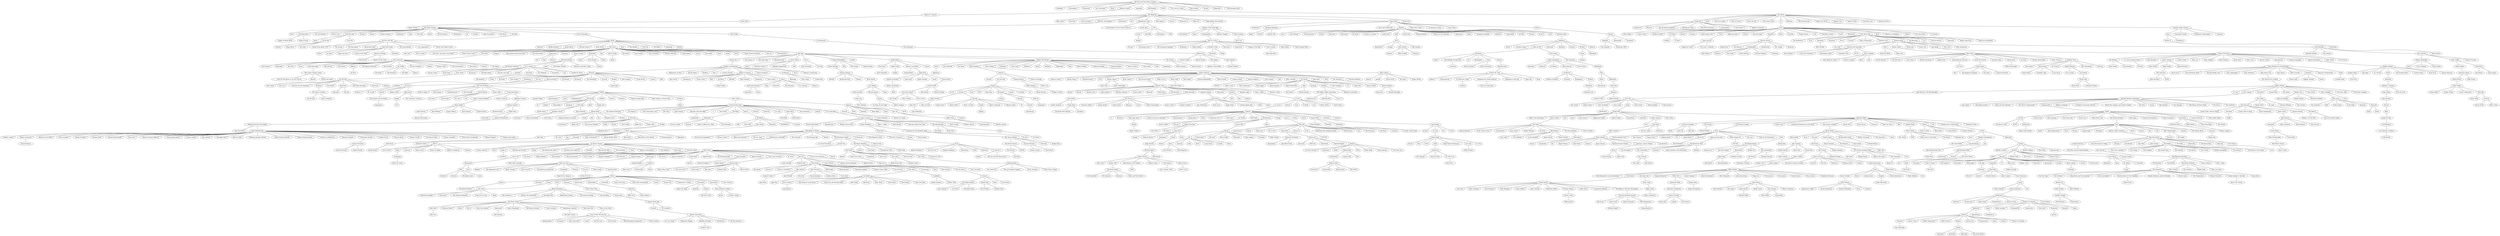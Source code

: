 strict graph "" {
	node [label="\N"];
	0	[id=0,
		label="Me First and the Gimme Gimmes",
		level=1,
		pos="871.6603685406284,1165.0700368905025",
		weight=0];
	1	[id=1,
		label=Goldfinger,
		level=12,
		pos="665.4586878883663,1465.6600382159097",
		weight=0];
	0 -- 1	[level=12];
	3	[id=3,
		label=Descendents,
		level=14,
		pos="846.6293064453383,1424.383402712228",
		weight=0];
	0 -- 3	[level=14];
	4	[id=4,
		label=Pennywise,
		level=12,
		pos="525.3919643792705,1296.0655236540379",
		weight=0];
	0 -- 4	[level=12];
	5	[id=5,
		label="Less Than Jake",
		level=12,
		pos="799.054588931353,828.4827982433995",
		weight=0];
	0 -- 5	[level=12];
	6	[id=6,
		label=MxPx,
		level=13,
		pos="559.243479056231,1116.9234641039259",
		weight=0];
	0 -- 6	[level=13];
	8	[id=8,
		label="Richard Cheese",
		level=13,
		pos="1324.014597529401,1204.9789248144987",
		weight=0];
	0 -- 8	[level=13];
	9	[id=9,
		label=Lagwagon,
		level=14,
		pos="695.3509719528445,979.4457093430045",
		weight=0];
	0 -- 9	[level=14];
	10	[id=10,
		label="Bad Religion",
		level=1,
		pos="791.3938553964432,500.25403098319725",
		weight=0];
	0 -- 10	[level=1];
	11	[id=11,
		label=NOFX,
		level=8,
		pos="600.4300374417267,803.4060234033328",
		weight=0];
	0 -- 11	[level=8];
	12	[id=12,
		label="No Use for a Name",
		level=1,
		pos="1493.0244871881991,1535.6707999452242",
		weight=0];
	0 -- 12	[level=1];
	13	[id=13,
		label="Mad Caddies",
		level=14,
		pos="1105.11480294538,1000.7145553840264",
		weight=0];
	0 -- 13	[level=14];
	14	[id=14,
		label=Rancid,
		level=10,
		pos="1147.05125780335,1427.0909507313238",
		weight=0];
	0 -- 14	[level=10];
	15	[id=15,
		label=Millencolin,
		level=11,
		pos="993.5797027817151,1542.8719206168603",
		weight=0];
	0 -- 15	[level=11];
	16	[id=16,
		label="The Bouncing Souls",
		level=14,
		pos="953.1973449867993,895.54147084991",
		weight=0];
	0 -- 16	[level=14];
	19	[id=19,
		label="\"Weird Al\" Yankovic",
		level=13,
		pos="1498.2045229487603,1339.949575612585",
		weight=0];
	8 -- 19	[level=13];
	20	[id=20,
		label="The Offspring",
		level=1,
		pos="699.2438424997989,-138.33154094850738",
		weight=0];
	10 -- 20	[level=1];
	21	[id=21,
		label="The Ataris",
		level=1,
		pos="2070.960204140742,1869.3506147188568",
		weight=0];
	12 -- 21	[level=1];
	25	[id=25,
		label="South Park",
		level=14,
		pos="1755.4292702714883,1231.1309493305325",
		weight=0];
	19 -- 25	[level=14];
	26	[id=26,
		label="Billy Talent",
		level=8,
		pos="591.6356509492194,278.4671147364598",
		weight=0];
	20 -- 26	[level=8];
	27	[id=27,
		label="Anti-Flag",
		level=12,
		pos="972.2404536394557,-306.3805546983724",
		weight=0];
	20 -- 27	[level=12];
	28	[id=28,
		label="Good Charlotte",
		level=9,
		pos="790.3569455977956,260.9581997764839",
		weight=0];
	20 -- 28	[level=9];
	29	[id=29,
		label="Red Hot Chili Peppers",
		level=1,
		pos="747.0267244969809,-772.4268893604913",
		weight=0];
	20 -- 29	[level=1];
	30	[id=30,
		label=Zebrahead,
		level=14,
		pos="630.5176983777346,-392.4567397434838",
		weight=0];
	20 -- 30	[level=14];
	31	[id=31,
		label=AFI,
		level=8,
		pos="1076.1245850329533,79.68545194588368",
		weight=0];
	20 -- 31	[level=8];
	32	[id=32,
		label="Bloodhound Gang",
		level=7,
		pos="1132.1508676734027,-567.1584664565831",
		weight=0];
	20 -- 32	[level=7];
	33	[id=33,
		label="Rise Against",
		level=8,
		pos="446.8417087406777,-471.29942724367555",
		weight=0];
	20 -- 33	[level=8];
	34	[id=34,
		label="Sum 41",
		level=7,
		pos="695.5402972483784,-581.689668104628",
		weight=0];
	20 -- 34	[level=7];
	35	[id=35,
		label="Tenacious D",
		level=8,
		pos="1129.1564551744138,-109.71693007237037",
		weight=0];
	20 -- 35	[level=8];
	36	[id=36,
		label="blink-182",
		level=6,
		pos="1167.9798705480016,-298.05006581991506",
		weight=0];
	20 -- 36	[level=6];
	37	[id=37,
		label="Rage Against the Machine",
		level=5,
		pos="903.2990003426119,-340.3501800166652",
		weight=0];
	20 -- 37	[level=5];
	38	[id=38,
		label="Papa Roach",
		level=3,
		pos="1494.8907643526748,-191.05257417154155",
		weight=0];
	20 -- 38	[level=3];
	39	[id=39,
		label="Green Day",
		level=6,
		pos="990.0099027161393,259.1513291131917",
		weight=0];
	20 -- 39	[level=6];
	40	[id=40,
		label=Sugarcult,
		level=7,
		pos="2451.778125523503,1439.5579889965788",
		weight=0];
	21 -- 40	[level=7];
	41	[id=41,
		label=Rufio,
		level=14,
		pos="1741.7767083778494,1732.1582657331041",
		weight=0];
	21 -- 41	[level=14];
	43	[id=43,
		label="The Get Up Kids",
		level=13,
		pos="1888.8534004972748,1543.0461345572664",
		weight=0];
	21 -- 43	[level=13];
	45	[id=45,
		label="Box Car Racer",
		level=13,
		pos="2485.559210926167,1845.7598594303158",
		weight=0];
	21 -- 45	[level=13];
	46	[id=46,
		label="Saves the Day",
		level=13,
		pos="2379.3646969330157,1987.4997874272783",
		weight=0];
	21 -- 46	[level=13];
	47	[id=47,
		label="New Found Glory",
		level=12,
		pos="1710.232070711062,1928.2257486472033",
		weight=0];
	21 -- 47	[level=12];
	48	[id=48,
		label=Lit,
		level=1,
		pos="1967.400590737133,2572.5733797482376",
		weight=0];
	21 -- 48	[level=1];
	49	[id=49,
		label=Midtown,
		level=14,
		pos="1823.9772319068998,2046.1043293419273",
		weight=0];
	21 -- 49	[level=14];
	51	[id=51,
		label="The Starting Line",
		level=11,
		pos="1921.2152476313415,2205.889706379103",
		weight=0];
	21 -- 51	[level=11];
	52	[id=52,
		label="Jimmy Eat World",
		level=6,
		pos="1845.444872663937,2385.5056216994453",
		weight=0];
	21 -- 52	[level=6];
	53	[id=53,
		label="Alkaline Trio",
		level=12,
		pos="2109.6320207544386,2237.16163571873",
		weight=0];
	21 -- 53	[level=12];
	54	[id=54,
		label="Amber Pacific",
		level=14,
		pos="2239.927000912945,2085.4278288671667",
		weight=0];
	21 -- 54	[level=14];
	55	[id=55,
		label="Unwritten Law",
		level=14,
		pos="2298.690138685863,1816.2569179228512",
		weight=0];
	21 -- 55	[level=14];
	56	[id=56,
		label="American Hi-Fi",
		level=14,
		pos="2133.3791125740026,1707.9822521626625",
		weight=0];
	21 -- 56	[level=14];
	59	[id=59,
		label="Monty Python",
		level=14,
		pos="2028.4157208539864,1263.9963500867116",
		weight=0];
	25 -- 59	[level=14];
	60	[id=60,
		label="The White Stripes",
		level=1,
		pos="363.94287529299504,-1255.659786977483",
		weight=0];
	29 -- 60	[level=1];
	61	[id=61,
		label="The Presidents of the United States of...",
		level=12,
		pos="1409.1653436779334,-664.1781047396871",
		weight=0];
	32 -- 61	[level=12];
	62	[id=62,
		label="Guano Apes",
		level=9,
		pos="1217.8343579379175,-918.8900024277289",
		weight=0];
	32 -- 62	[level=9];
	63	[id=63,
		label=CKY,
		level=8,
		pos="1434.3919985147204,-829.8540901954923",
		weight=0];
	32 -- 63	[level=8];
	64	[id=64,
		label="Queens of the Stone Age",
		level=5,
		pos="1075.604119055613,-417.60585506613955",
		weight=0];
	37 -- 64	[level=5];
	65	[id=65,
		label=Nickelback,
		level=5,
		pos="1969.9712330738002,-325.3763569971426",
		weight=0];
	38 -- 65	[level=5];
	66	[id=66,
		label="Breaking Benjamin",
		level=7,
		pos="1608.6386199091426,242.65213341708366",
		weight=0];
	38 -- 66	[level=7];
	67	[id=67,
		label="Jay-Z and Linkin Park",
		level=12,
		pos="1320.693341042413,-443.3258431611596",
		weight=0];
	38 -- 67	[level=12];
	68	[id=68,
		label=Slipknot,
		level=3,
		pos="2137.7834370580795,-423.0409858762778",
		weight=0];
	38 -- 68	[level=3];
	70	[id=70,
		label="Three Days Grace",
		level=9,
		pos="1859.9748432305364,-149.7108364404664",
		weight=0];
	38 -- 70	[level=9];
	71	[id=71,
		label="30 Seconds to Mars",
		level=9,
		pos="1415.2788710787402,198.88396405531245",
		weight=0];
	38 -- 71	[level=9];
	72	[id=72,
		label="Crazy Town",
		level=13,
		pos="1263.1934141515908,21.418677870300264",
		weight=0];
	38 -- 72	[level=13];
	73	[id=73,
		label=Adema,
		level=12,
		pos="1814.2499528154544,28.909588834160026",
		weight=0];
	38 -- 73	[level=12];
	74	[id=74,
		label=Yellowcard,
		level=8,
		pos="2672.536505328728,1079.1082975079723",
		weight=0];
	40 -- 74	[level=8];
	75	[id=75,
		label=Wheatus,
		level=14,
		pos="2177.538448010034,1397.3465060296678",
		weight=0];
	40 -- 75	[level=14];
	76	[id=76,
		label="The All-American Rejects",
		level=8,
		pos="2855.028579802182,1581.3579474963678",
		weight=0];
	40 -- 76	[level=8];
	78	[id=78,
		label="Bowling for Soup",
		level=12,
		pos="2476.9078657516775,1122.846502905842",
		weight=0];
	40 -- 78	[level=12];
	79	[id=79,
		label="Matchbook Romance",
		level=13,
		pos="2688.4858461941544,1274.508582679421",
		weight=0];
	40 -- 79	[level=13];
	80	[id=80,
		label=Lostprophets,
		level=8,
		pos="2765.19272021651,1749.7388257270713",
		weight=0];
	40 -- 80	[level=8];
	81	[id=81,
		label="Plain White T's",
		level=9,
		pos="2851.2162485803037,1390.7781949711718",
		weight=0];
	40 -- 81	[level=9];
	82	[id=82,
		label="Angels & Airwaves",
		level=13,
		pos="2579.1534899857206,1720.8081041323896",
		weight=0];
	40 -- 82	[level=13];
	85	[id=85,
		label=Fuel,
		level=1,
		pos="1873.1754915427744,3244.484393615982",
		weight=0];
	48 -- 85	[level=1];
	87	[id=87,
		label="Further Seems Forever",
		level=7,
		pos="1438.7069386943208,2565.723711634356",
		weight=0];
	52 -- 87	[level=7];
	89	[id=89,
		label=Beck,
		level=6,
		pos="204.489893763849,-799.3455914586146",
		weight=0];
	60 -- 89	[level=6];
	90	[id=90,
		label="The Black Keys",
		level=5,
		pos="36.77677253424127,-794.8989395530517",
		weight=0];
	60 -- 90	[level=5];
	91	[id=91,
		label="The Von Bondies",
		level=14,
		pos="252.51525863155587,-1005.5244977055168",
		weight=0];
	60 -- 91	[level=14];
	92	[id=92,
		label="Electric Six",
		level=14,
		pos="131.68958860948243,-1401.4095187809264",
		weight=0];
	60 -- 92	[level=14];
	94	[id=94,
		label="Cold War Kids",
		level=7,
		pos="50.23329937648036,-954.648640652156",
		weight=0];
	60 -- 94	[level=7];
	95	[id=95,
		label=Placebo,
		level=6,
		pos="756.9765150450316,-1524.4702539868724",
		weight=0];
	60 -- 95	[level=6];
	96	[id=96,
		label=Weezer,
		level=5,
		pos="559.3809219028121,-777.0193958531091",
		weight=0];
	60 -- 96	[level=5];
	97	[id=97,
		label="Violent Femmes",
		level=12,
		pos="233.0438538024768,-1541.2824751929438",
		weight=0];
	60 -- 97	[level=12];
	98	[id=98,
		label=Radiohead,
		level=6,
		pos="263.4140152450415,-1742.1618579574085",
		weight=0];
	60 -- 98	[level=6];
	99	[id=99,
		label=Cake,
		level=9,
		pos="674.1004440516558,-987.2418981885984",
		weight=0];
	60 -- 99	[level=9];
	100	[id=100,
		label="The Vines",
		level=9,
		pos="359.050602758796,-848.3892862666274",
		weight=0];
	60 -- 100	[level=9];
	101	[id=101,
		label=Pixies,
		level=6,
		pos="627.7342503177583,-1658.2817847960173",
		weight=0];
	60 -- 101	[level=6];
	102	[id=102,
		label="The Raconteurs",
		level=12,
		pos="502.75576473470045,-987.4892663400714",
		weight=0];
	60 -- 102	[level=12];
	103	[id=103,
		label=Wolfmother,
		level=9,
		pos="-10.819964279744113,-1140.9828922603572",
		weight=0];
	60 -- 103	[level=9];
	104	[id=104,
		label=Jet,
		level=9,
		pos="428.27388844951935,-1643.5998599966924",
		weight=0];
	60 -- 104	[level=9];
	105	[id=105,
		label=Gorillaz,
		level=5,
		pos="849.0606499167853,-1040.2088843306844",
		weight=0];
	60 -- 105	[level=5];
	106	[id=106,
		label="John Frusciante",
		level=14,
		pos="616.3912091890508,-1365.7420443503813",
		weight=0];
	60 -- 106	[level=14];
	108	[id=108,
		label="The Hives",
		level=9,
		pos="742.6094045137067,-1199.7092965328907",
		weight=0];
	60 -- 108	[level=9];
	109	[id=109,
		label="The Kills",
		level=4,
		pos="-198.92827622870155,-1143.843359913462",
		weight=0];
	60 -- 109	[level=4];
	110	[id=110,
		label="Franz Ferdinand",
		level=1,
		pos="-158.92968846326153,-1686.627851639667",
		weight=0];
	60 -- 110	[level=1];
	111	[id=111,
		label="The Strokes",
		level=6,
		pos="847.0287576893064,-1360.388850873638",
		weight=0];
	60 -- 111	[level=6];
	112	[id=112,
		label=Clutch,
		level=15,
		pos="1667.7750857236722,-929.8153807467849",
		weight=0];
	63 -- 112	[level=15];
	113	[id=113,
		label="Kid Rock",
		level=13,
		pos="1308.6996327576048,-1102.5110865632491",
		weight=0];
	63 -- 113	[level=13];
	114	[id=114,
		label=Turbonegro,
		level=14,
		pos="1507.0449511968397,-1094.359338128632",
		weight=0];
	63 -- 114	[level=14];
	115	[id=115,
		label=HIM,
		level=9,
		pos="1703.120666051131,-1127.45528848063",
		weight=0];
	63 -- 115	[level=9];
	116	[id=116,
		label="Foo Fighters",
		level=5,
		pos="1752.8672315979077,-746.2160605457607",
		weight=0];
	64 -- 116	[level=5];
	117	[id=117,
		label=Kyuss,
		level=14,
		pos="1669.4537665766777,-488.63618639299864",
		weight=0];
	64 -- 117	[level=14];
	118	[id=118,
		label=Soundgarden,
		level=5,
		pos="2021.437470663074,-914.8446325896745",
		weight=0];
	64 -- 118	[level=5];
	119	[id=119,
		label="Monster Magnet",
		level=14,
		pos="1777.9250914116192,-824.7308125219179",
		weight=0];
	64 -- 119	[level=14];
	121	[id=121,
		label="Mark Lanegan",
		level=14,
		pos="1418.5317297714437,-513.2532614820154",
		weight=0];
	64 -- 121	[level=14];
	122	[id=122,
		label=Skillet,
		level=15,
		pos="1619.112420082426,-12.957752153441897",
		weight=0];
	66 -- 122	[level=15];
	123	[id=123,
		label=Flyleaf,
		level=13,
		pos="1632.2351184651664,542.6039781764275",
		weight=0];
	66 -- 123	[level=13];
	124	[id=124,
		label="Andrew W.K.",
		level=15,
		pos="1790.6051504291202,422.7419217458179",
		weight=0];
	66 -- 124	[level=15];
	125	[id=125,
		label="P.O.D.",
		level=9,
		pos="1997.2859786241663,15.847122662729669",
		weight=0];
	68 -- 125	[level=9];
	126	[id=126,
		label="Serj Tankian",
		level=14,
		pos="2036.6031550410257,-201.0192497965269",
		weight=0];
	68 -- 126	[level=14];
	127	[id=127,
		label="Drowning Pool",
		level=12,
		pos="1796.5679026150517,-401.65406691344657",
		weight=0];
	68 -- 127	[level=12];
	128	[id=128,
		label=Soulfly,
		level=13,
		pos="2376.7684246629683,-243.11943207084147",
		weight=0];
	68 -- 128	[level=13];
	129	[id=129,
		label=Disturbed,
		level=9,
		pos="1733.301121090099,-258.7683116819275",
		weight=0];
	68 -- 129	[level=9];
	130	[id=130,
		label=Godsmack,
		level=8,
		pos="2586.049543132633,-298.0571068023003",
		weight=0];
	68 -- 130	[level=8];
	131	[id=131,
		label="Ko\:042fn",
		level=6,
		pos="2113.5433000371518,-943.6988141364168",
		weight=0];
	68 -- 131	[level=6];
	132	[id=132,
		label="System of a Down",
		level=6,
		pos="2535.860222988045,-126.404231977522",
		weight=0];
	68 -- 132	[level=6];
	134	[id=134,
		label="Linkin Park",
		level=6,
		pos="2455.1900710600435,-815.6227363054079",
		weight=0];
	68 -- 134	[level=6];
	135	[id=135,
		label=Dope,
		level=5,
		pos="2737.3522096257548,-668.7285654527693",
		weight=0];
	68 -- 135	[level=5];
	136	[id=136,
		label="Stone Sour",
		level=11,
		pos="2143.7582036986537,-783.9880427556574",
		weight=0];
	68 -- 136	[level=11];
	137	[id=137,
		label=Mushroomhead,
		level=15,
		pos="2176.282998099451,-597.7401604043944",
		weight=0];
	68 -- 137	[level=15];
	138	[id=138,
		label="Bullet For My Valentine",
		level=12,
		pos="2170.4625854240967,-43.40892420758539",
		weight=0];
	68 -- 138	[level=12];
	140	[id=140,
		label=Mudvayne,
		level=11,
		pos="1873.7515651135516,-700.763292147258",
		weight=0];
	68 -- 140	[level=11];
	141	[id=141,
		label=Kittie,
		level=15,
		pos="2231.127567862375,-235.52803415335853",
		weight=0];
	68 -- 141	[level=15];
	142	[id=142,
		label="Avenged Sevenfold",
		level=12,
		pos="2050.8128723851914,-714.8266461791878",
		weight=0];
	68 -- 142	[level=12];
	143	[id=143,
		label=Deftones,
		level=9,
		pos="2368.8848611412855,-64.9094790090274",
		weight=0];
	68 -- 143	[level=9];
	144	[id=144,
		label="Limp Bizkit",
		level=8,
		pos="2284.1040102549377,-837.926813993307",
		weight=0];
	68 -- 144	[level=8];
	145	[id=145,
		label="Ill Niño",
		level=13,
		pos="2421.0590336297855,-352.64562328442497",
		weight=0];
	68 -- 145	[level=13];
	146	[id=146,
		label=Trivium,
		level=11,
		pos="1784.3574849809957,-561.3386401912685",
		weight=0];
	68 -- 146	[level=11];
	147	[id=147,
		label="Static-X",
		level=11,
		pos="2515.1909034056807,-497.9582914400602",
		weight=0];
	68 -- 147	[level=11];
	148	[id=148,
		label=SOiL,
		level=14,
		pos="2352.7710876321803,-655.1555058947577",
		weight=0];
	68 -- 148	[level=14];
	149	[id=149,
		label="Machine Head",
		level=3,
		pos="2578.348711458625,-603.4605630414975",
		weight=0];
	68 -- 149	[level=3];
	150	[id=150,
		label=Taproot,
		level=13,
		pos="2095.9217159809036,160.47743934170109",
		weight=0];
	73 -- 150	[level=13];
	151	[id=151,
		label="Alter Bridge",
		level=14,
		pos="1585.6437627165342,3332.9549814142124",
		weight=0];
	85 -- 151	[level=14];
	152	[id=152,
		label="3 Doors Down",
		level=6,
		pos="1815.1469260448225,2756.96820887975",
		weight=0];
	85 -- 152	[level=6];
	153	[id=153,
		label="Puddle of Mudd",
		level=12,
		pos="1504.4699747028124,3181.1944130847583",
		weight=0];
	85 -- 153	[level=12];
	154	[id=154,
		label=Crossfade,
		level=10,
		pos="2297.526018347197,2837.5446896028147",
		weight=0];
	85 -- 154	[level=10];
	155	[id=155,
		label=Default,
		level=14,
		pos="2071.899900000665,3384.962249926046",
		weight=0];
	85 -- 155	[level=14];
	156	[id=156,
		label=Incubus,
		level=6,
		pos="1985.526725415698,2765.094089438569",
		weight=0];
	85 -- 156	[level=6];
	157	[id=157,
		label="Smile Empty Soul",
		level=15,
		pos="1700.8356440915659,3116.4565162843833",
		weight=0];
	85 -- 157	[level=15];
	158	[id=158,
		label=Creed,
		level=8,
		pos="2190.889949503603,3521.7623990878415",
		weight=0];
	85 -- 158	[level=8];
	160	[id=160,
		label="Alien Ant Farm",
		level=9,
		pos="1717.793064851961,3653.6176222865965",
		weight=0];
	85 -- 160	[level=9];
	161	[id=161,
		label=Staind,
		level=8,
		pos="2288.0503517267703,3006.0991588781276",
		weight=0];
	85 -- 161	[level=8];
	162	[id=162,
		label="Goo Goo Dolls",
		level=6,
		pos="1909.6381228384462,3746.1420310451417",
		weight=0];
	85 -- 162	[level=6];
	163	[id=163,
		label=Daughtry,
		level=5,
		pos="1550.4931733018195,3661.8918053973857",
		weight=0];
	85 -- 163	[level=5];
	165	[id=165,
		label=Saliva,
		level=12,
		pos="1604.8331140578487,2973.2809470262487",
		weight=0];
	85 -- 165	[level=12];
	166	[id=166,
		label=Chevelle,
		level=12,
		pos="2151.2317113741324,3157.2184314516803",
		weight=0];
	85 -- 166	[level=12];
	167	[id=167,
		label="Finger Eleven",
		level=12,
		pos="1571.958919115208,3479.175341474009",
		weight=0];
	85 -- 167	[level=12];
	168	[id=168,
		label=Cold,
		level=13,
		pos="1763.9434407495587,2921.5496888252133",
		weight=0];
	85 -- 168	[level=13];
	169	[id=169,
		label="Matchbox Twenty",
		level=9,
		pos="2335.982138673109,3229.8347881053055",
		weight=0];
	85 -- 169	[level=9];
	170	[id=170,
		label=Trapt,
		level=12,
		pos="1869.9844280533166,3552.856498414816",
		weight=0];
	85 -- 170	[level=12];
	171	[id=171,
		label=Shinedown,
		level=14,
		pos="1755.7369343697603,3422.7961412055106",
		weight=0];
	85 -- 171	[level=14];
	172	[id=172,
		label="The Verve Pipe",
		level=1,
		pos="2475.0570555545705,3769.812493940897",
		weight=0];
	85 -- 172	[level=1];
	173	[id=173,
		label=Bush,
		level=9,
		pos="2133.3263983406005,2883.2297907522884",
		weight=0];
	85 -- 173	[level=9];
	174	[id=174,
		label="Theory of a Deadman",
		level=14,
		pos="2069.205814491572,3096.6599623172974",
		weight=0];
	85 -- 174	[level=14];
	175	[id=175,
		label=Hinder,
		level=13,
		pos="2182.671330956677,3360.012674073349",
		weight=0];
	85 -- 175	[level=13];
	176	[id=176,
		label="Our Lady Peace",
		level=13,
		pos="2058.609550612066,3560.270916583125",
		weight=0];
	85 -- 176	[level=13];
	177	[id=177,
		label="12 Stones",
		level=14,
		pos="1919.195219391459,2964.3851758823926",
		weight=0];
	85 -- 177	[level=14];
	178	[id=178,
		label=Mae,
		level=10,
		pos="1211.9431698898588,2908.056633205135",
		weight=0];
	87 -- 178	[level=10];
	179	[id=179,
		label="The Juliana Theory",
		level=15,
		pos="1384.378608922233,2803.2570782213706",
		weight=0];
	87 -- 179	[level=15];
	181	[id=181,
		label="Dashboard Confessional",
		level=8,
		pos="1426.8850492584133,2998.289976593832",
		weight=0];
	87 -- 181	[level=8];
	182	[id=182,
		label=Copeland,
		level=13,
		pos="1631.4708629840154,2772.251331630598",
		weight=0];
	87 -- 182	[level=13];
	183	[id=183,
		label="Eagles of Death Metal",
		level=13,
		pos="264.9524234612848,-614.8807781309612",
		weight=0];
	90 -- 183	[level=13];
	184	[id=184,
		label="Kings of Leon",
		level=6,
		pos="262.1025728517763,-394.67404796323865",
		weight=0];
	90 -- 184	[level=6];
	185	[id=185,
		label=Spoon,
		level=8,
		pos="-177.92511938754325,-608.7854730658287",
		weight=0];
	94 -- 185	[level=8];
	186	[id=186,
		label="Ra Ra Riot",
		level=10,
		pos="-269.9728383465139,-750.9679450588974",
		weight=0];
	94 -- 186	[level=10];
	187	[id=187,
		label="Louis XIV",
		level=14,
		pos="22.47209566566316,-630.4040716767416",
		weight=0];
	94 -- 187	[level=14];
	190	[id=190,
		label="Be Your Own Pet",
		level=5,
		pos="-653.1191891490796,-782.5962342796213",
		weight=0];
	109 -- 190	[level=5];
	191	[id=191,
		label=Keane,
		level=1,
		pos="-680.0993564134167,-2074.923624079249",
		weight=0];
	110 -- 191	[level=1];
	192	[id=192,
		label="Los Hermanos",
		level=14,
		pos="1109.6010709829611,-1315.334969924107",
		weight=0];
	111 -- 192	[level=14];
	193	[id=193,
		label=Helmet,
		level=15,
		pos="1888.2034657343527,-1054.5702856386963",
		weight=0];
	112 -- 193	[level=15];
	194	[id=194,
		label="Alice in Chains",
		level=5,
		pos="2466.1950165358235,-1179.5403299545712",
		weight=0];
	118 -- 194	[level=5];
	195	[id=195,
		label="Nick Cave",
		level=14,
		pos="1606.9463227089384,-658.1403319221006",
		weight=0];
	121 -- 195	[level=14];
	198	[id=198,
		label=Pain,
		level=5,
		pos="3200.9358054357344,-926.9872960102714",
		weight=0];
	135 -- 198	[level=5];
	199	[id=199,
		label=Sepultura,
		level=4,
		pos="2906.9738806177024,-508.23759612009883",
		weight=0];
	149 -- 199	[level=4];
	201	[id=201,
		label=Nonpoint,
		level=14,
		pos="2422.486870556024,276.5033946802248",
		weight=0];
	150 -- 201	[level=14];
	203	[id=203,
		label=Spineshank,
		level=15,
		pos="2242.4319898295507,353.94016387879896",
		weight=0];
	150 -- 203	[level=15];
	204	[id=204,
		label=Sevendust,
		level=13,
		pos="1807.4966784279502,223.51071654758385",
		weight=0];
	150 -- 204	[level=13];
	206	[id=206,
		label=Seether,
		level=12,
		pos="2547.4206105865596,2648.9281569031214",
		weight=0];
	154 -- 206	[level=12];
	208	[id=208,
		label="10 Years",
		level=15,
		pos="2536.922205225071,2838.170411711704",
		weight=0];
	154 -- 208	[level=15];
	210	[id=210,
		label="Lenny Kravitz",
		level=9,
		pos="2512.5213058374657,3264.7257915537784",
		weight=0];
	158 -- 210	[level=9];
	211	[id=211,
		label="Sunrise Avenue",
		level=5,
		pos="1353.3604410897365,4139.007918919419",
		weight=0];
	163 -- 211	[level=5];
	212	[id=212,
		label="The Wallflowers",
		level=11,
		pos="2810.721733158437,3944.46622281203",
		weight=0];
	172 -- 212	[level=11];
	213	[id=213,
		label=Train,
		level=12,
		pos="2699.32871889219,3477.2326345047377",
		weight=0];
	172 -- 213	[level=12];
	214	[id=214,
		label=Dishwalla,
		level=14,
		pos="2095.7357406751607,4272.194698660492",
		weight=0];
	172 -- 214	[level=14];
	215	[id=215,
		label=Everclear,
		level=12,
		pos="2313.5728649492016,3457.935989552953",
		weight=0];
	172 -- 215	[level=12];
	217	[id=217,
		label="Eve 6",
		level=12,
		pos="2573.209618276402,4095.7011265447345",
		weight=0];
	172 -- 217	[level=12];
	218	[id=218,
		label=Fastball,
		level=15,
		pos="2383.417568050818,3995.4394604909908",
		weight=0];
	172 -- 218	[level=15];
	219	[id=219,
		label="Marcy Playground",
		level=13,
		pos="2523.526493778783,3392.1893364582625",
		weight=0];
	172 -- 219	[level=13];
	220	[id=220,
		label="Collective Soul",
		level=12,
		pos="2786.1125045923804,3561.0757148803254",
		weight=0];
	172 -- 220	[level=12];
	221	[id=221,
		label="Duncan Sheik",
		level=1,
		pos="2014.525477717525,4361.560183969846",
		weight=0];
	172 -- 221	[level=1];
	222	[id=222,
		label="Gin Blossoms",
		level=7,
		pos="2082.14367882233,3983.2534650935827",
		weight=0];
	172 -- 222	[level=7];
	223	[id=223,
		label=Live,
		level=9,
		pos="2602.7159163005585,4192.599930194058",
		weight=0];
	172 -- 223	[level=9];
	224	[id=224,
		label="Vertical Horizon",
		level=13,
		pos="2925.8719236988973,3742.360806502984",
		weight=0];
	172 -- 224	[level=13];
	225	[id=225,
		label=Semisonic,
		level=12,
		pos="2866.880968232465,3796.442977402151",
		weight=0];
	172 -- 225	[level=12];
	226	[id=226,
		label="Better Than Ezra",
		level=14,
		pos="2675.933629597225,3764.150836397775",
		weight=0];
	172 -- 226	[level=14];
	227	[id=227,
		label="Hootie & the Blowfish",
		level=14,
		pos="2532.253346179097,3591.903544915448",
		weight=0];
	172 -- 227	[level=14];
	229	[id=229,
		label="Relient K",
		level=11,
		pos="1123.5624194477682,3250.5530168889104",
		weight=0];
	178 -- 229	[level=11];
	230	[id=230,
		label=Acceptance,
		level=14,
		pos="1250.859869141271,2634.378423273245",
		weight=0];
	178 -- 230	[level=14];
	233	[id=233,
		label=Phoenix,
		level=12,
		pos="-239.85350415357794,-413.20377166515544",
		weight=0];
	186 -- 233	[level=12];
	234	[id=234,
		label="Rogue Wave",
		level=12,
		pos="-57.245366675441005,-422.3383527459515",
		weight=0];
	186 -- 234	[level=12];
	235	[id=235,
		label="The Stills",
		level=14,
		pos="-415.5997863358117,-493.0445993426144",
		weight=0];
	186 -- 235	[level=14];
	237	[id=237,
		label="Death From Above 1979",
		level=12,
		pos="-1034.040952577561,-1005.939514431969",
		weight=0];
	190 -- 237	[level=12];
	238	[id=238,
		label="The Gossip",
		level=13,
		pos="-947.0595720104253,-823.5215594729078",
		weight=0];
	190 -- 238	[level=13];
	240	[id=240,
		label="The Maccabees",
		level=13,
		pos="-900.3027302023637,-1153.8965714447138",
		weight=0];
	190 -- 240	[level=13];
	241	[id=241,
		label="Blood Red Shoes",
		level=15,
		pos="-604.9357216600627,-724.8861139033048",
		weight=0];
	190 -- 241	[level=15];
	244	[id=244,
		label="Yeah Yeah Yeahs",
		level=5,
		pos="-661.0579148782829,-445.0558236481111",
		weight=0];
	190 -- 244	[level=5];
	245	[id=245,
		label="The Long Blondes",
		level=14,
		pos="-733.9167381756031,-1242.5822119896563",
		weight=0];
	190 -- 245	[level=14];
	246	[id=246,
		label="Los Campesinos!",
		level=14,
		pos="-797.9043470233527,-711.5424555478966",
		weight=0];
	190 -- 246	[level=14];
	247	[id=247,
		label="Pretty Girls Make Graves",
		level=15,
		pos="-460.08379729461683,-828.4775927532543",
		weight=0];
	190 -- 247	[level=15];
	248	[id=248,
		label=Embrace,
		level=13,
		pos="-555.8380050051965,-1797.841609007873",
		weight=0];
	191 -- 248	[level=13];
	249	[id=249,
		label="Robbie Williams",
		level=6,
		pos="-209.75977281406992,-1976.323319857741",
		weight=0];
	191 -- 249	[level=6];
	250	[id=250,
		label="James Blunt",
		level=6,
		pos="-545.213393937808,-1602.5738168047255",
		weight=0];
	191 -- 250	[level=6];
	251	[id=251,
		label="Thirteen Senses",
		level=14,
		pos="-431.50153386013216,-1938.5481354968351",
		weight=0];
	191 -- 251	[level=14];
	252	[id=252,
		label="Snow Patrol",
		level=5,
		pos="-359.0705853870744,-1684.2148113234146",
		weight=0];
	191 -- 252	[level=5];
	253	[id=253,
		label="The Verve",
		level=3,
		pos="-1211.0824496279897,-1689.2206063929143",
		weight=0];
	191 -- 253	[level=3];
	254	[id=254,
		label=Muse,
		level=6,
		pos="-815.6802864980846,-2524.3068692353986",
		weight=0];
	191 -- 254	[level=6];
	255	[id=255,
		label="The Feeling",
		level=1,
		pos="-842.9387569797054,-2747.286523804076",
		weight=0];
	191 -- 255	[level=1];
	256	[id=256,
		label="The Fray",
		level=9,
		pos="-625.973496939047,-2470.003397050542",
		weight=0];
	191 -- 256	[level=9];
	257	[id=257,
		label="The Killers",
		level=6,
		pos="-428.04139416584945,-2481.2364257197682",
		weight=0];
	191 -- 257	[level=6];
	258	[id=258,
		label=Aqualung,
		level=12,
		pos="-356.50335071730785,-2117.8219182949406",
		weight=0];
	191 -- 258	[level=12];
	259	[id=259,
		label=Athlete,
		level=8,
		pos="-324.5982220219213,-2315.260328157803",
		weight=0];
	191 -- 259	[level=8];
	260	[id=260,
		label="Chico Buarque",
		level=14,
		pos="1327.1233007088126,-1473.295788452436",
		weight=0];
	192 -- 260	[level=14];
	263	[id=263,
		label=Nirvana,
		level=6,
		pos="2565.3954493975734,-1638.4932995129461",
		weight=0];
	194 -- 263	[level=6];
	264	[id=264,
		label="Screaming Trees",
		level=14,
		pos="2237.301771724414,-1376.658677402934",
		weight=0];
	194 -- 264	[level=14];
	266	[id=266,
		label="The Smashing Pumpkins",
		level=6,
		pos="2931.7135332971334,-1046.9051240884846",
		weight=0];
	194 -- 266	[level=6];
	269	[id=269,
		label=Mudhoney,
		level=14,
		pos="2379.678217897985,-1453.7987535463924",
		weight=0];
	194 -- 269	[level=14];
	270	[id=270,
		label="Eddie Vedder",
		level=13,
		pos="2735.73566348117,-1017.7305381728544",
		weight=0];
	194 -- 270	[level=13];
	272	[id=272,
		label="A Perfect Circle",
		level=9,
		pos="2967.6380489922544,-1455.1502883767826",
		weight=0];
	194 -- 272	[level=9];
	273	[id=273,
		label="Pearl Jam",
		level=6,
		pos="2833.2913866366016,-884.6302087589926",
		weight=0];
	194 -- 273	[level=6];
	274	[id=274,
		label=Audioslave,
		level=6,
		pos="2963.7615679501755,-1252.030563849085",
		weight=0];
	194 -- 274	[level=6];
	275	[id=275,
		label="Temple of the Dog",
		level=14,
		pos="2562.1268810556458,-1439.4957244253692",
		weight=0];
	194 -- 275	[level=14];
	276	[id=276,
		label="Chris Cornell",
		level=11,
		pos="2778.849894737425,-1353.1244890754106",
		weight=0];
	194 -- 276	[level=11];
	277	[id=277,
		label="Blind Melon",
		level=12,
		pos="2776.253244161647,-1165.7111367601674",
		weight=0];
	194 -- 277	[level=12];
	278	[id=278,
		label="Stone Temple Pilots",
		level=8,
		pos="2736.7444213657154,-1536.40743348645",
		weight=0];
	194 -- 278	[level=8];
	280	[id=280,
		label=Rammstein,
		level=6,
		pos="3300.1500568828856,-1391.7295091136978",
		weight=0];
	198 -- 280	[level=6];
	281	[id=281,
		label="Oomph!",
		level=15,
		pos="3378.164786459673,-1077.2331516662653",
		weight=0];
	198 -- 281	[level=15];
	282	[id=282,
		label="Fear Factory",
		level=12,
		pos="3577.1183566687314,-1129.2539489864355",
		weight=0];
	198 -- 282	[level=12];
	283	[id=283,
		label="Rob Zombie",
		level=9,
		pos="3423.790932842766,-1258.7015368013822",
		weight=0];
	198 -- 283	[level=9];
	285	[id=285,
		label=Slayer,
		level=8,
		pos="3289.203741686358,-748.0179784711347",
		weight=0];
	199 -- 285	[level=8];
	287	[id=287,
		label="Cannibal Corpse",
		level=14,
		pos="3079.1978885059166,-758.1058779869928",
		weight=0];
	199 -- 287	[level=14];
	288	[id=288,
		label="Lamb of God",
		level=4,
		pos="3537.4810122984327,-220.59999322432574",
		weight=0];
	199 -- 288	[level=4];
	289	[id=289,
		label=Testament,
		level=14,
		pos="2990.6379764454864,-220.15158457620174",
		weight=0];
	199 -- 289	[level=14];
	290	[id=290,
		label=Metallica,
		level=5,
		pos="3428.0093877921026,-379.81071249718354",
		weight=0];
	199 -- 290	[level=5];
	291	[id=291,
		label=Pantera,
		level=8,
		pos="2838.1837710341515,-94.38517302605817",
		weight=0];
	199 -- 291	[level=8];
	292	[id=292,
		label=Kreator,
		level=7,
		pos="2929.530006511549,-431.1316444041664",
		weight=0];
	199 -- 292	[level=7];
	293	[id=293,
		label=Anthrax,
		level=10,
		pos="3350.824730902936,-552.6419408084095",
		weight=0];
	199 -- 293	[level=10];
	295	[id=295,
		label="Coal Chamber",
		level=14,
		pos="2310.7986824931863,542.3424590823093",
		weight=0];
	201 -- 295	[level=14];
	299	[id=299,
		label="Powerman 5000",
		level=14,
		pos="2677.04221279022,410.7115674044887",
		weight=0];
	201 -- 299	[level=14];
	300	[id=300,
		label="Eagle-Eye Cherry",
		level=13,
		pos="2797.8301672685284,3352.5551576844546",
		weight=0];
	210 -- 300	[level=13];
	301	[id=301,
		label="Fun Lovin' Criminals",
		level=14,
		pos="2760.7115892327715,3156.0299491981477",
		weight=0];
	210 -- 301	[level=14];
	302	[id=302,
		label="Simple Plan",
		level=9,
		pos="960.3849836741327,4204.5619677886125",
		weight=0];
	211 -- 302	[level=9];
	303	[id=303,
		label="The Rasmus",
		level=12,
		pos="1681.339709845553,4103.48286530667",
		weight=0];
	211 -- 303	[level=12];
	304	[id=304,
		label=OneRepublic,
		level=5,
		pos="1016.618651455453,4588.224479218423",
		weight=0];
	211 -- 304	[level=5];
	305	[id=305,
		label=Hoobastank,
		level=8,
		pos="1193.3962722189588,4490.466283270024",
		weight=0];
	211 -- 305	[level=8];
	307	[id=307,
		label="The Calling",
		level=12,
		pos="1506.7407665528265,4428.6187279515125",
		weight=0];
	211 -- 307	[level=12];
	308	[id=308,
		label=Reamonn,
		level=14,
		pos="1105.006792723291,4021.201899132067",
		weight=0];
	211 -- 308	[level=14];
	311	[id=311,
		label="Blue October",
		level=14,
		pos="2539.457917485318,3983.772805555884",
		weight=0];
	214 -- 311	[level=14];
	312	[id=312,
		label="Lisa Loeb",
		level=13,
		pos="1988.6725591623467,4157.386399252616",
		weight=0];
	221 -- 312	[level=13];
	313	[id=313,
		label="Toad the Wet Sprocket",
		level=5,
		pos="2633.018126773832,4406.032742176008",
		weight=0];
	221 -- 313	[level=5];
	314	[id=314,
		label=Tonic,
		level=10,
		pos="2313.2648150396476,4709.316974915018",
		weight=0];
	221 -- 314	[level=10];
	315	[id=315,
		label="Shawn Colvin",
		level=7,
		pos="2767.1527874006474,4520.903866154904",
		weight=0];
	221 -- 315	[level=7];
	316	[id=316,
		label="Howie Day",
		level=11,
		pos="2095.8028451369823,4781.400942464182",
		weight=0];
	221 -- 316	[level=11];
	318	[id=318,
		label="Paula Cole",
		level=14,
		pos="2150.9890271552104,4178.134406235996",
		weight=0];
	221 -- 318	[level=14];
	319	[id=319,
		label="Josh Kelley",
		level=1,
		pos="2074.1017149685663,5063.842266571493",
		weight=0];
	221 -- 319	[level=1];
	320	[id=320,
		label="Pete Yorn",
		level=13,
		pos="2326.64940145666,4509.084069219917",
		weight=0];
	221 -- 320	[level=13];
	321	[id=321,
		label="Matt Nathanson",
		level=14,
		pos="2289.704810607705,4315.848291703458",
		weight=0];
	221 -- 321	[level=14];
	322	[id=322,
		label="4 Non Blondes",
		level=7,
		pos="1841.3758507489147,4417.852587475663",
		weight=0];
	222 -- 322	[level=7];
	323	[id=323,
		label=Switchfoot,
		level=12,
		pos="834.1683886394768,3395.832447637019",
		weight=0];
	229 -- 323	[level=12];
	324	[id=324,
		label=Metric,
		level=9,
		pos="-764.9531467339023,-58.193861646623716",
		weight=0];
	244 -- 324	[level=9];
	325	[id=325,
		label="Le Tigre",
		level=12,
		pos="-888.859578471151,-216.52735697255838",
		weight=0];
	244 -- 325	[level=12];
	326	[id=326,
		label="Tegan and Sara",
		level=8,
		pos="-403.90677482339714,-97.46809256182688",
		weight=0];
	244 -- 326	[level=8];
	327	[id=327,
		label="Cansei de Ser Sexy",
		level=13,
		pos="-596.2515471687296,-156.24804350657269",
		weight=0];
	244 -- 327	[level=13];
	328	[id=328,
		label="Silversun Pickups",
		level=5,
		pos="-960.2430312653106,-29.70056852335815",
		weight=0];
	244 -- 328	[level=5];
	329	[id=329,
		label=Santogold,
		level=13,
		pos="-399.1141915809919,-298.42929782476483",
		weight=0];
	244 -- 329	[level=13];
	330	[id=330,
		label="Take That",
		level=11,
		pos="-214.20870525253204,-1494.180516818062",
		weight=0];
	250 -- 330	[level=11];
	331	[id=331,
		label="Fool's Garden",
		level=14,
		pos="-1172.299903857627,-1379.2882207735106",
		weight=0];
	253 -- 331	[level=14];
	332	[id=332,
		label="The Good, The Bad & The Queen",
		level=14,
		pos="-1478.7198847908787,-1541.8367674924807",
		weight=0];
	253 -- 332	[level=14];
	333	[id=333,
		label="Ocean Colour Scene",
		level=13,
		pos="-1378.0366329315702,-1379.883946011842",
		weight=0];
	253 -- 333	[level=13];
	334	[id=334,
		label="The Music",
		level=5,
		pos="-1497.3877965723098,-1141.4722138346349",
		weight=0];
	253 -- 334	[level=5];
	335	[id=335,
		label=Coldplay,
		level=6,
		pos="-1137.4549671983166,-1205.9042537490377",
		weight=0];
	253 -- 335	[level=6];
	337	[id=337,
		label="Black Rebel Motorcycle Club",
		level=8,
		pos="-990.014374482381,-1297.2886134147047",
		weight=0];
	253 -- 337	[level=8];
	338	[id=338,
		label="The Stone Roses",
		level=12,
		pos="-1182.4846978909147,-2037.6521654733135",
		weight=0];
	253 -- 338	[level=12];
	339	[id=339,
		label=Supergrass,
		level=8,
		pos="-1635.8932861043775,-1625.4207206724477",
		weight=0];
	253 -- 339	[level=8];
	340	[id=340,
		label=Kasabian,
		level=6,
		pos="-1326.6630394319757,-1219.9867666094156",
		weight=0];
	253 -- 340	[level=6];
	341	[id=341,
		label="Primal Scream",
		level=4,
		pos="-1561.452678068181,-1754.5883562059412",
		weight=0];
	253 -- 341	[level=4];
	342	[id=342,
		label=Starsailor,
		level=11,
		pos="-1567.177475841577,-1994.9941234838827",
		weight=0];
	253 -- 342	[level=11];
	343	[id=343,
		label=Blur,
		level=6,
		pos="-803.4491531057821,-1396.980987755331",
		weight=0];
	253 -- 343	[level=6];
	344	[id=344,
		label="Jarvis Cocker",
		level=13,
		pos="-1259.381319955054,-1868.74774519358",
		weight=0];
	253 -- 344	[level=13];
	345	[id=345,
		label="Ian Brown",
		level=14,
		pos="-1090.45407335265,-1923.7920936526773",
		weight=0];
	253 -- 345	[level=14];
	346	[id=346,
		label="Kula Shaker",
		level=15,
		pos="-1461.3124688215803,-1674.1597773871972",
		weight=0];
	253 -- 346	[level=15];
	347	[id=347,
		label="The Charlatans",
		level=13,
		pos="-1468.759071003136,-1868.2418370037567",
		weight=0];
	253 -- 347	[level=13];
	348	[id=348,
		label="Richard Ashcroft",
		level=12,
		pos="-920.3063025086107,-1509.4870462205552",
		weight=0];
	253 -- 348	[level=12];
	349	[id=349,
		label=Spiritualized,
		level=14,
		pos="-971.6026023607178,-1812.4446104463807",
		weight=0];
	253 -- 349	[level=14];
	350	[id=350,
		label=Travis,
		level=6,
		pos="-736.5904962897737,-1786.0362324665193",
		weight=0];
	253 -- 350	[level=6];
	351	[id=351,
		label="Paul Weller",
		level=14,
		pos="-955.6341322456182,-1644.8909981469862",
		weight=0];
	253 -- 351	[level=14];
	352	[id=352,
		label=Oasis,
		level=5,
		pos="-881.0635916959587,-2097.754904056755",
		weight=0];
	253 -- 352	[level=5];
	353	[id=353,
		label=Suede,
		level=12,
		pos="-1302.724433578698,-2076.102007872038",
		weight=0];
	253 -- 353	[level=12];
	354	[id=354,
		label=Doves,
		level=9,
		pos="-846.728256789123,-1910.533373296828",
		weight=0];
	253 -- 354	[level=9];
	355	[id=355,
		label="Manic Street Preachers",
		level=8,
		pos="-761.5405544965437,-1596.6452663516152",
		weight=0];
	253 -- 355	[level=8];
	356	[id=356,
		label="The La's",
		level=14,
		pos="-1084.5092765967047,-1470.934101024541",
		weight=0];
	253 -- 356	[level=14];
	357	[id=357,
		label=Stereophonics,
		level=9,
		pos="-1071.2892824715298,-2101.021270657678",
		weight=0];
	253 -- 357	[level=9];
	358	[id=358,
		label="Just Jack",
		level=1,
		pos="-1003.4333374306417,-3383.813532946202",
		weight=0];
	255 -- 358	[level=1];
	359	[id=359,
		label="Gilberto Gil",
		level=14,
		pos="1024.3947416506246,-1726.6779497425441",
		weight=0];
	260 -- 359	[level=14];
	361	[id=361,
		label=Riverside,
		level=15,
		pos="3164.838946983547,-1521.470585632679",
		weight=0];
	272 -- 361	[level=15];
	362	[id=362,
		label=dredg,
		level=13,
		pos="3085.9745393001335,-1704.565333587168",
		weight=0];
	272 -- 362	[level=13];
	363	[id=363,
		label="Velvet Revolver",
		level=12,
		pos="2891.5033709642203,-1657.864679607387",
		weight=0];
	276 -- 363	[level=12];
	364	[id=364,
		label=Ministry,
		level=13,
		pos="3784.5616880548314,-1348.7874573170268",
		weight=0];
	282 -- 364	[level=13];
	365	[id=365,
		label="White Zombie",
		level=14,
		pos="3846.7182344613616,-1171.0653600063315",
		weight=0];
	282 -- 365	[level=14];
	367	[id=367,
		label=Chimaira,
		level=14,
		pos="3807.176827659991,-982.2576027807431",
		weight=0];
	282 -- 367	[level=14];
	368	[id=368,
		label=Mastodon,
		level=5,
		pos="3699.087613892248,-626.9372686411259",
		weight=0];
	288 -- 368	[level=5];
	369	[id=369,
		label="Arch Enemy",
		level=7,
		pos="4107.275572616192,-320.8628387099695",
		weight=0];
	288 -- 369	[level=7];
	370	[id=370,
		label=Venom,
		level=14,
		pos="3039.7312176480755,-51.81119338316338",
		weight=0];
	292 -- 370	[level=14];
	371	[id=371,
		label=Megadeth,
		level=9,
		pos="3275.8650130468186,-259.28978397053464",
		weight=0];
	292 -- 371	[level=9];
	374	[id=374,
		label="Rob Thomas",
		level=13,
		pos="1370.9600166190135,4392.352310253924",
		weight=0];
	304 -- 374	[level=13];
	375	[id=375,
		label="Maroon 5",
		level=6,
		pos="1041.2064062158731,5055.1789128682",
		weight=0];
	304 -- 375	[level=6];
	376	[id=376,
		label="The Script",
		level=14,
		pos="1126.422628683445,4326.095694936336",
		weight=0];
	304 -- 376	[level=14];
	377	[id=377,
		label="Gavin DeGraw",
		level=12,
		pos="1335.914509496749,4662.248334944096",
		weight=0];
	304 -- 377	[level=12];
	378	[id=378,
		label="Five for Fighting",
		level=12,
		pos="1141.1483220406674,4882.13910601421",
		weight=0];
	304 -- 378	[level=12];
	379	[id=379,
		label=Lifehouse,
		level=8,
		pos="1340.1498528212649,4862.180037545412",
		weight=0];
	304 -- 379	[level=8];
	380	[id=380,
		label="New Radicals",
		level=14,
		pos="2872.600269857343,4232.690537296393",
		weight=0];
	313 -- 380	[level=14];
	381	[id=381,
		label="Crash Test Dummies",
		level=14,
		pos="2907.1531559344266,4376.189430884516",
		weight=0];
	313 -- 381	[level=14];
	383	[id=383,
		label="Barenaked Ladies",
		level=12,
		pos="2993.0607379126977,4553.462063473843",
		weight=0];
	313 -- 383	[level=12];
	384	[id=384,
		label="Counting Crows",
		level=6,
		pos="2924.029995396447,4023.0412345703194",
		weight=0];
	313 -- 384	[level=6];
	385	[id=385,
		label="R.E.M.",
		level=6,
		pos="3020.601835868035,4179.015317545609",
		weight=0];
	313 -- 385	[level=6];
	386	[id=386,
		label="Soul Coughing",
		level=7,
		pos="3100.5157883019583,4351.642232051142",
		weight=0];
	313 -- 386	[level=7];
	387	[id=387,
		label="Third Eye Blind",
		level=10,
		pos="2688.237454297884,4662.8762761807975",
		weight=0];
	314 -- 387	[level=10];
	388	[id=388,
		label="Remy Zero",
		level=13,
		pos="2584.0943209877214,4816.25239063955",
		weight=0];
	314 -- 388	[level=13];
	390	[id=390,
		label="Beth Orton",
		level=7,
		pos="3433.5074132753593,4626.652389558589",
		weight=0];
	315 -- 390	[level=7];
	391	[id=391,
		label="Tristan Prettyman",
		level=1,
		pos="2382.9599947075285,5580.840923734052",
		weight=0];
	319 -- 391	[level=1];
	392	[id=392,
		label="Meredith Brooks",
		level=15,
		pos="1960.2803539705872,4631.758080785687",
		weight=0];
	322 -- 392	[level=15];
	393	[id=393,
		label="Soul Asylum",
		level=14,
		pos="1627.0555227597383,4582.036066527057",
		weight=0];
	322 -- 393	[level=14];
	394	[id=394,
		label="Joan Osborne",
		level=7,
		pos="1880.3426908807887,4905.3801203295725",
		weight=0];
	322 -- 394	[level=7];
	395	[id=395,
		label="Spin Doctors",
		level=13,
		pos="1778.2487571445688,4712.958195510586",
		weight=0];
	322 -- 395	[level=13];
	396	[id=396,
		label="The Bravery",
		level=9,
		pos="-1062.8268337745167,-417.1659870578052",
		weight=0];
	328 -- 396	[level=9];
	397	[id=397,
		label="Death Cab for Cutie",
		level=6,
		pos="-1342.2429449451404,248.06867159102012",
		weight=0];
	328 -- 397	[level=6];
	398	[id=398,
		label="The Automatic",
		level=5,
		pos="-1831.8923536620644,-726.8702146941647",
		weight=0];
	334 -- 398	[level=5];
	399	[id=399,
		label=Ash,
		level=12,
		pos="-1524.5007111617522,-1344.513373051263",
		weight=0];
	339 -- 399	[level=12];
	400	[id=400,
		label=Pulp,
		level=9,
		pos="-1678.5777249003836,-1208.3237852877721",
		weight=0];
	339 -- 400	[level=9];
	401	[id=401,
		label=Elastica,
		level=14,
		pos="-1737.0050914661058,-1391.5738641001592",
		weight=0];
	339 -- 401	[level=14];
	402	[id=402,
		label="The Raveonettes",
		level=4,
		pos="-2436.424274982647,-1607.1672356405438",
		weight=0];
	341 -- 402	[level=4];
	403	[id=403,
		label=Delays,
		level=15,
		pos="-1753.1688957297906,-2121.4679109859753",
		weight=0];
	342 -- 403	[level=15];
	404	[id=404,
		label="Turin Brakes",
		level=13,
		pos="-1859.2779621639281,-1951.2710130083126",
		weight=0];
	342 -- 404	[level=13];
	405	[id=405,
		label=Elbow,
		level=12,
		pos="-1649.5448336126594,-2290.4746086509745",
		weight=0];
	342 -- 405	[level=12];
	407	[id=407,
		label=James,
		level=13,
		pos="-1490.7887626319093,-2174.9182506759616",
		weight=0];
	344 -- 407	[level=13];
	408	[id=408,
		label="Stereo MC's",
		level=1,
		pos="-1662.3664792810991,-3557.478794424105",
		weight=0];
	358 -- 408	[level=1];
	409	[id=409,
		label="Sam Sparro",
		level=15,
		pos="-854.2618463920177,-3181.5617305519245",
		weight=0];
	358 -- 409	[level=15];
	410	[id=410,
		label="The Ting Tings",
		level=8,
		pos="-812.1475311601356,-3695.6438180410123",
		weight=0];
	358 -- 410	[level=8];
	412	[id=412,
		label="Basement Jaxx",
		level=8,
		pos="-602.9263049753047,-3446.692035209514",
		weight=0];
	358 -- 412	[level=8];
	413	[id=413,
		label="Calvin Harris",
		level=11,
		pos="-1283.4849057622746,-3481.714001023055",
		weight=0];
	358 -- 413	[level=11];
	414	[id=414,
		label="M.I.A.",
		level=8,
		pos="-959.6283713243142,-3684.807213631419",
		weight=0];
	358 -- 414	[level=8];
	415	[id=415,
		label="Daniel Bedingfield",
		level=7,
		pos="-893.3256642251298,-3950.8432280264933",
		weight=0];
	358 -- 415	[level=7];
	416	[id=416,
		label=Estelle,
		level=13,
		pos="-1034.1440415401387,-3078.490113690546",
		weight=0];
	358 -- 416	[level=13];
	417	[id=417,
		label="Audio Bullys",
		level=10,
		pos="-1457.839657150521,-3505.7905759207374",
		weight=0];
	358 -- 417	[level=10];
	418	[id=418,
		label="Sophie Ellis-Bextor",
		level=2,
		pos="-412.7611061390626,-3859.926300874939",
		weight=0];
	358 -- 418	[level=2];
	419	[id=419,
		label="The Streets",
		level=11,
		pos="-673.2614556013751,-3266.4647083526065",
		weight=0];
	358 -- 419	[level=11];
	421	[id=421,
		label="Caetano Veloso",
		level=14,
		pos="979.3683661185593,-2206.1427999549583",
		weight=0];
	359 -- 421	[level=14];
	424	[id=424,
		label="Marisa Monte",
		level=15,
		pos="1041.4754007940937,-1868.6087913259082",
		weight=0];
	359 -- 424	[level=15];
	425	[id=425,
		label="Elis Regina",
		level=14,
		pos="1382.910860914627,-1817.7970782353823",
		weight=0];
	359 -- 425	[level=14];
	426	[id=426,
		label="João Gilberto",
		level=14,
		pos="1171.8561173188216,-1603.2975784912358",
		weight=0];
	359 -- 426	[level=14];
	427	[id=427,
		label=Opeth,
		level=12,
		pos="3612.9486199706116,-949.1075729745891",
		weight=0];
	368 -- 427	[level=12];
	428	[id=428,
		label="The Dillinger Escape Plan",
		level=14,
		pos="3708.997232391309,-664.5334475895365",
		weight=0];
	368 -- 428	[level=14];
	429	[id=429,
		label=Isis,
		level=14,
		pos="3729.3336007306834,-342.7594651763096",
		weight=0];
	368 -- 429	[level=14];
	431	[id=431,
		label=Meshuggah,
		level=15,
		pos="3905.947355397421,-429.2378520488005",
		weight=0];
	368 -- 431	[level=15];
	433	[id=433,
		label=Tool,
		level=6,
		pos="4427.926873039507,-972.7804762143232",
		weight=0];
	368 -- 433	[level=6];
	434	[id=434,
		label=Pelican,
		level=5,
		pos="4317.839799359881,-813.7561784335628",
		weight=0];
	368 -- 434	[level=5];
	435	[id=435,
		label="Dark Tranquillity",
		level=8,
		pos="4519.4405944593345,-515.6279037892558",
		weight=0];
	369 -- 435	[level=8];
	436	[id=436,
		label="The Haunted",
		level=10,
		pos="4552.260959320394,-318.27148135998465",
		weight=0];
	369 -- 436	[level=10];
	438	[id=438,
		label=Danzig,
		level=14,
		pos="3304.687365590761,-54.622147995457645",
		weight=0];
	370 -- 438	[level=14];
	439	[id=439,
		label="They Might Be Giants",
		level=13,
		pos="3333.106277652061,4171.947680427616",
		weight=0];
	386 -- 439	[level=13];
	440	[id=440,
		label="Harvey Danger",
		level=15,
		pos="3180.450637976885,4083.0109151353795",
		weight=0];
	386 -- 440	[level=15];
	441	[id=441,
		label=Ween,
		level=14,
		pos="3125.94525183724,4577.599539984272",
		weight=0];
	386 -- 441	[level=14];
	442	[id=442,
		label=Eels,
		level=8,
		pos="3506.340017678623,4148.059771113399",
		weight=0];
	386 -- 442	[level=8];
	443	[id=443,
		label="10,000 Maniacs",
		level=14,
		pos="3294.20026051986,4890.10960242113",
		weight=0];
	390 -- 443	[level=14];
	444	[id=444,
		label="Ani DiFranco",
		level=12,
		pos="3109.8311251037344,4821.841143106054",
		weight=0];
	390 -- 444	[level=12];
	445	[id=445,
		label="Laura Veirs",
		level=15,
		pos="3617.091045336869,4756.105833776863",
		weight=0];
	390 -- 445	[level=15];
	446	[id=446,
		label="Natalie Merchant",
		level=13,
		pos="3285.726966907242,4325.844821853605",
		weight=0];
	390 -- 446	[level=13];
	448	[id=448,
		label="Indigo Girls",
		level=14,
		pos="3726.3104075451074,4662.871520989626",
		weight=0];
	390 -- 448	[level=14];
	450	[id=450,
		label="Everything but the Girl",
		level=12,
		pos="3625.852892569078,4285.736352676632",
		weight=0];
	390 -- 450	[level=12];
	451	[id=451,
		label="Sarah McLachlan",
		level=7,
		pos="3895.711290008091,4765.1246374724205",
		weight=0];
	390 -- 451	[level=7];
	452	[id=452,
		label="Suzanne Vega",
		level=12,
		pos="3406.56509197371,4993.776741429367",
		weight=0];
	390 -- 452	[level=12];
	453	[id=453,
		label="Aimee Mann",
		level=8,
		pos="3758.6472886320025,4904.5409349340525",
		weight=0];
	390 -- 453	[level=8];
	454	[id=454,
		label="Liz Phair",
		level=13,
		pos="3735.754938158046,4450.341848506899",
		weight=0];
	390 -- 454	[level=13];
	455	[id=455,
		label="Martha Wainwright",
		level=14,
		pos="3561.2042481908275,4872.663823548816",
		weight=0];
	390 -- 455	[level=14];
	456	[id=456,
		label="Rosie Thomas",
		level=15,
		pos="3448.0682798355147,4368.06576555341",
		weight=0];
	390 -- 456	[level=15];
	458	[id=458,
		label="Heather Nova",
		level=7,
		pos="3982.9321282356887,4528.729835384951",
		weight=0];
	390 -- 458	[level=7];
	459	[id=459,
		label="The Weepies",
		level=13,
		pos="2374.843156864568,5164.295930519671",
		weight=0];
	391 -- 459	[level=13];
	460	[id=460,
		label="G. Love & Special Sauce",
		level=14,
		pos="2430.757153050826,5372.238152144134",
		weight=0];
	391 -- 460	[level=14];
	461	[id=461,
		label="Sara Bareilles",
		level=11,
		pos="2039.5440919738635,5643.211069314342",
		weight=0];
	391 -- 461	[level=11];
	462	[id=462,
		label="Justin Nozuka",
		level=10,
		pos="2960.6899451340287,5432.432275018503",
		weight=0];
	391 -- 462	[level=10];
	465	[id=465,
		label="Colbie Caillat",
		level=12,
		pos="2570.1305336944306,5282.101146982947",
		weight=0];
	391 -- 465	[level=12];
	466	[id=466,
		label="Amos Lee",
		level=13,
		pos="2554.9660925971407,5849.10215969201",
		weight=0];
	391 -- 466	[level=13];
	467	[id=467,
		label="Missy Higgins",
		level=14,
		pos="2279.7278937720425,5339.778150549376",
		weight=0];
	391 -- 467	[level=14];
	468	[id=468,
		label="Brett Dennen",
		level=14,
		pos="2653.262645346719,5595.944364435108",
		weight=0];
	391 -- 468	[level=14];
	469	[id=469,
		label="Jason Mraz",
		level=9,
		pos="2833.3956793634684,5534.070591964365",
		weight=0];
	391 -- 469	[level=9];
	470	[id=470,
		label="Matt Costa",
		level=14,
		pos="2674.016104377603,5709.600952043694",
		weight=0];
	391 -- 470	[level=14];
	471	[id=471,
		label="Brandi Carlile",
		level=14,
		pos="2617.3141326715327,5436.95572053965",
		weight=0];
	391 -- 471	[level=14];
	472	[id=472,
		label="Jack Johnson",
		level=1,
		pos="3497.295529026426,5937.960483824433",
		weight=0];
	391 -- 472	[level=1];
	473	[id=473,
		label="Rachael Yamagata",
		level=11,
		pos="2409.7805200795706,5966.373539362328",
		weight=0];
	391 -- 473	[level=11];
	474	[id=474,
		label="Ingrid Michaelson",
		level=7,
		pos="3133.8245686664986,5913.126549258931",
		weight=0];
	391 -- 474	[level=7];
	475	[id=475,
		label="Anna Nalick",
		level=12,
		pos="2137.665629934577,5480.555438263165",
		weight=0];
	391 -- 475	[level=12];
	476	[id=476,
		label="KT Tunstall",
		level=9,
		pos="2795.6679843805837,5349.00967399922",
		weight=0];
	391 -- 476	[level=9];
	477	[id=477,
		label="Melissa Etheridge",
		level=8,
		pos="1827.7470849714782,5362.600593412321",
		weight=0];
	394 -- 477	[level=8];
	478	[id=478,
		label="Patty Griffin",
		level=10,
		pos="1550.7038686461485,5080.41918670968",
		weight=0];
	394 -- 478	[level=10];
	479	[id=479,
		label="Sinéad O'Connor",
		level=12,
		pos="1967.5082672626502,5219.539846886813",
		weight=0];
	394 -- 479	[level=12];
	481	[id=481,
		label="The Subways",
		level=12,
		pos="-1663.5250998107929,-442.3394620567077",
		weight=0];
	398 -- 481	[level=12];
	483	[id=483,
		label=Razorlight,
		level=7,
		pos="-1483.62704543167,-397.21026414334256",
		weight=0];
	398 -- 483	[level=7];
	484	[id=484,
		label="The View",
		level=13,
		pos="-2064.466428467019,-483.95631637639707",
		weight=0];
	398 -- 484	[level=13];
	485	[id=485,
		label=Orson,
		level=14,
		pos="-2090.631227974876,-986.9220722770672",
		weight=0];
	398 -- 485	[level=14];
	486	[id=486,
		label="Nine Black Alps",
		level=10,
		pos="-1992.951292988413,-335.99799446078424",
		weight=0];
	398 -- 486	[level=10];
	488	[id=488,
		label="Boy Kill Boy",
		level=14,
		pos="-1601.8452558939136,-933.0973794133889",
		weight=0];
	398 -- 488	[level=14];
	490	[id=490,
		label="The Enemy",
		level=15,
		pos="-1651.0050239448062,-782.4194080818528",
		weight=0];
	398 -- 490	[level=15];
	491	[id=491,
		label=Milburn,
		level=11,
		pos="-2225.0434394890804,-828.5205952851575",
		weight=0];
	398 -- 491	[level=11];
	492	[id=492,
		label="The Pigeon Detectives",
		level=13,
		pos="-1801.5239480278535,-393.9229143745021",
		weight=0];
	398 -- 492	[level=13];
	493	[id=493,
		label="The Hoosiers",
		level=14,
		pos="-2393.263399765332,-584.2438615578355",
		weight=0];
	398 -- 493	[level=14];
	494	[id=494,
		label="Air Traffic",
		level=5,
		pos="-2578.8638467700953,-1185.6870323734013",
		weight=0];
	398 -- 494	[level=5];
	495	[id=495,
		label="We Are Scientists",
		level=8,
		pos="-1413.3501199628806,-891.9920115061385",
		weight=0];
	398 -- 495	[level=8];
	496	[id=496,
		label=Feeder,
		level=12,
		pos="-1586.4592291502631,-552.8245347132553",
		weight=0];
	398 -- 496	[level=12];
	497	[id=497,
		label="Kaiser Chiefs",
		level=6,
		pos="-1364.6955281800986,-559.6980291441013",
		weight=0];
	398 -- 497	[level=6];
	498	[id=498,
		label="The Futureheads",
		level=9,
		pos="-1961.7540785500996,-1125.4087241388438",
		weight=0];
	398 -- 498	[level=9];
	499	[id=499,
		label="The Zutons",
		level=12,
		pos="-1805.7939168843195,-1099.3474358105047",
		weight=0];
	398 -- 499	[level=12];
	500	[id=500,
		label="Hard-Fi",
		level=12,
		pos="-1459.9579802943979,-733.681733465421",
		weight=0];
	398 -- 500	[level=12];
	501	[id=501,
		label="The Rakes",
		level=11,
		pos="-1607.9822917558581,-1069.8531494046306",
		weight=0];
	398 -- 501	[level=11];
	502	[id=502,
		label="My Bloody Valentine",
		level=12,
		pos="-2072.7464725176314,-1663.2456412634997",
		weight=0];
	402 -- 502	[level=12];
	503	[id=503,
		label="Yo La Tengo",
		level=5,
		pos="-2350.5116914091586,-1328.9520454085118",
		weight=0];
	402 -- 503	[level=5];
	505	[id=505,
		label=Mew,
		level=11,
		pos="-2369.5413386474406,-2058.47427731211",
		weight=0];
	402 -- 505	[level=11];
	506	[id=506,
		label="The Dandy Warhols",
		level=8,
		pos="-2174.523519874779,-2041.6445459051793",
		weight=0];
	402 -- 506	[level=8];
	507	[id=507,
		label="The Jesus and Mary Chain",
		level=12,
		pos="-2553.861676030342,-1977.779323979357",
		weight=0];
	402 -- 507	[level=12];
	508	[id=508,
		label=Gomez,
		level=13,
		pos="-2139.9464697356707,-1844.659560488541",
		weight=0];
	404 -- 508	[level=13];
	511	[id=511,
		label="Kruder & Dorfmeister",
		level=1,
		pos="-1787.3093694078516,-4140.3493893567",
		weight=0];
	408 -- 511	[level=1];
	512	[id=512,
		label=Mylo,
		level=12,
		pos="-1255.629619406951,-3922.758771958419",
		weight=0];
	413 -- 512	[level=12];
	513	[id=513,
		label="The Black Ghosts",
		level=15,
		pos="-1179.9195872217688,-3517.7569843074107",
		weight=0];
	413 -- 513	[level=15];
	514	[id=514,
		label="Midnight Juggernauts",
		level=14,
		pos="-1477.2571205501358,-3696.9133133503524",
		weight=0];
	413 -- 514	[level=14];
	515	[id=515,
		label=Yelle,
		level=14,
		pos="-1316.4149936035083,-3766.8285688671654",
		weight=0];
	413 -- 515	[level=14];
	517	[id=517,
		label="Lady Sovereign",
		level=14,
		pos="-1080.6958884133503,-3924.251544247287",
		weight=0];
	414 -- 517	[level=14];
	518	[id=518,
		label="Girl Talk",
		level=14,
		pos="-1272.0391466692138,-3662.331596293662",
		weight=0];
	414 -- 518	[level=14];
	519	[id=519,
		label="Ronan Keating",
		level=7,
		pos="-960.0101654696678,-4473.0130615024445",
		weight=0];
	415 -- 519	[level=7];
	520	[id=520,
		label=Blue,
		level=14,
		pos="-805.4859780307037,-4178.219091260767",
		weight=0];
	415 -- 520	[level=14];
	522	[id=522,
		label="Will Young",
		level=15,
		pos="-1112.5624259103936,-4105.119986859123",
		weight=0];
	415 -- 522	[level=15];
	524	[id=524,
		label="Daniel Powter",
		level=12,
		pos="-910.789587137967,-4331.4342657321195",
		weight=0];
	415 -- 524	[level=12];
	525	[id=525,
		label="Timo Maas",
		level=11,
		pos="-1705.073390756523,-3757.246324970477",
		weight=0];
	417 -- 525	[level=11];
	526	[id=526,
		label="Planet Funk",
		level=15,
		pos="-1496.9568739571316,-3826.9317514139952",
		weight=0];
	417 -- 526	[level=15];
	527	[id=527,
		label="Armand van Helden",
		level=10,
		pos="-1516.933338661866,-3950.6476958216645",
		weight=0];
	417 -- 527	[level=10];
	528	[id=528,
		label=Cassius,
		level=14,
		pos="-1497.730576547079,-3851.9396650805097",
		weight=0];
	417 -- 528	[level=14];
	529	[id=529,
		label=Annie,
		level=13,
		pos="-797.8901685123709,-4038.215715036935",
		weight=0];
	418 -- 529	[level=13];
	530	[id=530,
		label="Geri Halliwell",
		level=15,
		pos="-506.8709752035849,-3581.1207928441745",
		weight=0];
	418 -- 530	[level=15];
	531	[id=531,
		label="Lily Allen",
		level=9,
		pos="-710.4280756147496,-4229.323721363417",
		weight=0];
	418 -- 531	[level=9];
	532	[id=532,
		label="Kylie Minogue",
		level=7,
		pos="-398.2172667652595,-4290.993385053546",
		weight=0];
	418 -- 532	[level=7];
	533	[id=533,
		label="Gwen Stefani",
		level=2,
		pos="145.2820116155786,-4152.5603247373065",
		weight=0];
	418 -- 533	[level=2];
	534	[id=534,
		label=Goldfrapp,
		level=6,
		pos="-549.2599325204116,-4338.470591368268",
		weight=0];
	418 -- 534	[level=6];
	535	[id=535,
		label="Lady GaGa",
		level=12,
		pos="-564.1056461799716,-4098.360031591128",
		weight=0];
	418 -- 535	[level=12];
	536	[id=536,
		label="Melanie C",
		level=13,
		pos="-483.5681434085684,-4198.710339555621",
		weight=0];
	418 -- 536	[level=13];
	537	[id=537,
		label=Robyn,
		level=12,
		pos="-108.25181700261082,-4029.3637990192697",
		weight=0];
	418 -- 537	[level=12];
	538	[id=538,
		label=Madonna,
		level=6,
		pos="-32.21114981102719,-4125.656466855914",
		weight=0];
	418 -- 538	[level=6];
	541	[id=541,
		label=September,
		level=14,
		pos="-672.8053401708092,-3657.8250891414486",
		weight=0];
	418 -- 541	[level=14];
	542	[id=542,
		label=Mika,
		level=8,
		pos="30.97214262474068,-3917.5148676807444",
		weight=0];
	418 -- 542	[level=8];
	543	[id=543,
		label="Róisín Murphy",
		level=14,
		pos="-121.66323651330497,-3862.6659668643433",
		weight=0];
	418 -- 543	[level=14];
	544	[id=544,
		label="Siobhan Donaghy",
		level=13,
		pos="-192.5146119083441,-4139.942729343266",
		weight=0];
	418 -- 544	[level=13];
	545	[id=545,
		label="Dannii Minogue",
		level=15,
		pos="-599.296883546782,-3968.836720300557",
		weight=0];
	418 -- 545	[level=15];
	546	[id=546,
		label="Scissor Sisters",
		level=8,
		pos="-412.48775698988396,-3431.5269050921324",
		weight=0];
	418 -- 546	[level=8];
	547	[id=547,
		label="Girls Aloud",
		level=11,
		pos="-249.6733082309215,-3508.967278324156",
		weight=0];
	418 -- 547	[level=11];
	548	[id=548,
		label=Dido,
		level=6,
		pos="-52.19318315230483,-3523.492683576288",
		weight=0];
	418 -- 548	[level=6];
	551	[id=551,
		label=Sugababes,
		level=9,
		pos="-23.163326977732062,-3721.3744304756274",
		weight=0];
	418 -- 551	[level=9];
	552	[id=552,
		label="Roots Manuva",
		level=14,
		pos="-399.764981232068,-3236.970014298284",
		weight=0];
	419 -- 552	[level=14];
	553	[id=553,
		label="Dizzee Rascal",
		level=14,
		pos="-579.5694525469654,-3007.9500064014164",
		weight=0];
	419 -- 553	[level=14];
	556	[id=556,
		label="Antônio Carlos Jobim",
		level=14,
		pos="1626.3039180643586,-1907.235437417042",
		weight=0];
	425 -- 556	[level=14];
	557	[id=557,
		label="Astrud Gilberto",
		level=14,
		pos="1454.7711382194657,-1625.6522759056122",
		weight=0];
	426 -- 557	[level=14];
	558	[id=558,
		label=Converge,
		level=15,
		pos="3877.7555274887523,-801.8518673276546",
		weight=0];
	428 -- 558	[level=15];
	559	[id=559,
		label="Dream Theater",
		level=9,
		pos="5219.3938425112565,-1263.8614842839243",
		weight=0];
	433 -- 559	[level=9];
	560	[id=560,
		label="Pain of Salvation",
		level=15,
		pos="4666.445825339847,-1084.957869848636",
		weight=0];
	433 -- 560	[level=15];
	561	[id=561,
		label="Red Sparowes",
		level=5,
		pos="4914.684149171409,-977.7546467419885",
		weight=0];
	434 -- 561	[level=5];
	562	[id=562,
		label=Amorphis,
		level=14,
		pos="4508.568885603858,-778.3179573901907",
		weight=0];
	435 -- 562	[level=14];
	564	[id=564,
		label=Soilwork,
		level=14,
		pos="4264.376916226579,-621.6111022984895",
		weight=0];
	435 -- 564	[level=14];
	565	[id=565,
		label="In Flames",
		level=9,
		pos="4670.226824695046,-893.1904615289382",
		weight=0];
	435 -- 565	[level=9];
	566	[id=566,
		label="Amon Amarth",
		level=10,
		pos="4814.58043990958,-777.7276042252398",
		weight=0];
	435 -- 566	[level=10];
	567	[id=567,
		label="At the Gates",
		level=15,
		pos="4741.930720152181,-399.9755297414219",
		weight=0];
	435 -- 567	[level=15];
	568	[id=568,
		label=Bloodbath,
		level=10,
		pos="5007.467392454252,-308.3436361858277",
		weight=0];
	436 -- 568	[level=10];
	570	[id=570,
		label="Gus Gus",
		level=13,
		pos="3823.704243423366,4083.7657615144853",
		weight=0];
	450 -- 570	[level=13];
	571	[id=571,
		label="Sarah Slean",
		level=8,
		pos="4340.580725459328,4897.540764140924",
		weight=0];
	451 -- 571	[level=8];
	572	[id=572,
		label="Rufus Wainwright",
		level=9,
		pos="4144.535865416391,4935.888453055651",
		weight=0];
	453 -- 572	[level=9];
	573	[id=573,
		label="Lene Marlin",
		level=15,
		pos="4091.3294061993956,4749.443421595163",
		weight=0];
	458 -- 573	[level=15];
	574	[id=574,
		label="Maria Mena",
		level=7,
		pos="4451.671771334166,4316.189421054917",
		weight=0];
	458 -- 574	[level=7];
	575	[id=575,
		label="K's Choice",
		level=14,
		pos="4237.964917247576,4618.127726051129",
		weight=0];
	458 -- 575	[level=14];
	576	[id=576,
		label="Sophie Zelmani",
		level=10,
		pos="4408.307360694787,4510.57559715064",
		weight=0];
	458 -- 576	[level=10];
	577	[id=577,
		label="Amy Macdonald",
		level=12,
		pos="4262.087532176885,4380.602022495443",
		weight=0];
	458 -- 577	[level=12];
	578	[id=578,
		label=Shivaree,
		level=15,
		pos="4079.8530390464257,4298.197019371868",
		weight=0];
	458 -- 578	[level=15];
	580	[id=580,
		label="Maria Taylor",
		level=15,
		pos="2437.7702599849813,4947.761313118456",
		weight=0];
	459 -- 580	[level=15];
	581	[id=581,
		label="Cary Brothers",
		level=13,
		pos="2617.1906701852836,5008.330804698264",
		weight=0];
	459 -- 581	[level=13];
	582	[id=582,
		label=Everlast,
		level=14,
		pos="2729.08718609595,5174.097246883868",
		weight=0];
	460 -- 582	[level=14];
	583	[id=583,
		label="Paolo Nutini",
		level=12,
		pos="3125.0634572298322,5698.803651012931",
		weight=0];
	462 -- 583	[level=12];
	584	[id=584,
		label="Teddy Geiger",
		level=14,
		pos="3199.9785139238747,5513.870498916479",
		weight=0];
	462 -- 584	[level=14];
	585	[id=585,
		label="James Morrison",
		level=11,
		pos="3253.7335546680365,5321.229940889397",
		weight=0];
	462 -- 585	[level=11];
	588	[id=588,
		label="Dave Matthews & Tim Reynolds",
		level=1,
		pos="3696.2663105973793,6462.2943769440635",
		weight=0];
	472 -- 588	[level=1];
	589	[id=589,
		label="Regina Spektor",
		level=7,
		pos="3006.353321269096,6292.14448816066",
		weight=0];
	474 -- 589	[level=7];
	590	[id=590,
		label=Jewel,
		level=9,
		pos="1694.5441185189143,5758.509278304069",
		weight=0];
	477 -- 590	[level=9];
	591	[id=591,
		label="Tracy Chapman",
		level=12,
		pos="1883.9576836590384,5682.829279818302",
		weight=0];
	477 -- 591	[level=12];
	592	[id=592,
		label="Stevie Nicks",
		level=15,
		pos="1697.859463304245,5559.065340131765",
		weight=0];
	477 -- 592	[level=15];
	594	[id=594,
		label="Gillian Welch",
		level=10,
		pos="1522.0002755204923,5468.759067987052",
		weight=0];
	478 -- 594	[level=10];
	595	[id=595,
		label="Josh Ritter",
		level=11,
		pos="1347.063443917685,5374.094102015734",
		weight=0];
	478 -- 595	[level=11];
	597	[id=597,
		label="The Cooper Temple Clause",
		level=11,
		pos="-1631.6849643749715,-253.80516629841466",
		weight=0];
	486 -- 597	[level=11];
	599	[id=599,
		label="Art Brut",
		level=12,
		pos="-2483.4853314242346,-1081.7622424367567",
		weight=0];
	491 -- 599	[level=12];
	602	[id=602,
		label="The Kooks",
		level=6,
		pos="-2834.8028217457277,-837.6381519549778",
		weight=0];
	494 -- 602	[level=6];
	603	[id=603,
		label="The Wombats",
		level=13,
		pos="-2657.244655976118,-930.4234689620686",
		weight=0];
	494 -- 603	[level=13];
	604	[id=604,
		label="The Rifles",
		level=15,
		pos="-2261.351553891016,-1061.8500086125482",
		weight=0];
	494 -- 604	[level=15];
	606	[id=606,
		label=Editors,
		level=8,
		pos="-2623.168618230826,-741.8797173934689",
		weight=0];
	494 -- 606	[level=8];
	607	[id=607,
		label="Cocteau Twins",
		level=14,
		pos="-1917.6550700508217,-1444.2233595593461",
		weight=0];
	502 -- 607	[level=14];
	608	[id=608,
		label="Silver Jews",
		level=14,
		pos="-2129.263012961059,-1132.753225449501",
		weight=0];
	503 -- 608	[level=14];
	609	[id=609,
		label="Sonic Youth",
		level=5,
		pos="-2820.0624855385604,-1042.044110908774",
		weight=0];
	503 -- 609	[level=5];
	610	[id=610,
		label=Broadcast,
		level=14,
		pos="-2098.8177586719703,-1451.902408274284",
		weight=0];
	503 -- 610	[level=14];
	612	[id=612,
		label="The Beta Band",
		level=14,
		pos="-2045.957689680765,-1293.8238144342656",
		weight=0];
	503 -- 612	[level=14];
	613	[id=613,
		label="The Sea and Cake",
		level=15,
		pos="-1964.6047428461434,-1486.077705059755",
		weight=0];
	503 -- 613	[level=15];
	614	[id=614,
		label=Sebadoh,
		level=14,
		pos="-2722.0591095710965,-1524.4742632627838",
		weight=0];
	503 -- 614	[level=14];
	615	[id=615,
		label=Stereolab,
		level=10,
		pos="-2758.9467422811413,-1190.5992878905015",
		weight=0];
	503 -- 615	[level=10];
	616	[id=616,
		label="The Walkmen",
		level=12,
		pos="-2560.7814616775736,-1633.6752095255463",
		weight=0];
	503 -- 616	[level=12];
	617	[id=617,
		label=Pavement,
		level=12,
		pos="-2500.460562261905,-1230.3266617000643",
		weight=0];
	503 -- 617	[level=12];
	618	[id=618,
		label=Low,
		level=14,
		pos="-2629.5117028362997,-1353.4674552383974",
		weight=0];
	503 -- 618	[level=14];
	619	[id=619,
		label="Guided by Voices",
		level=14,
		pos="-2365.8574496994434,-1564.2268329957028",
		weight=0];
	503 -- 619	[level=14];
	622	[id=622,
		label="DJ Krush",
		level=1,
		pos="-2601.8332265267486,-3898.451902213036",
		weight=0];
	511 -- 622	[level=1];
	623	[id=623,
		label="Nightmares on Wax",
		level=11,
		pos="-1822.6811533967505,-4538.359768561502",
		weight=0];
	511 -- 623	[level=11];
	624	[id=624,
		label="Boozoo Bajou",
		level=13,
		pos="-1554.1114737272833,-4273.531431971819",
		weight=0];
	511 -- 624	[level=13];
	625	[id=625,
		label=Waldeck,
		level=14,
		pos="-1838.2642921710105,-3858.129859028673",
		weight=0];
	511 -- 625	[level=14];
	626	[id=626,
		label="Zero 7",
		level=9,
		pos="-1513.6365813941056,-4521.333827862585",
		weight=0];
	511 -- 626	[level=9];
	627	[id=627,
		label="Groove Armada",
		level=9,
		pos="-1916.9047211207715,-4629.539875242443",
		weight=0];
	511 -- 627	[level=9];
	628	[id=628,
		label="dZihan & Kamien",
		level=10,
		pos="-2265.0117621075215,-4345.134882953188",
		weight=0];
	511 -- 628	[level=10];
	629	[id=629,
		label="Peace Orchestra",
		level=14,
		pos="-1788.3963742186522,-4390.555230108742",
		weight=0];
	511 -- 629	[level=14];
	631	[id=631,
		label="FC/Kahuna",
		level=5,
		pos="-1800.1474623320464,-4723.028364360929",
		weight=0];
	511 -- 631	[level=5];
	632	[id=632,
		label=Tosca,
		level=12,
		pos="-1618.4552528553604,-4403.314871010565",
		weight=0];
	511 -- 632	[level=12];
	633	[id=633,
		label="Thievery Corporation",
		level=9,
		pos="-1682.1194504653804,-4587.6795651039265",
		weight=0];
	511 -- 633	[level=9];
	635	[id=635,
		label="Enrique Iglesias",
		level=8,
		pos="-873.6540930754863,-4606.405420679429",
		weight=0];
	519 -- 635	[level=8];
	637	[id=637,
		label="Paul Oakenfold",
		level=12,
		pos="-1773.6456846523208,-4080.0560478013904",
		weight=0];
	525 -- 637	[level=12];
	638	[id=638,
		label=Modjo,
		level=15,
		pos="-1515.1261480659393,-4076.2706322135186",
		weight=0];
	526 -- 638	[level=15];
	640	[id=640,
		label=Shapeshifters,
		level=15,
		pos="-1654.5588478514255,-4207.588601752928",
		weight=0];
	527 -- 640	[level=15];
	641	[id=641,
		label="Deep Dish",
		level=10,
		pos="-1554.085811889939,-4323.8027490274835",
		weight=0];
	527 -- 641	[level=10];
	642	[id=642,
		label=Alphabeat,
		level=14,
		pos="-745.046656677903,-4357.230422641868",
		weight=0];
	529 -- 642	[level=14];
	643	[id=643,
		label=Infernal,
		level=7,
		pos="-571.8140757359735,-4781.501833954831",
		weight=0];
	532 -- 643	[level=7];
	644	[id=644,
		label="Ashlee Simpson",
		level=2,
		pos="-140.4662791284142,-4686.918278111746",
		weight=0];
	533 -- 644	[level=2];
	645	[id=645,
		label="Mutya Buena",
		level=13,
		pos="-431.3280604376996,-4432.002142653474",
		weight=0];
	544 -- 645	[level=13];
	647	[id=647,
		label="A Silver Mt. Zion",
		level=5,
		pos="5447.807234290906,-1118.7711827443327",
		weight=0];
	561 -- 647	[level=5];
	648	[id=648,
		label=Ensiferum,
		level=10,
		pos="5203.51542186903,-682.4445564845553",
		weight=0];
	566 -- 648	[level=10];
	649	[id=649,
		label=Nile,
		level=10,
		pos="5423.830407499201,-291.0438304844569",
		weight=0];
	568 -- 649	[level=10];
	651	[id=651,
		label=Poe,
		level=14,
		pos="4554.605485337315,5067.464765772353",
		weight=0];
	571 -- 651	[level=14];
	652	[id=652,
		label="My Brightest Diamond",
		level=14,
		pos="4448.920669582626,4925.416390347282",
		weight=0];
	571 -- 652	[level=14];
	653	[id=653,
		label="Tori Amos",
		level=9,
		pos="4529.379549868794,5262.280450437892",
		weight=0];
	571 -- 653	[level=9];
	655	[id=655,
		label="Chantal Kreviazuk",
		level=15,
		pos="4369.3237623129835,5142.354965482898",
		weight=0];
	571 -- 655	[level=15];
	656	[id=656,
		label="Katie Melua",
		level=8,
		pos="4863.654187140369,4388.397718377899",
		weight=0];
	574 -- 656	[level=8];
	657	[id=657,
		label="Gabriella Cilmi",
		level=14,
		pos="4673.82814498543,4458.437685658904",
		weight=0];
	574 -- 657	[level=14];
	658	[id=658,
		label="Lucie Silvas",
		level=15,
		pos="4685.819925993402,4262.695347634966",
		weight=0];
	574 -- 658	[level=15];
	659	[id=659,
		label="Eva Cassidy",
		level=12,
		pos="4646.668607739145,4718.1660932049",
		weight=0];
	576 -- 659	[level=12];
	660	[id=660,
		label="Lisa Ekdahl",
		level=10,
		pos="4810.89372525198,4604.016609922088",
		weight=0];
	576 -- 660	[level=10];
	661	[id=661,
		label="The Click Five",
		level=14,
		pos="3462.455239255431,5610.6681492645175",
		weight=0];
	584 -- 661	[level=14];
	662	[id=662,
		label="David Gray",
		level=9,
		pos="3837.8900217050723,6080.130990827648",
		weight=0];
	588 -- 662	[level=9];
	663	[id=663,
		label="Dave Matthews Band",
		level=8,
		pos="4112.223924210603,6367.095878392094",
		weight=0];
	588 -- 663	[level=8];
	664	[id=664,
		label="The John Butler Trio",
		level=15,
		pos="3681.398378722664,6204.61724025943",
		weight=0];
	588 -- 664	[level=15];
	665	[id=665,
		label="Ray LaMontagne",
		level=11,
		pos="3962.5982179837597,6233.642709936116",
		weight=0];
	588 -- 665	[level=11];
	666	[id=666,
		label="Dave Matthews",
		level=14,
		pos="3960.1358166112846,6493.574894895657",
		weight=0];
	588 -- 666	[level=14];
	667	[id=667,
		label="John Mayer Trio",
		level=1,
		pos="4120.760784922846,7044.037967548748",
		weight=0];
	588 -- 667	[level=1];
	669	[id=669,
		label="John Mayer",
		level=8,
		pos="4071.8518881912287,6661.051304465645",
		weight=0];
	588 -- 669	[level=8];
	670	[id=670,
		label="Blues Traveler",
		level=14,
		pos="3873.0362486876634,6672.018972017485",
		weight=0];
	588 -- 670	[level=14];
	671	[id=671,
		label=Dispatch,
		level=10,
		pos="3782.7318288850483,6850.540084612725",
		weight=0];
	588 -- 671	[level=10];
	672	[id=672,
		label="Donavon Frankenreiter",
		level=14,
		pos="3423.57798470387,6484.302703596078",
		weight=0];
	588 -- 672	[level=14];
	673	[id=673,
		label=Phish,
		level=11,
		pos="3481.630258009444,6739.767302682822",
		weight=0];
	588 -- 673	[level=11];
	674	[id=674,
		label="Imogen Heap",
		level=7,
		pos="3303.0337304153613,6641.309386429684",
		weight=0];
	589 -- 674	[level=7];
	677	[id=677,
		label="Rilo Kiley",
		level=9,
		pos="2805.5469688547105,6571.399623322619",
		weight=0];
	589 -- 677	[level=9];
	678	[id=678,
		label="St. Vincent",
		level=15,
		pos="3220.7106709692735,6423.348706583912",
		weight=0];
	589 -- 678	[level=15];
	679	[id=679,
		label=Mirah,
		level=12,
		pos="2674.851028157515,6455.411277870818",
		weight=0];
	589 -- 679	[level=12];
	680	[id=680,
		label="The Dresden Dolls",
		level=12,
		pos="3109.6574322800234,6598.4148921807655",
		weight=0];
	589 -- 680	[level=12];
	681	[id=681,
		label="A Fine Frenzy",
		level=14,
		pos="3091.7756631489533,6031.60241573365",
		weight=0];
	589 -- 681	[level=14];
	682	[id=682,
		label="Kate Nash",
		level=9,
		pos="3406.76446908273,6287.061616670149",
		weight=0];
	589 -- 682	[level=9];
	683	[id=683,
		label="Joanna Newsom",
		level=12,
		pos="3286.4756007305796,6127.27871388863",
		weight=0];
	589 -- 683	[level=12];
	684	[id=684,
		label="Emmylou Harris",
		level=10,
		pos="1535.7923617998836,5859.9901125403985",
		weight=0];
	594 -- 684	[level=10];
	686	[id=686,
		label="Josh Rouse",
		level=14,
		pos="1199.6855798973822,5605.239039454758",
		weight=0];
	595 -- 686	[level=14];
	687	[id=687,
		label="Ryan Adams",
		level=12,
		pos="1516.7152246777257,5660.331073084328",
		weight=0];
	595 -- 687	[level=12];
	689	[id=689,
		label="...And You Will Know Us by the Trail of...",
		level=12,
		pos="-1932.7338954445393,-131.4171262191976",
		weight=0];
	597 -- 689	[level=12];
	690	[id=690,
		label=Idlewild,
		level=14,
		pos="-1650.983081453083,19.546691253669735",
		weight=0];
	597 -- 690	[level=14];
	691	[id=691,
		label="British Sea Power",
		level=14,
		pos="-1459.2814178564174,-37.464491599545106",
		weight=0];
	597 -- 691	[level=14];
	692	[id=692,
		label="Joy Division",
		level=5,
		pos="-3306.6996817612203,-994.1715409337138",
		weight=0];
	609 -- 692	[level=5];
	694	[id=694,
		label="The Breeders",
		level=14,
		pos="-2893.3697636960273,-1632.9057014898178",
		weight=0];
	614 -- 694	[level=14];
	696	[id=696,
		label=Tricky,
		level=9,
		pos="-2230.7199458782216,-3907.611276317653",
		weight=0];
	622 -- 696	[level=9];
	697	[id=697,
		label="DJ Vadim",
		level=15,
		pos="-2353.4111970040644,-4046.8347955925374",
		weight=0];
	622 -- 697	[level=15];
	698	[id=698,
		label="Sofa Surfers",
		level=13,
		pos="-2387.676715157453,-4371.097007971219",
		weight=0];
	622 -- 698	[level=13];
	699	[id=699,
		label=Blockhead,
		level=13,
		pos="-2480.0661286188856,-3744.9989802403875",
		weight=0];
	622 -- 699	[level=13];
	700	[id=700,
		label="DJ Cam",
		level=7,
		pos="-3024.092152962766,-3840.4295955895886",
		weight=0];
	622 -- 700	[level=7];
	701	[id=701,
		label="Massive Attack",
		level=1,
		pos="-3061.889193651028,-4485.299707319588",
		weight=0];
	622 -- 701	[level=1];
	702	[id=702,
		label="DJ Shadow",
		level=8,
		pos="-2313.019262461826,-3731.639617087379",
		weight=0];
	622 -- 702	[level=8];
	703	[id=703,
		label="Kid Koala",
		level=15,
		pos="-2616.226427318576,-3849.8765224103977",
		weight=0];
	622 -- 703	[level=15];
	704	[id=704,
		label="The Herbaliser",
		level=11,
		pos="-3001.691555421787,-4203.780560958004",
		weight=0];
	622 -- 704	[level=11];
	705	[id=705,
		label="DJ Food",
		level=14,
		pos="-2687.0146328742953,-4350.632315159428",
		weight=0];
	622 -- 705	[level=14];
	706	[id=706,
		label=Bonobo,
		level=11,
		pos="-2853.852810479585,-4458.093758938456",
		weight=0];
	622 -- 706	[level=11];
	709	[id=709,
		label="Red Snapper",
		level=14,
		pos="-2807.0727076636217,-4110.955202978913",
		weight=0];
	622 -- 709	[level=14];
	710	[id=710,
		label="Funki Porcini",
		level=14,
		pos="-2780.6828176984486,-3874.00646295877",
		weight=0];
	622 -- 710	[level=14];
	711	[id=711,
		label=Coldcut,
		level=13,
		pos="-2841.850471990597,-4269.906739538081",
		weight=0];
	622 -- 711	[level=13];
	712	[id=712,
		label=RJD2,
		level=12,
		pos="-2953.8121489382866,-3972.603986447263",
		weight=0];
	622 -- 712	[level=12];
	713	[id=713,
		label="Blue States",
		level=15,
		pos="-1998.2949263637618,-4201.853715268364",
		weight=0];
	628 -- 713	[level=15];
	714	[id=714,
		label=Lemongrass,
		level=14,
		pos="-2013.7590151988227,-4134.412705365315",
		weight=0];
	628 -- 714	[level=14];
	715	[id=715,
		label="Nicola Conte",
		level=14,
		pos="-2005.436753873554,-4491.461412260704",
		weight=0];
	628 -- 715	[level=14];
	716	[id=716,
		label=Bent,
		level=11,
		pos="-1875.4380271992352,-4343.191762370191",
		weight=0];
	628 -- 716	[level=11];
	718	[id=718,
		label="De-Phazz",
		level=10,
		pos="-2711.330710013596,-4513.165179003205",
		weight=0];
	628 -- 718	[level=10];
	719	[id=719,
		label=Afterlife,
		level=14,
		pos="-2527.556227995863,-4449.5958345491845",
		weight=0];
	628 -- 719	[level=14];
	721	[id=721,
		label="Nitin Sawhney",
		level=13,
		pos="-2472.6092928559406,-4616.458011052355",
		weight=0];
	628 -- 721	[level=13];
	722	[id=722,
		label=Yonderboi,
		level=14,
		pos="-2241.5760340194715,-4676.67711051407",
		weight=0];
	628 -- 722	[level=14];
	724	[id=724,
		label="Parov Stelar",
		level=15,
		pos="-2305.7471616058833,-4535.78067151441",
		weight=0];
	628 -- 724	[level=15];
	725	[id=725,
		label=Llorca,
		level=11,
		pos="-2126.4664850348477,-4955.832886269697",
		weight=0];
	628 -- 725	[level=11];
	727	[id=727,
		label=Röyksopp,
		level=6,
		pos="-1818.9373166897801,-5195.469700207794",
		weight=0];
	631 -- 727	[level=6];
	729	[id=729,
		label="Dirty Vegas",
		level=15,
		pos="-1590.0849490294177,-4821.192116336155",
		weight=0];
	631 -- 729	[level=15];
	730	[id=730,
		label=Underworld,
		level=7,
		pos="-1660.8786608713333,-5111.6710750192815",
		weight=0];
	631 -- 730	[level=7];
	732	[id=732,
		label=Westlife,
		level=14,
		pos="-1218.8263433185955,-4972.141892996729",
		weight=0];
	635 -- 732	[level=14];
	735	[id=735,
		label="Backstreet Boys",
		level=11,
		pos="-717.0475030809927,-4685.33008229465",
		weight=0];
	635 -- 735	[level=11];
	737	[id=737,
		label=Shakira,
		level=9,
		pos="-1344.8002791450165,-4967.518254919799",
		weight=0];
	635 -- 737	[level=9];
	738	[id=738,
		label="Ricky Martin",
		level=10,
		pos="-1071.0054782448078,-5272.644549302317",
		weight=0];
	635 -- 738	[level=10];
	739	[id=739,
		label="Gabriel & Dresden",
		level=13,
		pos="-1477.605526996669,-4667.149004443355",
		weight=0];
	641 -- 739	[level=13];
	740	[id=740,
		label="Junior Jack",
		level=14,
		pos="-1229.381730320137,-4426.57019896238",
		weight=0];
	641 -- 740	[level=14];
	741	[id=741,
		label="Roger Sanchez",
		level=14,
		pos="-1340.7789711895737,-4588.047007398267",
		weight=0];
	641 -- 741	[level=14];
	742	[id=742,
		label=Sasha,
		level=14,
		pos="-1270.3243135515047,-4244.933992855928",
		weight=0];
	641 -- 742	[level=14];
	743	[id=743,
		label="David Guetta",
		level=10,
		pos="-1391.3338158871852,-4819.29937740667",
		weight=0];
	641 -- 743	[level=10];
	745	[id=745,
		label=Cascada,
		level=12,
		pos="-612.8376909272981,-5111.477089412587",
		weight=0];
	643 -- 745	[level=12];
	746	[id=746,
		label="Ian Van Dahl",
		level=7,
		pos="-544.7658911187422,-5310.435651499772",
		weight=0];
	643 -- 746	[level=7];
	747	[id=747,
		label="Uniting Nations",
		level=10,
		pos="-698.5752138520561,-5266.1664437694435",
		weight=0];
	643 -- 747	[level=10];
	748	[id=748,
		label="Groove Coverage",
		level=13,
		pos="-852.72665290617,-4852.945336806878",
		weight=0];
	643 -- 748	[level=13];
	750	[id=750,
		label="Vanessa Carlton",
		level=12,
		pos="244.30332275892536,-4988.440694633089",
		weight=0];
	644 -- 750	[level=12];
	751	[id=751,
		label="Mandy Moore",
		level=13,
		pos="234.8590662302559,-4726.17855685215",
		weight=0];
	644 -- 751	[level=13];
	752	[id=752,
		label="Michelle Branch",
		level=12,
		pos="-417.5131829235953,-4822.211579623749",
		weight=0];
	644 -- 752	[level=12];
	753	[id=753,
		label="P!nk",
		level=13,
		pos="-141.77102287380913,-5024.448249151645",
		weight=0];
	644 -- 753	[level=13];
	754	[id=754,
		label="Britney Spears",
		level=5,
		pos="-435.49997382362875,-5146.852165861342",
		weight=0];
	644 -- 754	[level=5];
	755	[id=755,
		label="Ryan Cabrera",
		level=15,
		pos="-323.19242937213596,-4493.57708459629",
		weight=0];
	644 -- 755	[level=15];
	757	[id=757,
		label="The Pussycat Dolls",
		level=2,
		pos="405.6334625386804,-5235.048841518423",
		weight=0];
	644 -- 757	[level=2];
	758	[id=758,
		label="Miley Cyrus",
		level=14,
		pos="67.89688051618307,-4449.299036239243",
		weight=0];
	644 -- 758	[level=14];
	759	[id=759,
		label="Hilary Duff",
		level=12,
		pos="-209.27435331754938,-4899.269564483845",
		weight=0];
	644 -- 759	[level=12];
	760	[id=760,
		label="Paris Hilton",
		level=14,
		pos="-24.468480982722575,-4947.1233553959055",
		weight=0];
	644 -- 760	[level=14];
	761	[id=761,
		label="Natasha Bedingfield",
		level=9,
		pos="169.14832723185725,-4115.580931170051",
		weight=0];
	644 -- 761	[level=9];
	762	[id=762,
		label="Nelly Furtado",
		level=6,
		pos="219.21154093323204,-4312.535510118807",
		weight=0];
	644 -- 762	[level=6];
	763	[id=763,
		label="Lindsay Lohan",
		level=12,
		pos="199.81440622951695,-4869.193133544737",
		weight=0];
	644 -- 763	[level=12];
	765	[id=765,
		label="Jessica Simpson",
		level=13,
		pos="-67.05501871308753,-4796.499728700033",
		weight=0];
	644 -- 765	[level=13];
	766	[id=766,
		label="Avril Lavigne",
		level=5,
		pos="430.2681323708211,-4608.277214412124",
		weight=0];
	644 -- 766	[level=5];
	767	[id=767,
		label=JoJo,
		level=12,
		pos="237.248577136693,-4659.381623939107",
		weight=0];
	644 -- 767	[level=12];
	768	[id=768,
		label="Kelly Clarkson",
		level=6,
		pos="373.38660865638144,-4436.495654257835",
		weight=0];
	644 -- 768	[level=6];
	769	[id=769,
		label="No Doubt",
		level=5,
		pos="-284.35341190402244,-5129.500937112432",
		weight=0];
	644 -- 769	[level=5];
	770	[id=770,
		label="Katy Perry",
		level=9,
		pos="183.9901068073376,-4500.751952817452",
		weight=0];
	644 -- 770	[level=9];
	771	[id=771,
		label=Pink,
		level=9,
		pos="46.0454483237481,-4285.3740599718",
		weight=0];
	644 -- 771	[level=9];
	773	[id=773,
		label="The Veronicas",
		level=7,
		pos="379.09756993973053,-4765.635991804014",
		weight=0];
	644 -- 773	[level=7];
	774	[id=774,
		label="Christina Aguilera",
		level=6,
		pos="369.6373043750052,-4946.568029961696",
		weight=0];
	644 -- 774	[level=6];
	775	[id=775,
		label=Amerie,
		level=13,
		pos="-124.79109360685496,-4604.747230004678",
		weight=0];
	645 -- 775	[level=13];
	776	[id=776,
		label=Jamelia,
		level=13,
		pos="-98.40540578820968,-4463.697687831927",
		weight=0];
	645 -- 776	[level=13];
	777	[id=777,
		label="Stacie Orrico",
		level=14,
		pos="-436.38551223474997,-4456.57787650539",
		weight=0];
	645 -- 777	[level=14];
	779	[id=779,
		label="All Saints",
		level=13,
		pos="-200.93841798129813,-4224.241385112451",
		weight=0];
	645 -- 779	[level=13];
	780	[id=780,
		label="Atomic Kitten",
		level=14,
		pos="-345.93699698092917,-4077.5743987659935",
		weight=0];
	645 -- 780	[level=14];
	781	[id=781,
		label=Mogwai,
		level=8,
		pos="5842.41430557731,-982.5482406502307",
		weight=0];
	647 -- 781	[level=8];
	782	[id=782,
		label="65daysofstatic",
		level=14,
		pos="5115.8266459302395,-1225.673417064625",
		weight=0];
	647 -- 782	[level=14];
	783	[id=783,
		label="Do Make Say Think",
		level=14,
		pos="5598.735663438485,-1361.4310630050172",
		weight=0];
	647 -- 783	[level=14];
	784	[id=784,
		label="Godspeed You! Black Emperor",
		level=13,
		pos="5752.447649219203,-1236.9845884970334",
		weight=0];
	647 -- 784	[level=13];
	785	[id=785,
		label="Explosions in the Sky",
		level=12,
		pos="5423.789888658326,-1452.683884336547",
		weight=0];
	647 -- 785	[level=12];
	786	[id=786,
		label="Sigur Rós",
		level=6,
		pos="5820.516939465181,-1415.0195624146645",
		weight=0];
	647 -- 786	[level=6];
	787	[id=787,
		label=Mono,
		level=13,
		pos="5619.629702449246,-877.2825534318926",
		weight=0];
	647 -- 787	[level=13];
	789	[id=789,
		label="Children of Bodom",
		level=11,
		pos="5434.03625919121,-934.4615402033639",
		weight=0];
	648 -- 789	[level=11];
	791	[id=791,
		label=Finntroll,
		level=14,
		pos="5235.904459703184,-953.2936226847902",
		weight=0];
	648 -- 791	[level=14];
	793	[id=793,
		label=Korpiklaani,
		level=15,
		pos="4954.474075308954,-654.8575349337135",
		weight=0];
	648 -- 793	[level=15];
	794	[id=794,
		label=Norther,
		level=14,
		pos="5494.026403843196,-726.370680930141",
		weight=0];
	648 -- 794	[level=14];
	795	[id=795,
		label=Death,
		level=14,
		pos="5220.091172085902,-460.453864714117",
		weight=0];
	649 -- 795	[level=14];
	796	[id=796,
		label=Behemoth,
		level=10,
		pos="5803.187689486307,-432.67558077559534",
		weight=0];
	649 -- 796	[level=10];
	800	[id=800,
		label="Stacey Kent",
		level=10,
		pos="5178.780241860539,4684.124289627622",
		weight=0];
	660 -- 800	[level=10];
	802	[id=802,
		label="Jonas Brothers",
		level=14,
		pos="3731.0374308855835,5547.195208207266",
		weight=0];
	661 -- 802	[level=14];
	803	[id=803,
		label=McFly,
		level=14,
		pos="3519.987401461376,5879.910328001813",
		weight=0];
	661 -- 803	[level=14];
	805	[id=805,
		label="B.B. King & Eric Clapton",
		level=1,
		pos="4281.171418716022,7864.623465267282",
		weight=0];
	667 -- 805	[level=1];
	806	[id=806,
		label="Citizen Cope",
		level=14,
		pos="3713.094637503102,7115.4916766139295",
		weight=0];
	671 -- 806	[level=14];
	807	[id=807,
		label="Slightly Stoopid",
		level=15,
		pos="3903.7727345477947,7063.779937598947",
		weight=0];
	671 -- 807	[level=15];
	809	[id=809,
		label=Guster,
		level=11,
		pos="3521.355207832319,7081.533007941544",
		weight=0];
	671 -- 809	[level=11];
	810	[id=810,
		label="Grateful Dead",
		level=12,
		pos="3330.36612499468,7026.479489397895",
		weight=0];
	673 -- 810	[level=12];
	811	[id=811,
		label="Frou Frou",
		level=8,
		pos="3131.090291745397,7028.294822874743",
		weight=0];
	674 -- 811	[level=8];
	812	[id=812,
		label="Kaki King",
		level=13,
		pos="2939.75184502351,6703.923611652594",
		weight=0];
	679 -- 812	[level=13];
	815	[id=815,
		label="Alison Krauss",
		level=10,
		pos="1504.2626514660542,6233.673004294378",
		weight=0];
	684 -- 815	[level=10];
	816	[id=816,
		label="Dolly Parton",
		level=14,
		pos="1313.118983033056,6020.183132425848",
		weight=0];
	684 -- 816	[level=14];
	817	[id=817,
		label="New Order",
		level=7,
		pos="-3178.0512734917406,-563.660126076326",
		weight=0];
	692 -- 817	[level=7];
	818	[id=818,
		label="The Cure",
		level=6,
		pos="-3390.4884110491444,-527.3918447618215",
		weight=0];
	692 -- 818	[level=6];
	819	[id=819,
		label="Siouxsie and the Banshees",
		level=12,
		pos="-2985.983928705501,-964.6010695885731",
		weight=0];
	692 -- 819	[level=12];
	820	[id=820,
		label=Bauhaus,
		level=13,
		pos="-3601.6346395888313,-939.4650276703619",
		weight=0];
	692 -- 820	[level=13];
	821	[id=821,
		label="The Smiths",
		level=6,
		pos="-2976.114591139927,-654.2089468123105",
		weight=0];
	692 -- 821	[level=6];
	822	[id=822,
		label=Buzzcocks,
		level=8,
		pos="-3736.9495762254073,-1086.540900099285",
		weight=0];
	692 -- 822	[level=8];
	823	[id=823,
		label="She Wants Revenge",
		level=13,
		pos="-3288.436716407873,-1295.9811882603701",
		weight=0];
	692 -- 823	[level=13];
	824	[id=824,
		label=Morrissey,
		level=9,
		pos="-3054.2451872580627,-1304.5009794044474",
		weight=0];
	692 -- 824	[level=9];
	825	[id=825,
		label=Interpol,
		level=6,
		pos="-3181.1608813555804,-1459.072659676073",
		weight=0];
	692 -- 825	[level=6];
	826	[id=826,
		label=Daedelus,
		level=13,
		pos="-2780.240207626638,-3689.423519862717",
		weight=0];
	699 -- 826	[level=13];
	828	[id=828,
		label="9 Lazy 9",
		level=7,
		pos="-3458.0579517414476,-4001.807747209644",
		weight=0];
	700 -- 828	[level=7];
	829	[id=829,
		label="The Dust Brothers",
		level=1,
		pos="-3095.3138704651024,-5097.387056868162",
		weight=0];
	701 -- 829	[level=1];
	832	[id=832,
		label="Lemon Jelly",
		level=14,
		pos="-2981.531911045959,-4665.4647779540155",
		weight=0];
	706 -- 832	[level=14];
	834	[id=834,
		label="Gotan Project",
		level=11,
		pos="-2675.4330344044083,-4857.5973943925665",
		weight=0];
	718 -- 834	[level=11];
	838	[id=838,
		label="Kyoto Jazz Massive",
		level=13,
		pos="-2482.348417109629,-5227.396315327927",
		weight=0];
	725 -- 838	[level=13];
	840	[id=840,
		label=Koop,
		level=12,
		pos="-2304.396142992578,-5287.2143844304055",
		weight=0];
	725 -- 840	[level=12];
	842	[id=842,
		label=Micatone,
		level=15,
		pos="-2317.373113090983,-5083.616267280041",
		weight=0];
	725 -- 842	[level=15];
	844	[id=844,
		label="Mo' Horizons",
		level=14,
		pos="-1948.1674751759374,-5154.788648387061",
		weight=0];
	725 -- 844	[level=14];
	845	[id=845,
		label="St. Germain",
		level=12,
		pos="-2090.883284174403,-5310.206032123023",
		weight=0];
	725 -- 845	[level=12];
	846	[id=846,
		label="Minus 8",
		level=14,
		pos="-2484.461183196753,-5008.251516294133",
		weight=0];
	725 -- 846	[level=14];
	850	[id=850,
		label="Luis Miguel",
		level=10,
		pos="-1126.6411295265132,-5661.205263346986",
		weight=0];
	738 -- 850	[level=10];
	851	[id=851,
		label="Armin van Buuren",
		level=13,
		pos="-1578.9980615912323,-4994.859452519766",
		weight=0];
	739 -- 851	[level=13];
	852	[id=852,
		label="Laurent Wolf",
		level=10,
		pos="-1304.9837165339843,-5316.476014560109",
		weight=0];
	743 -- 852	[level=10];
	853	[id=853,
		label=Fragma,
		level=7,
		pos="-407.2794228400314,-5951.235237028308",
		weight=0];
	746 -- 853	[level=7];
	855	[id=855,
		label="Global Deejays",
		level=11,
		pos="-723.7819919472583,-5665.405478531905",
		weight=0];
	747 -- 855	[level=11];
	857	[id=857,
		label="Booty Luv",
		level=15,
		pos="-792.0056637631976,-5475.182295283481",
		weight=0];
	747 -- 857	[level=15];
	860	[id=860,
		label="Spice Girls",
		level=12,
		pos="-429.6153814220188,-5398.681160659883",
		weight=0];
	754 -- 860	[level=12];
	861	[id=861,
		label="Justin Timberlake",
		level=6,
		pos="-452.3894600461023,-5600.6839609945655",
		weight=0];
	754 -- 861	[level=6];
	862	[id=862,
		label="Mariah Carey",
		level=2,
		pos="851.6228947893072,-5731.974301155442",
		weight=0];
	757 -- 862	[level=2];
	864	[id=864,
		label="Jesse McCartney",
		level=14,
		pos="-127.33148344600907,-5167.826544330257",
		weight=0];
	759 -- 864	[level=14];
	865	[id=865,
		label="*NSYNC",
		level=13,
		pos="231.50073395467163,-5060.748338734308",
		weight=0];
	765 -- 865	[level=13];
	868	[id=868,
		label="Sheryl Crow",
		level=9,
		pos="-445.79977885931623,-5494.461647279668",
		weight=0];
	769 -- 868	[level=9];
	869	[id=869,
		label="The Cranberries",
		level=6,
		pos="-333.696615733073,-5637.026196619756",
		weight=0];
	769 -- 869	[level=6];
	870	[id=870,
		label="Fiona Apple",
		level=9,
		pos="-155.29217791698244,-5576.972970266176",
		weight=0];
	769 -- 870	[level=9];
	871	[id=871,
		label="Skunk Anansie",
		level=13,
		pos="-218.11162452448016,-5544.408676085317",
		weight=0];
	769 -- 871	[level=13];
	872	[id=872,
		label="Alanis Morissette",
		level=6,
		pos="260.01598422204256,-5264.820267770903",
		weight=0];
	769 -- 872	[level=6];
	873	[id=873,
		label=Hole,
		level=12,
		pos="180.26417712313986,-5645.101108227368",
		weight=0];
	769 -- 873	[level=12];
	874	[id=874,
		label=Garbage,
		level=6,
		pos="166.0622637810405,-5429.708918004202",
		weight=0];
	769 -- 874	[level=6];
	875	[id=875,
		label=Sublime,
		level=9,
		pos="-43.06432091675835,-5654.264674879315",
		weight=0];
	769 -- 875	[level=9];
	876	[id=876,
		label="The Cardigans",
		level=9,
		pos="25.620319641872374,-5488.927651877497",
		weight=0];
	769 -- 876	[level=9];
	877	[id=877,
		label=311,
		level=12,
		pos="-305.62387922500096,-5498.968947480748",
		weight=0];
	769 -- 877	[level=12];
	878	[id=878,
		label="Sugar Ray",
		level=14,
		pos="-136.6683453998143,-5391.973299135371",
		weight=0];
	769 -- 878	[level=14];
	879	[id=879,
		label="Smash Mouth",
		level=12,
		pos="55.66301248153718,-5284.839554822437",
		weight=0];
	769 -- 879	[level=12];
	880	[id=880,
		label="Delta Goodrem",
		level=7,
		pos="757.5290201583135,-5001.081622726145",
		weight=0];
	773 -- 880	[level=7];
	881	[id=881,
		label=Tortoise,
		level=14,
		pos="5749.826047404546,-1601.0418623701073",
		weight=0];
	783 -- 881	[level=14];
	883	[id=883,
		label="God Is an Astronaut",
		level=14,
		pos="6004.026936734215,-1340.1927427449375",
		weight=0];
	784 -- 883	[level=14];
	884	[id=884,
		label=Sentenced,
		level=14,
		pos="5786.065165715107,-785.5555101459786",
		weight=0];
	794 -- 884	[level=14];
	885	[id=885,
		label=Nevermore,
		level=15,
		pos="5562.902078820819,-485.4805042845343",
		weight=0];
	795 -- 885	[level=15];
	886	[id=886,
		label=Satyricon,
		level=10,
		pos="6178.780026277174,-578.918584294505",
		weight=0];
	796 -- 886	[level=10];
	889	[id=889,
		label="Diana Krall",
		level=11,
		pos="5521.980561656854,4605.88675982815",
		weight=0];
	800 -- 889	[level=11];
	890	[id=890,
		label="Cassandra Wilson",
		level=14,
		pos="5435.357806236109,4786.15458198076",
		weight=0];
	800 -- 890	[level=14];
	891	[id=891,
		label="Johnny Winter",
		level=2,
		pos="4428.8951016533665,8514.129480688993",
		weight=0];
	805 -- 891	[level=2];
	892	[id=892,
		label="Rodrigo y Gabriela",
		level=13,
		pos="2932.45577223949,7003.915340620712",
		weight=0];
	812 -- 892	[level=13];
	893	[id=893,
		label="Dixie Chicks",
		level=10,
		pos="1161.0091560353746,6386.237788427523",
		weight=0];
	815 -- 893	[level=10];
	894	[id=894,
		label="The Sisters of Mercy",
		level=14,
		pos="-3392.9189301558877,-765.1005011498593",
		weight=0];
	820 -- 894	[level=14];
	895	[id=895,
		label=Ramones,
		level=9,
		pos="-4125.540658848511,-1002.903753069416",
		weight=0];
	822 -- 895	[level=9];
	896	[id=896,
		label="The Jam",
		level=12,
		pos="-3423.9339846028633,-1155.0008881856186",
		weight=0];
	822 -- 896	[level=12];
	898	[id=898,
		label="Prefuse 73",
		level=13,
		pos="-2754.543703527443,-3391.7936175751224",
		weight=0];
	826 -- 898	[level=13];
	899	[id=899,
		label="Mr. Scruff",
		level=13,
		pos="-3453.3719078859217,-4301.716554926882",
		weight=0];
	828 -- 899	[level=13];
	900	[id=900,
		label=Quantic,
		level=7,
		pos="-3852.2983963551405,-3783.406069818988",
		weight=0];
	828 -- 900	[level=7];
	901	[id=901,
		label="Wagon Christ",
		level=15,
		pos="-3634.843269529236,-3825.781677545286",
		weight=0];
	828 -- 901	[level=15];
	902	[id=902,
		label="Jaga Jazzist",
		level=11,
		pos="-3811.979252906844,-4080.08081127051",
		weight=0];
	828 -- 902	[level=11];
	903	[id=903,
		label="Death in Vegas",
		level=12,
		pos="-2888.5433534970143,-4852.055839554111",
		weight=0];
	829 -- 903	[level=12];
	904	[id=904,
		label="Rob Dougan",
		level=13,
		pos="-2806.0011177626648,-5031.07110149712",
		weight=0];
	829 -- 904	[level=13];
	905	[id=905,
		label=Propellerheads,
		level=13,
		pos="-3166.8945442073923,-4805.515538626747",
		weight=0];
	829 -- 905	[level=13];
	906	[id=906,
		label="Clint Mansell",
		level=12,
		pos="-2970.9970947527013,-5397.339866744572",
		weight=0];
	829 -- 906	[level=12];
	907	[id=907,
		label="David Holmes",
		level=13,
		pos="-3532.6239348927893,-5124.125578271933",
		weight=0];
	829 -- 907	[level=13];
	908	[id=908,
		label="Amon Tobin",
		level=11,
		pos="-3313.3489197059257,-5159.838974294898",
		weight=0];
	829 -- 908	[level=11];
	909	[id=909,
		label="Craig Armstrong",
		level=7,
		pos="-3376.493969937123,-5316.822284271967",
		weight=0];
	829 -- 909	[level=7];
	910	[id=910,
		label=UNKLE,
		level=2,
		pos="-3552.062031161944,-5550.076040418475",
		weight=0];
	829 -- 910	[level=2];
	912	[id=912,
		label=Jazzanova,
		level=13,
		pos="-2624.623885829502,-5448.298019639382",
		weight=0];
	838 -- 912	[level=13];
	913	[id=913,
		label="4hero",
		level=14,
		pos="-2428.9738206493976,-5482.139245268628",
		weight=0];
	838 -- 913	[level=14];
	917	[id=917,
		label="Gloria Estefan",
		level=14,
		pos="-1354.2791293485466,-5826.261487382191",
		weight=0];
	850 -- 917	[level=14];
	918	[id=918,
		label="Ricardo Arjona",
		level=11,
		pos="-1005.8748443151613,-6003.081825580058",
		weight=0];
	850 -- 918	[level=11];
	919	[id=919,
		label=Maná,
		level=15,
		pos="-1176.6523597759754,-5904.617562565126",
		weight=0];
	850 -- 919	[level=15];
	922	[id=922,
		label=Tiësto,
		level=13,
		pos="-1616.5533753353022,-5166.3044439773",
		weight=0];
	851 -- 922	[level=13];
	924	[id=924,
		label="Guru Josh Project",
		level=10,
		pos="-1625.9828699583843,-5570.74145789824",
		weight=0];
	852 -- 924	[level=10];
	925	[id=925,
		label="Bob Sinclar",
		level=11,
		pos="-1436.523729216155,-5641.483545598579",
		weight=0];
	852 -- 925	[level=11];
	926	[id=926,
		label="Martin Solveig",
		level=15,
		pos="-1126.8243952392804,-5450.559735548074",
		weight=0];
	852 -- 926	[level=15];
	927	[id=927,
		label=Sylver,
		level=14,
		pos="-162.3292208647824,-5697.5864377556845",
		weight=0];
	853 -- 927	[level=14];
	928	[id=928,
		label="System F",
		level=7,
		pos="-357.8350748144437,-6474.6530828844725",
		weight=0];
	853 -- 928	[level=7];
	929	[id=929,
		label="Sash!",
		level=14,
		pos="-621.41516576938,-6128.249090898478",
		weight=0];
	853 -- 929	[level=14];
	931	[id=931,
		label=ATB,
		level=12,
		pos="-577.4367534824653,-6290.487681322691",
		weight=0];
	853 -- 931	[level=12];
	932	[id=932,
		label="Kate Ryan",
		level=14,
		pos="-668.7155258396346,-5799.898259894767",
		weight=0];
	853 -- 932	[level=14];
	933	[id=933,
		label="DJ Sammy",
		level=10,
		pos="-84.61234266660811,-6246.1481242363325",
		weight=0];
	853 -- 933	[level=10];
	935	[id=935,
		label=Lasgo,
		level=15,
		pos="-634.8142869925601,-6004.324722016027",
		weight=0];
	853 -- 935	[level=15];
	937	[id=937,
		label="4 Strings",
		level=14,
		pos="-442.4005473852884,-6193.347742228086",
		weight=0];
	853 -- 937	[level=14];
	939	[id=939,
		label=iiO,
		level=14,
		pos="-259.8748869955495,-6248.2203470953955",
		weight=0];
	853 -- 939	[level=14];
	941	[id=941,
		label="Benny Benassi",
		level=12,
		pos="-824.8195306389638,-6014.2713360397875",
		weight=0];
	855 -- 941	[level=12];
	943	[id=943,
		label="Fedde le Grand",
		level=14,
		pos="-1030.6651595247713,-5834.278689081309",
		weight=0];
	855 -- 943	[level=14];
	945	[id=945,
		label=Fergie,
		level=7,
		pos="874.7067942208994,-6115.4901907888425",
		weight=0];
	862 -- 945	[level=7];
	946	[id=946,
		label=Brandy,
		level=13,
		pos="540.8582885549695,-5820.687262750577",
		weight=0];
	862 -- 946	[level=13];
	947	[id=947,
		label="Keyshia Cole",
		level=15,
		pos="946.976009943696,-5955.034377240188",
		weight=0];
	862 -- 947	[level=15];
	948	[id=948,
		label="Janet Jackson",
		level=11,
		pos="1175.3272689008957,-5829.659326313238",
		weight=0];
	862 -- 948	[level=11];
	949	[id=949,
		label="Whitney Houston",
		level=12,
		pos="602.5373750675634,-5493.038351114133",
		weight=0];
	862 -- 949	[level=12];
	950	[id=950,
		label="Leona Lewis",
		level=9,
		pos="1141.6937508007632,-5990.915254206978",
		weight=0];
	862 -- 950	[level=9];
	951	[id=951,
		label=Beyoncé,
		level=8,
		pos="1286.2748831941735,-5689.430411009929",
		weight=0];
	862 -- 951	[level=8];
	952	[id=952,
		label="Céline Dion",
		level=9,
		pos="1192.698365184058,-5525.890395820441",
		weight=0];
	862 -- 952	[level=9];
	953	[id=953,
		label="Toni Braxton",
		level=13,
		pos="643.7795968704529,-5968.089127925743",
		weight=0];
	862 -- 953	[level=13];
	954	[id=954,
		label="Kelly Rowland",
		level=5,
		pos="751.5640802053027,-6274.00577584936",
		weight=0];
	862 -- 954	[level=5];
	956	[id=956,
		label="Jennifer Hudson",
		level=5,
		pos="1327.6331426907764,-5941.598559354634",
		weight=0];
	862 -- 956	[level=5];
	957	[id=957,
		label="Alicia Keys",
		level=9,
		pos="913.9660676704741,-5334.21215640523",
		weight=0];
	862 -- 957	[level=9];
	958	[id=958,
		label=Ashanti,
		level=10,
		pos="784.6715096688387,-6095.70608120571",
		weight=0];
	862 -- 958	[level=10];
	960	[id=960,
		label="Jennifer Lopez",
		level=7,
		pos="1107.4466633304842,-5352.876615768851",
		weight=0];
	862 -- 960	[level=7];
	961	[id=961,
		label="Mary J. Blige",
		level=3,
		pos="1530.3319316495936,-5945.2227691687995",
		weight=0];
	862 -- 961	[level=3];
	962	[id=962,
		label="Destiny's Child",
		level=9,
		pos="721.9447633711276,-5347.8986696686425",
		weight=0];
	862 -- 962	[level=9];
	965	[id=965,
		label="The Donnas",
		level=14,
		pos="368.1700348834949,-5789.704818364898",
		weight=0];
	873 -- 965	[level=14];
	966	[id=966,
		label="Sleater-Kinney",
		level=14,
		pos="-19.71467962038347,-5859.058533031322",
		weight=0];
	873 -- 966	[level=14];
	967	[id=967,
		label="The Mighty Mighty Bosstones",
		level=11,
		pos="-12.925412119120796,-5973.141056022903",
		weight=0];
	875 -- 967	[level=11];
	968	[id=968,
		label="Bedouin Soundclash",
		level=15,
		pos="73.9432772028197,-5758.694667522586",
		weight=0];
	875 -- 968	[level=15];
	969	[id=969,
		label=Anastacia,
		level=12,
		pos="1034.74234227495,-5167.825523273291",
		weight=0];
	880 -- 969	[level=12];
	971	[id=971,
		label="Natalie Imbruglia",
		level=8,
		pos="1182.317703901545,-5032.151299628753",
		weight=0];
	880 -- 971	[level=8];
	973	[id=973,
		label="Paradise Lost",
		level=14,
		pos="6050.105224932124,-840.8077015856743",
		weight=0];
	884 -- 973	[level=14];
	975	[id=975,
		label=Emperor,
		level=10,
		pos="6539.188698059333,-724.4754585521524",
		weight=0];
	886 -- 975	[level=10];
	976	[id=976,
		label="John Mayall & The Bluesbreakers",
		level=2,
		pos="4893.941174421578,8948.182042930788",
		weight=0];
	891 -- 976	[level=2];
	977	[id=977,
		label="J.J. Cale",
		level=15,
		pos="4197.869469702271,8386.04777457974",
		weight=0];
	891 -- 977	[level=15];
	979	[id=979,
		label="Eric Clapton",
		level=2,
		pos="4385.682639215643,9146.560426331656",
		weight=0];
	891 -- 979	[level=2];
	980	[id=980,
		label="Taj Mahal",
		level=5,
		pos="4074.5965150194265,8964.34416329432",
		weight=0];
	891 -- 980	[level=5];
	982	[id=982,
		label="Canned Heat",
		level=14,
		pos="4687.1762181004315,8415.068965038454",
		weight=0];
	891 -- 982	[level=14];
	983	[id=983,
		label="B.B. King",
		level=12,
		pos="4430.365534627357,8844.638439995671",
		weight=0];
	891 -- 983	[level=12];
	984	[id=984,
		label="Buddy Guy",
		level=7,
		pos="4031.4948792269174,8737.2447490345",
		weight=0];
	891 -- 984	[level=7];
	985	[id=985,
		label="Gary Moore",
		level=13,
		pos="4720.404402179046,8600.860860838564",
		weight=0];
	891 -- 985	[level=13];
	986	[id=986,
		label="Rory Gallagher",
		level=5,
		pos="3916.091343238264,8573.89844422443",
		weight=0];
	891 -- 986	[level=5];
	987	[id=987,
		label="Ten Years After",
		level=14,
		pos="4564.236747765979,8265.51326629792",
		weight=0];
	891 -- 987	[level=14];
	988	[id=988,
		label="Stevie Ray Vaughan",
		level=13,
		pos="4602.097269955383,8762.116596890379",
		weight=0];
	891 -- 988	[level=13];
	989	[id=989,
		label="Gipsy Kings",
		level=13,
		pos="2885.5599515526737,7305.461820865307",
		weight=0];
	892 -- 989	[level=13];
	990	[id=990,
		label="Paco de Lucía",
		level=15,
		pos="3064.8778074382367,7216.889597780626",
		weight=0];
	892 -- 990	[level=15];
	991	[id=991,
		label="LeAnn Rimes",
		level=13,
		pos="1357.244753574823,6613.189382541834",
		weight=0];
	893 -- 991	[level=13];
	992	[id=992,
		label="Shania Twain",
		level=10,
		pos="1218.203483716664,6756.838806260132",
		weight=0];
	893 -- 992	[level=10];
	993	[id=993,
		label="Carrie Underwood",
		level=14,
		pos="1432.885530862537,6427.864672233182",
		weight=0];
	893 -- 993	[level=14];
	994	[id=994,
		label="Faith Hill",
		level=14,
		pos="896.8822075235304,6462.075402714806",
		weight=0];
	893 -- 994	[level=14];
	995	[id=995,
		label="The 69 Eyes",
		level=14,
		pos="-3585.9450158093437,-569.1872475308157",
		weight=0];
	894 -- 995	[level=14];
	996	[id=996,
		label="Type O Negative",
		level=14,
		pos="-3667.8524665983323,-751.6456720487076",
		weight=0];
	894 -- 996	[level=14];
	997	[id=997,
		label="The Quantic Soul Orchestra",
		level=7,
		pos="-3403.7377145919722,-3809.3262465809507",
		weight=0];
	900 -- 997	[level=7];
	998	[id=998,
		label=Skalpel,
		level=14,
		pos="-4084.2461368067966,-4131.113421339499",
		weight=0];
	902 -- 998	[level=14];
	1001	[id=1001,
		label="The Cinematic Orchestra",
		level=12,
		pos="-3728.92737042789,-4394.539189202862",
		weight=0];
	902 -- 1001	[level=12];
	1002	[id=1002,
		label=Terranova,
		level=15,
		pos="-3272.4088205527473,-5028.0746277873895",
		weight=0];
	907 -- 1002	[level=15];
	1003	[id=1003,
		label="Fila Brazillia",
		level=13,
		pos="-3341.596672530121,-4833.911251628702",
		weight=0];
	907 -- 1003	[level=13];
	1004	[id=1004,
		label="Kid Loco",
		level=13,
		pos="-3548.044138173739,-4804.16147570646",
		weight=0];
	907 -- 1004	[level=13];
	1005	[id=1005,
		label=Aim,
		level=15,
		pos="-3233.7376193719865,-5205.28563623167",
		weight=0];
	907 -- 1005	[level=15];
	1006	[id=1006,
		label="Harry Gregson-Williams",
		level=10,
		pos="-3645.1320581148793,-4987.219180892874",
		weight=0];
	909 -- 1006	[level=10];
	1007	[id=1007,
		label="Thomas Newman",
		level=13,
		pos="-3715.3486126079574,-5351.854901022919",
		weight=0];
	909 -- 1007	[level=13];
	1008	[id=1008,
		label="Zbigniew Preisner",
		level=7,
		pos="-4191.4153368601865,-4816.101816224627",
		weight=0];
	909 -- 1008	[level=7];
	1009	[id=1009,
		label="Sneaker Pimps",
		level=12,
		pos="-3891.024423696649,-5626.937287552555",
		weight=0];
	910 -- 1009	[level=12];
	1010	[id=1010,
		label=Hooverphonic,
		level=8,
		pos="-3866.1026382823634,-5239.148685104167",
		weight=0];
	910 -- 1010	[level=8];
	1011	[id=1011,
		label=Lamb,
		level=9,
		pos="-3918.9433937247236,-5806.980683419347",
		weight=0];
	910 -- 1011	[level=9];
	1013	[id=1013,
		label=Télépopmusik,
		level=8,
		pos="-3769.045607823421,-5955.182051533898",
		weight=0];
	910 -- 1013	[level=8];
	1014	[id=1014,
		label=Portishead,
		level=5,
		pos="-4194.144588362872,-5266.405169242733",
		weight=0];
	910 -- 1014	[level=5];
	1015	[id=1015,
		label=Leftfield,
		level=12,
		pos="-3593.899815443116,-5874.811544382617",
		weight=0];
	910 -- 1015	[level=12];
	1016	[id=1016,
		label=Archive,
		level=13,
		pos="-3356.6207549791116,-5759.704633137419",
		weight=0];
	910 -- 1016	[level=13];
	1017	[id=1017,
		label=Kosheen,
		level=10,
		pos="-3411.963446406565,-5927.912718189018",
		weight=0];
	910 -- 1017	[level=10];
	1018	[id=1018,
		label="Martina Topley-Bird",
		level=14,
		pos="-3725.3454275432364,-5747.47511095995",
		weight=0];
	910 -- 1018	[level=14];
	1019	[id=1019,
		label="Beth Gibbons & Rustin Man",
		level=14,
		pos="-3277.9980824985637,-5621.9380961659745",
		weight=0];
	910 -- 1019	[level=14];
	1020	[id=1020,
		label=Faithless,
		level=5,
		pos="-3881.948294822676,-5404.400247959192",
		weight=0];
	910 -- 1020	[level=5];
	1021	[id=1021,
		label="Thom Yorke",
		level=2,
		pos="-4384.619180920127,-5893.721995254983",
		weight=0];
	910 -- 1021	[level=2];
	1026	[id=1026,
		label="Celia Cruz",
		level=15,
		pos="-1282.0762962314993,-6074.574575429825",
		weight=0];
	917 -- 1026	[level=15];
	1027	[id=1027,
		label=Juanes,
		level=12,
		pos="-830.0734900970851,-6276.1899406153125",
		weight=0];
	918 -- 1027	[level=12];
	1029	[id=1029,
		label="Eric Prydz",
		level=10,
		pos="-1700.5864343092114,-5935.579213992276",
		weight=0];
	924 -- 1029	[level=10];
	1030	[id=1030,
		label="Alex Gaudino",
		level=14,
		pos="-1809.9175697317226,-5767.960762213755",
		weight=0];
	924 -- 1030	[level=14];
	1031	[id=1031,
		label="Yves Larock",
		level=15,
		pos="-1548.2375142306223,-5805.904991228949",
		weight=0];
	924 -- 1031	[level=15];
	1032	[id=1032,
		label="Mauro Picotto",
		level=11,
		pos="-517.9054611616792,-6828.162412284721",
		weight=0];
	928 -- 1032	[level=11];
	1033	[id=1033,
		label=Chicane,
		level=7,
		pos="-119.43807999406064,-6902.426908634517",
		weight=0];
	928 -- 1033	[level=7];
	1034	[id=1034,
		label="O-Zone",
		level=15,
		pos="-25.37964306126694,-6492.339359897079",
		weight=0];
	933 -- 1034	[level=15];
	1035	[id=1035,
		label=Darude,
		level=11,
		pos="234.54862043914937,-6542.551159924695",
		weight=0];
	933 -- 1035	[level=11];
	1036	[id=1036,
		label="Eiffel 65",
		level=14,
		pos="-180.14428564347008,-6555.49040800559",
		weight=0];
	933 -- 1036	[level=14];
	1038	[id=1038,
		label="Anita Baker",
		level=14,
		pos="580.7707361824907,-6260.1056850329915",
		weight=0];
	953 -- 1038	[level=14];
	1039	[id=1039,
		label="Kat DeLuna",
		level=5,
		pos="1160.5165424929946,-6680.208549540862",
		weight=0];
	954 -- 1039	[level=5];
	1040	[id=1040,
		label="Joss Stone",
		level=5,
		pos="1657.8733005559288,-6399.764751148598",
		weight=0];
	956 -- 1040	[level=5];
	1041	[id=1041,
		label=TLC,
		level=12,
		pos="1257.9240905368458,-6336.7478793583",
		weight=0];
	958 -- 1041	[level=12];
	1042	[id=1042,
		label=Kelis,
		level=11,
		pos="1059.1747699948774,-6326.161388389606",
		weight=0];
	958 -- 1042	[level=11];
	1043	[id=1043,
		label=Mya,
		level=14,
		pos="890.834037984071,-6395.210913127112",
		weight=0];
	958 -- 1043	[level=14];
	1044	[id=1044,
		label=Aaliyah,
		level=12,
		pos="1115.0354492030062,-6168.753492332757",
		weight=0];
	958 -- 1044	[level=12];
	1045	[id=1045,
		label="Lil' Kim",
		level=3,
		pos="2101.588807347238,-6205.534541716314",
		weight=0];
	961 -- 1045	[level=3];
	1046	[id=1046,
		label="Operation Ivy",
		level=15,
		pos="235.29417289166278,-5914.353002759489",
		weight=0];
	967 -- 1046	[level=15];
	1047	[id=1047,
		label="Reel Big Fish",
		level=12,
		pos="335.1182858127279,-6110.828591638616",
		weight=0];
	967 -- 1047	[level=12];
	1050	[id=1050,
		label="Catch 22",
		level=15,
		pos="52.958079944049494,-6237.143782329598",
		weight=0];
	967 -- 1050	[level=15];
	1054	[id=1054,
		label="Cradle of Filth",
		level=11,
		pos="6819.0875417546395,-937.4839245849706",
		weight=0];
	975 -- 1054	[level=11];
	1056	[id=1056,
		label="Dimmu Borgir",
		level=13,
		pos="6840.41439687108,-739.6053264224297",
		weight=0];
	975 -- 1056	[level=13];
	1057	[id=1057,
		label="Chris Rea",
		level=2,
		pos="5335.820253849166,9379.68311616035",
		weight=0];
	976 -- 1057	[level=2];
	1058	[id=1058,
		label="The Jimi Hendrix Experience",
		level=3,
		pos="4349.63745436725,9734.076205185742",
		weight=0];
	979 -- 1058	[level=3];
	1059	[id=1059,
		label="Ry Cooder",
		level=5,
		pos="3720.9636172212263,9394.540878930758",
		weight=0];
	980 -- 1059	[level=5];
	1060	[id=1060,
		label="John Lee Hooker",
		level=7,
		pos="3908.4786017777965,9165.29904822984",
		weight=0];
	984 -- 1060	[level=7];
	1061	[id=1061,
		label="Muddy Waters",
		level=14,
		pos="3767.135189036265,8788.392047875981",
		weight=0];
	984 -- 1061	[level=14];
	1063	[id=1063,
		label="The Blues Brothers",
		level=14,
		pos="3874.6009134514707,8963.025204466976",
		weight=0];
	984 -- 1063	[level=14];
	1064	[id=1064,
		label="Thin Lizzy",
		level=5,
		pos="3438.265550773476,8755.852744141728",
		weight=0];
	986 -- 1064	[level=5];
	1065	[id=1065,
		label=Free,
		level=14,
		pos="3646.5889753300635,8628.132960355397",
		weight=0];
	986 -- 1065	[level=14];
	1066	[id=1066,
		label="Ojos de Brujo",
		level=14,
		pos="2833.9535233947367,7580.425942823301",
		weight=0];
	989 -- 1066	[level=14];
	1067	[id=1067,
		label="Taylor Swift",
		level=14,
		pos="1004.6344946254902,6717.511182005683",
		weight=0];
	994 -- 1067	[level=14];
	1068	[id=1068,
		label=Lonestar,
		level=14,
		pos="620.4959184711316,6619.078202955327",
		weight=0];
	994 -- 1068	[level=14];
	1069	[id=1069,
		label=Jamiroquai,
		level=8,
		pos="-3756.8607849658215,-3572.796346676035",
		weight=0];
	997 -- 1069	[level=8];
	1070	[id=1070,
		label=Us3,
		level=15,
		pos="-3971.287734222051,-4353.952177388569",
		weight=0];
	998 -- 1070	[level=15];
	1073	[id=1073,
		label="Klaus Badelt",
		level=10,
		pos="-4008.5714233723515,-4909.397266104777",
		weight=0];
	1006 -- 1073	[level=10];
	1074	[id=1074,
		label="Kronos Quartet",
		level=7,
		pos="-4399.9999788848845,-4903.269436727266",
		weight=0];
	1008 -- 1074	[level=7];
	1075	[id=1075,
		label=Air,
		level=6,
		pos="-3694.3309239110094,-5171.3597315424095",
		weight=0];
	1014 -- 1075	[level=6];
	1076	[id=1076,
		label=Moloko,
		level=9,
		pos="-4515.830073820415,-5048.911911788017",
		weight=0];
	1014 -- 1076	[level=9];
	1077	[id=1077,
		label=Morcheeba,
		level=8,
		pos="-4062.288701621138,-5642.783361464854",
		weight=0];
	1014 -- 1077	[level=8];
	1078	[id=1078,
		label=Mandalay,
		level=14,
		pos="-4227.308585856982,-5542.226924635706",
		weight=0];
	1014 -- 1078	[level=14];
	1079	[id=1079,
		label="Pati Yang",
		level=11,
		pos="-4676.77616932241,-5049.550934821777",
		weight=0];
	1014 -- 1079	[level=11];
	1080	[id=1080,
		label=Björk,
		level=6,
		pos="-4349.219132711693,-5700.249268015589",
		weight=0];
	1014 -- 1080	[level=6];
	1081	[id=1081,
		label="Smoke City",
		level=7,
		pos="-4524.892480382117,-5625.319362425799",
		weight=0];
	1014 -- 1081	[level=7];
	1082	[id=1082,
		label=Moby,
		level=5,
		pos="-4169.719558747495,-5805.017081860117",
		weight=0];
	1020 -- 1082	[level=5];
	1083	[id=1083,
		label="LCD Soundsystem",
		level=2,
		pos="-5204.871646911074,-5848.00836163728",
		weight=0];
	1021 -- 1083	[level=2];
	1084	[id=1084,
		label=Apparat,
		level=7,
		pos="-4307.871616864971,-6374.749107243325",
		weight=0];
	1021 -- 1084	[level=7];
	1085	[id=1085,
		label="Marc Anthony",
		level=15,
		pos="-1133.358215375436,-6275.493801669009",
		weight=0];
	1026 -- 1085	[level=15];
	1086	[id=1086,
		label="La Oreja de Van Gogh",
		level=14,
		pos="-831.3061891100474,-6549.103410291423",
		weight=0];
	1027 -- 1086	[level=14];
	1087	[id=1087,
		label="Julieta Venegas",
		level=14,
		pos="-623.3102266024621,-6457.244818211949",
		weight=0];
	1027 -- 1087	[level=14];
	1088	[id=1088,
		label="Safri Duo",
		level=14,
		pos="-688.4953092794823,-7103.106558788867",
		weight=0];
	1032 -- 1088	[level=14];
	1090	[id=1090,
		label="Paul van Dyk",
		level=12,
		pos="-835.5036042508981,-6745.853313000433",
		weight=0];
	1032 -- 1090	[level=12];
	1093	[id=1093,
		label="Conjure One",
		level=14,
		pos="-321.24500444334876,-7108.43853265024",
		weight=0];
	1033 -- 1093	[level=14];
	1095	[id=1095,
		label="Robert Miles",
		level=13,
		pos="-167.71264995069114,-7209.794584214849",
		weight=0];
	1033 -- 1095	[level=13];
	1098	[id=1098,
		label="Ferry Corsten",
		level=13,
		pos="106.01040922209074,-6682.25221258395",
		weight=0];
	1033 -- 1098	[level=13];
	1099	[id=1099,
		label=Schiller,
		level=7,
		pos="223.27542590500929,-7203.2268411900295",
		weight=0];
	1033 -- 1099	[level=7];
	1100	[id=1100,
		label="Above & Beyond",
		level=14,
		pos="124.91742860361033,-7030.0420011516",
		weight=0];
	1033 -- 1100	[level=14];
	1101	[id=1101,
		label="Blank & Jones",
		level=13,
		pos="186.2784150931608,-6854.427681148929",
		weight=0];
	1033 -- 1101	[level=13];
	1102	[id=1102,
		label=BT,
		level=13,
		pos="17.245830166890123,-7181.345248302611",
		weight=0];
	1033 -- 1102	[level=13];
	1103	[id=1103,
		label=Scooter,
		level=12,
		pos="383.9245327793751,-6815.832344629211",
		weight=0];
	1035 -- 1103	[level=12];
	1104	[id=1104,
		label=Vengaboys,
		level=15,
		pos="118.08369139999881,-6434.48595123777",
		weight=0];
	1036 -- 1104	[level=15];
	1106	[id=1106,
		label="Luther Vandross",
		level=14,
		pos="392.8488865484216,-6481.4579084397865",
		weight=0];
	1038 -- 1106	[level=14];
	1107	[id=1107,
		label="Chaka Khan",
		level=14,
		pos="753.5825304264799,-6533.706919637993",
		weight=0];
	1038 -- 1107	[level=14];
	1109	[id=1109,
		label="Christina Milian",
		level=14,
		pos="917.9804530195607,-6751.285595925366",
		weight=0];
	1039 -- 1109	[level=14];
	1110	[id=1110,
		label="Jordin Sparks",
		level=14,
		pos="988.924346109023,-6930.152437546901",
		weight=0];
	1039 -- 1110	[level=14];
	1111	[id=1111,
		label="Danity Kane",
		level=14,
		pos="1424.39129408693,-6610.530765569081",
		weight=0];
	1039 -- 1111	[level=14];
	1113	[id=1113,
		label=Rihanna,
		level=6,
		pos="1273.261252080019,-7138.795252400399",
		weight=0];
	1039 -- 1113	[level=6];
	1114	[id=1114,
		label=Cassie,
		level=13,
		pos="1323.0669400849456,-6970.656233247173",
		weight=0];
	1039 -- 1114	[level=13];
	1116	[id=1116,
		label="Nicole Scherzinger",
		level=15,
		pos="1385.5387805392936,-6780.434379228875",
		weight=0];
	1039 -- 1116	[level=15];
	1117	[id=1117,
		label="Jamie Cullum",
		level=12,
		pos="1553.7884452447715,-6706.676919295132",
		weight=0];
	1040 -- 1117	[level=12];
	1118	[id=1118,
		label="Aretha Franklin",
		level=9,
		pos="1923.5584004432699,-6124.445887417047",
		weight=0];
	1040 -- 1118	[level=9];
	1119	[id=1119,
		label="Amy Winehouse",
		level=5,
		pos="2088.264384607677,-6677.221108167539",
		weight=0];
	1040 -- 1119	[level=5];
	1120	[id=1120,
		label="Macy Gray",
		level=10,
		pos="1722.4850588777088,-6783.649958156312",
		weight=0];
	1040 -- 1120	[level=10];
	1121	[id=1121,
		label="Angie Stone",
		level=14,
		pos="1699.9895891031267,-6126.578239496122",
		weight=0];
	1040 -- 1121	[level=14];
	1122	[id=1122,
		label="Corinne Bailey Rae",
		level=12,
		pos="1992.886524835438,-6359.54545149116",
		weight=0];
	1040 -- 1122	[level=12];
	1123	[id=1123,
		label=Duffy,
		level=9,
		pos="1907.6888523898124,-6729.485208565384",
		weight=0];
	1040 -- 1123	[level=9];
	1124	[id=1124,
		label=Adele,
		level=12,
		pos="1945.407986690535,-6533.074275121305",
		weight=0];
	1040 -- 1124	[level=12];
	1129	[id=1129,
		label="LL Cool J",
		level=3,
		pos="2218.046571894817,-6818.978662467228",
		weight=0];
	1045 -- 1129	[level=3];
	1130	[id=1130,
		label=Monica,
		level=15,
		pos="1824.902073479024,-6263.175805801839",
		weight=0];
	1045 -- 1130	[level=15];
	1131	[id=1131,
		label=Ciara,
		level=12,
		pos="2193.6399189533972,-6518.698797806312",
		weight=0];
	1045 -- 1131	[level=12];
	1132	[id=1132,
		label="P. Diddy",
		level=15,
		pos="2280.384956761604,-6050.617022868397",
		weight=0];
	1045 -- 1132	[level=15];
	1133	[id=1133,
		label=Eve,
		level=15,
		pos="2293.9480023859965,-6350.624807240573",
		weight=0];
	1045 -- 1133	[level=15];
	1134	[id=1134,
		label="Missy Elliott",
		level=12,
		pos="2417.6930120628194,-6193.503325721219",
		weight=0];
	1045 -- 1134	[level=12];
	1135	[id=1135,
		label="Salt-N-Pepa",
		level=15,
		pos="2104.7222226508666,-5960.395413636908",
		weight=0];
	1045 -- 1135	[level=15];
	1137	[id=1137,
		label="Joe Cocker",
		level=12,
		pos="5371.954133072066,9697.070709452913",
		weight=0];
	1057 -- 1137	[level=12];
	1138	[id=1138,
		label="Robert Plant",
		level=15,
		pos="5435.637724775663,9147.347562933017",
		weight=0];
	1057 -- 1138	[level=15];
	1139	[id=1139,
		label="Chris de Burgh",
		level=14,
		pos="5153.530260682528,9583.8354347826",
		weight=0];
	1057 -- 1139	[level=14];
	1140	[id=1140,
		label="Chris Isaak",
		level=13,
		pos="5605.785477827202,9250.955550024792",
		weight=0];
	1057 -- 1140	[level=13];
	1141	[id=1141,
		label=Sting,
		level=2,
		pos="5719.083220675335,9887.393055929228",
		weight=0];
	1057 -- 1141	[level=2];
	1142	[id=1142,
		label="Dire Straits",
		level=6,
		pos="5534.296655279437,9810.882603872868",
		weight=0];
	1057 -- 1142	[level=6];
	1143	[id=1143,
		label="Mark Knopfler",
		level=13,
		pos="5589.869022560173,9538.839186538133",
		weight=0];
	1057 -- 1143	[level=13];
	1144	[id=1144,
		label="Rod Stewart",
		level=9,
		pos="5736.229475432813,9402.535808728067",
		weight=0];
	1057 -- 1144	[level=9];
	1145	[id=1145,
		label="Janis Joplin",
		level=9,
		pos="4097.246261904346,9420.980222047621",
		weight=0];
	1058 -- 1145	[level=9];
	1146	[id=1146,
		label="The Rolling Stones",
		level=6,
		pos="4230.0133087000495,9271.54080319584",
		weight=0];
	1058 -- 1146	[level=6];
	1148	[id=1148,
		label="Derek and The Dominos",
		level=14,
		pos="4614.5683085886,9654.705997521076",
		weight=0];
	1058 -- 1148	[level=14];
	1150	[id=1150,
		label="The Velvet Underground",
		level=6,
		pos="4524.334412536574,9288.266623660957",
		weight=0];
	1058 -- 1150	[level=6];
	1151	[id=1151,
		label=Steppenwolf,
		level=3,
		pos="4150.1128523027655,10320.379544181797",
		weight=0];
	1058 -- 1151	[level=3];
	1152	[id=1152,
		label="Jefferson Airplane",
		level=8,
		pos="3926.9984363510034,9779.94286207056",
		weight=0];
	1058 -- 1152	[level=8];
	1153	[id=1153,
		label="Creedence Clearwater Revival",
		level=9,
		pos="4521.533706385017,10095.893553194384",
		weight=0];
	1058 -- 1153	[level=9];
	1154	[id=1154,
		label="Stevie Ray Vaughan and Double Trouble",
		level=14,
		pos="4375.1172877631025,9460.277266286666",
		weight=0];
	1058 -- 1154	[level=14];
	1156	[id=1156,
		label="The Who",
		level=6,
		pos="4826.370928137686,9764.778733657819",
		weight=0];
	1058 -- 1156	[level=6];
	1157	[id=1157,
		label=Cream,
		level=9,
		pos="4633.806841332072,9453.476845979074",
		weight=0];
	1058 -- 1157	[level=9];
	1158	[id=1158,
		label="Jimi Hendrix",
		level=6,
		pos="4796.939089400304,9569.182792565729",
		weight=0];
	1058 -- 1158	[level=6];
	1159	[id=1159,
		label="Led Zeppelin",
		level=6,
		pos="4714.093924806234,10042.79958380501",
		weight=0];
	1058 -- 1159	[level=6];
	1160	[id=1160,
		label="The Allman Brothers Band",
		level=12,
		pos="4648.273754750808,9853.940638737582",
		weight=0];
	1058 -- 1160	[level=12];
	1161	[id=1161,
		label="The Doors",
		level=6,
		pos="4342.078794967158,10209.081261090849",
		weight=0];
	1058 -- 1161	[level=6];
	1162	[id=1162,
		label="The Yardbirds",
		level=11,
		pos="4179.073608411023,10039.508193127409",
		weight=0];
	1058 -- 1162	[level=11];
	1163	[id=1163,
		label="Van Morrison",
		level=5,
		pos="3315.5090326085738,9832.553630089762",
		weight=0];
	1059 -- 1163	[level=5];
	1165	[id=1165,
		label="Bonnie Raitt",
		level=15,
		pos="3518.848595138907,9250.718453968608",
		weight=0];
	1059 -- 1165	[level=15];
	1166	[id=1166,
		label="Dr. John",
		level=13,
		pos="3420.51667874442,9423.69055718381",
		weight=0];
	1059 -- 1166	[level=13];
	1167	[id=1167,
		label="Lucinda Williams",
		level=15,
		pos="3710.0787969929015,9144.813122586293",
		weight=0];
	1059 -- 1167	[level=15];
	1168	[id=1168,
		label="Ray Charles",
		level=8,
		pos="3593.7793181402735,8880.574584489998",
		weight=0];
	1060 -- 1168	[level=8];
	1169	[id=1169,
		label="The Darkness",
		level=12,
		pos="3176.293085208244,8938.710633763985",
		weight=0];
	1064 -- 1169	[level=12];
	1170	[id=1170,
		label=KISS,
		level=8,
		pos="3337.5707222667975,9169.907677389894",
		weight=0];
	1064 -- 1170	[level=8];
	1171	[id=1171,
		label="Deep Purple",
		level=6,
		pos="3142.652600554391,9134.35506974034",
		weight=0];
	1064 -- 1171	[level=6];
	1172	[id=1172,
		label="Uriah Heep",
		level=13,
		pos="3497.1793173696296,9052.928242754997",
		weight=0];
	1064 -- 1172	[level=13];
	1173	[id=1173,
		label=Rainbow,
		level=12,
		pos="3191.241833863081,8546.509477287687",
		weight=0];
	1064 -- 1173	[level=12];
	1174	[id=1174,
		label=Nazareth,
		level=14,
		pos="3160.962324207597,8744.20397987605",
		weight=0];
	1064 -- 1174	[level=14];
	1175	[id=1175,
		label=Macaco,
		level=14,
		pos="2700.2098643370273,7824.309657892823",
		weight=0];
	1066 -- 1175	[level=14];
	1177	[id=1177,
		label="Rascal Flatts",
		level=14,
		pos="583.6655068744607,6897.910986470612",
		weight=0];
	1068 -- 1177	[level=14];
	1182	[id=1182,
		label="Keith Urban",
		level=15,
		pos="764.6140654875762,6831.992058100173",
		weight=0];
	1068 -- 1182	[level=15];
	1184	[id=1184,
		label="James Horner",
		level=14,
		pos="-4036.694209934383,-4534.022007588068",
		weight=0];
	1073 -- 1184	[level=14];
	1186	[id=1186,
		label="John Williams",
		level=10,
		pos="-4235.3165282611335,-4571.686429260765",
		weight=0];
	1073 -- 1186	[level=10];
	1187	[id=1187,
		label="Danny Elfman",
		level=12,
		pos="-3854.887544341354,-4574.938070903908",
		weight=0];
	1073 -- 1187	[level=12];
	1189	[id=1189,
		label="Hans Zimmer",
		level=12,
		pos="-3701.303107707674,-4709.977323072829",
		weight=0];
	1073 -- 1189	[level=12];
	1191	[id=1191,
		label="Howard Shore",
		level=12,
		pos="-4322.784893046295,-4739.068694967604",
		weight=0];
	1073 -- 1191	[level=12];
	1193	[id=1193,
		label="Michael Nyman",
		level=14,
		pos="-4091.6582397129046,-5027.629156316086",
		weight=0];
	1074 -- 1193	[level=14];
	1194	[id=1194,
		label="Philip Glass",
		level=7,
		pos="-4978.778131956161,-4680.11809981559",
		weight=0];
	1074 -- 1194	[level=7];
	1197	[id=1197,
		label="Emilie Simon",
		level=13,
		pos="-4761.976906504748,-4766.835697455589",
		weight=0];
	1079 -- 1197	[level=13];
	1199	[id=1199,
		label="Emiliana Torrini",
		level=12,
		pos="-4994.038846430426,-5226.722674214613",
		weight=0];
	1079 -- 1199	[level=12];
	1201	[id=1201,
		label="Anja Garbarek",
		level=15,
		pos="-4528.124866112994,-5249.499789138418",
		weight=0];
	1079 -- 1201	[level=15];
	1202	[id=1202,
		label="Bitter:Sweet",
		level=7,
		pos="-4952.801466721884,-5421.239200133847",
		weight=0];
	1081 -- 1202	[level=7];
	1203	[id=1203,
		label="The Chemical Brothers",
		level=5,
		pos="-5811.59481050407,-5627.3651082131555",
		weight=0];
	1083 -- 1203	[level=5];
	1204	[id=1204,
		label="The Rapture",
		level=12,
		pos="-5060.163958758567,-5550.1917757763995",
		weight=0];
	1083 -- 1204	[level=12];
	1205	[id=1205,
		label="New Young Pony Club",
		level=13,
		pos="-4863.495141903214,-5757.7918251361625",
		weight=0];
	1083 -- 1205	[level=13];
	1206	[id=1206,
		label="Hot Chip",
		level=9,
		pos="-4732.781610110979,-5895.778465303119",
		weight=0];
	1083 -- 1206	[level=9];
	1207	[id=1207,
		label="Junior Senior",
		level=14,
		pos="-5359.5700970316075,-5611.35645046756",
		weight=0];
	1083 -- 1207	[level=14];
	1209	[id=1209,
		label="Hercules and Love Affair",
		level=14,
		pos="-5457.96391625322,-5765.593830897793",
		weight=0];
	1083 -- 1209	[level=14];
	1210	[id=1210,
		label="!!!",
		level=13,
		pos="-4970.212510285799,-5592.594631416816",
		weight=0];
	1083 -- 1210	[level=13];
	1211	[id=1211,
		label="The Presets",
		level=13,
		pos="-4927.318726475734,-6349.296499110187",
		weight=0];
	1083 -- 1211	[level=13];
	1212	[id=1212,
		label="The Whip",
		level=7,
		pos="-5626.984893825738,-5694.75453606483",
		weight=0];
	1083 -- 1212	[level=7];
	1213	[id=1213,
		label=Justice,
		level=5,
		pos="-5646.6233582253335,-5803.040440546934",
		weight=0];
	1083 -- 1213	[level=5];
	1214	[id=1214,
		label=Soulwax,
		level=13,
		pos="-4884.840676277779,-6028.917688402836",
		weight=0];
	1083 -- 1214	[level=13];
	1215	[id=1215,
		label=Datarock,
		level=14,
		pos="-4947.7249706688335,-5875.152692613527",
		weight=0];
	1083 -- 1215	[level=14];
	1216	[id=1216,
		label="Cut Copy",
		level=12,
		pos="-5220.980029659354,-6238.968422876323",
		weight=0];
	1083 -- 1216	[level=12];
	1217	[id=1217,
		label="Junior Boys",
		level=8,
		pos="-5487.466012822535,-6105.816857100577",
		weight=0];
	1083 -- 1217	[level=8];
	1218	[id=1218,
		label="The Avalanches",
		level=13,
		pos="-4992.791174585427,-6152.2276151933265",
		weight=0];
	1083 -- 1218	[level=13];
	1219	[id=1219,
		label=Ratatat,
		level=13,
		pos="-5320.704321179214,-6112.149690209679",
		weight=0];
	1083 -- 1219	[level=13];
	1220	[id=1220,
		label="TV on the Radio",
		level=2,
		pos="-5417.911979370978,-6527.755941592086",
		weight=0];
	1083 -- 1220	[level=2];
	1221	[id=1221,
		label=Arovane,
		level=7,
		pos="-4606.112223717407,-6737.837343409289",
		weight=0];
	1084 -- 1221	[level=7];
	1222	[id=1222,
		label=Dntel,
		level=14,
		pos="-4468.117942925412,-6593.931986765375",
		weight=0];
	1084 -- 1222	[level=14];
	1223	[id=1223,
		label=Autechre,
		level=13,
		pos="-4064.526535469353,-6538.882797386521",
		weight=0];
	1084 -- 1223	[level=13];
	1224	[id=1224,
		label="Ellen Allien",
		level=15,
		pos="-4060.583678377437,-6344.543830844416",
		weight=0];
	1084 -- 1224	[level=15];
	1225	[id=1225,
		label=Plaid,
		level=14,
		pos="-4584.244450986848,-6436.8718552382015",
		weight=0];
	1084 -- 1225	[level=14];
	1227	[id=1227,
		label="Four Tet",
		level=8,
		pos="-3971.904062445032,-6711.160960702401",
		weight=0];
	1084 -- 1227	[level=8];
	1229	[id=1229,
		label=MUM,
		level=14,
		pos="-4134.575495803654,-6159.160063796701",
		weight=0];
	1084 -- 1229	[level=14];
	1232	[id=1232,
		label="Gigi D'Agostino",
		level=14,
		pos="-507.0295829511447,-7307.756295885506",
		weight=0];
	1088 -- 1232	[level=14];
	1235	[id=1235,
		label=Enigma,
		level=7,
		pos="505.26658117120957,-7551.673519927825",
		weight=0];
	1099 -- 1235	[level=7];
	1238	[id=1238,
		label=Basshunter,
		level=13,
		pos="493.4575232153708,-7099.806036004108",
		weight=0];
	1103 -- 1238	[level=13];
	1239	[id=1239,
		label="The Brand New Heavies",
		level=15,
		pos="700.7839755873063,-6774.005381261894",
		weight=0];
	1107 -- 1239	[level=15];
	1240	[id=1240,
		label=Incognito,
		level=15,
		pos="961.8874607018538,-6625.8369860915745",
		weight=0];
	1107 -- 1240	[level=15];
	1241	[id=1241,
		label=Ludacris,
		level=3,
		pos="2322.1655588681574,-7391.669267173094",
		weight=0];
	1129 -- 1241	[level=3];
	1242	[id=1242,
		label="Cliff Richard",
		level=15,
		pos="5218.885776606667,9825.317158786846",
		weight=0];
	1139 -- 1242	[level=15];
	1243	[id=1243,
		label="Simply Red",
		level=2,
		pos="6060.684654484492,10389.18799068223",
		weight=0];
	1141 -- 1243	[level=2];
	1245	[id=1245,
		label=Foghat,
		level=3,
		pos="3903.5547946422016,10855.231366762673",
		weight=0];
	1151 -- 1245	[level=3];
	1248	[id=1248,
		label="Crosby, Stills, Nash & Young",
		level=12,
		pos="3603.3135096491656,9665.455464978953",
		weight=0];
	1163 -- 1248	[level=12];
	1249	[id=1249,
		label="The Band",
		level=12,
		pos="3557.412269721657,10059.363882772645",
		weight=0];
	1163 -- 1249	[level=12];
	1251	[id=1251,
		label="Crosby, Stills & Nash",
		level=14,
		pos="3593.624187669374,9863.501302557775",
		weight=0];
	1163 -- 1251	[level=14];
	1252	[id=1252,
		label="Bruce Springsteen",
		level=6,
		pos="3248.021371712276,10281.232362880448",
		weight=0];
	1163 -- 1252	[level=6];
	1253	[id=1253,
		label="James Taylor",
		level=12,
		pos="2987.5455882164483,10034.519477424701",
		weight=0];
	1163 -- 1253	[level=12];
	1254	[id=1254,
		label="Jackson Browne",
		level=14,
		pos="3364.821651232512,10102.222797388975",
		weight=0];
	1163 -- 1254	[level=14];
	1255	[id=1255,
		label="The Meters",
		level=13,
		pos="3210.695010027004,9644.217452856044",
		weight=0];
	1166 -- 1255	[level=13];
	1256	[id=1256,
		label=Slade,
		level=15,
		pos="2911.990175781581,8762.107968256287",
		weight=0];
	1174 -- 1256	[level=15];
	1257	[id=1257,
		label=Sweet,
		level=14,
		pos="2976.056706203181,8951.568866651849",
		weight=0];
	1174 -- 1257	[level=14];
	1260	[id=1260,
		label=Bebe,
		level=14,
		pos="2534.5300807617164,8049.779784934032",
		weight=0];
	1175 -- 1260	[level=14];
	1263	[id=1263,
		label="Bernard Herrmann",
		level=14,
		pos="-4253.651099083545,-4381.264431157773",
		weight=0];
	1184 -- 1263	[level=14];
	1264	[id=1264,
		label="Erik Satie",
		level=14,
		pos="-4830.626584331931,-4443.376452094343",
		weight=0];
	1194 -- 1264	[level=14];
	1265	[id=1265,
		label="Dmitri Shostakovich",
		level=7,
		pos="-5549.030032936705,-4452.50749472549",
		weight=0];
	1194 -- 1265	[level=7];
	1266	[id=1266,
		label="Ane Brun",
		level=15,
		pos="-5202.342334756392,-5091.35926006571",
		weight=0];
	1199 -- 1266	[level=15];
	1267	[id=1267,
		label="Stina Nordenstam",
		level=14,
		pos="-5056.216338235018,-4958.355321974355",
		weight=0];
	1199 -- 1267	[level=14];
	1268	[id=1268,
		label="Wax Poetic",
		level=15,
		pos="-4782.452666692249,-5631.685137912566",
		weight=0];
	1202 -- 1268	[level=15];
	1269	[id=1269,
		label="Supreme Beings of Leisure",
		level=15,
		pos="-5225.134442418525,-5454.7807013689835",
		weight=0];
	1202 -- 1269	[level=15];
	1270	[id=1270,
		label=Flunk,
		level=13,
		pos="-4872.998242270793,-5159.141783177198",
		weight=0];
	1202 -- 1270	[level=13];
	1271	[id=1271,
		label=Jem,
		level=9,
		pos="-4514.409287922774,-5444.591773918763",
		weight=0];
	1202 -- 1271	[level=9];
	1272	[id=1272,
		label=Sia,
		level=7,
		pos="-5241.515061979667,-5767.979557640151",
		weight=0];
	1202 -- 1272	[level=7];
	1274	[id=1274,
		label="Brazilian Girls",
		level=14,
		pos="-4712.758605133874,-5473.639712994698",
		weight=0];
	1202 -- 1274	[level=14];
	1275	[id=1275,
		label=Esthero,
		level=14,
		pos="-4724.745788468275,-5273.999350409253",
		weight=0];
	1202 -- 1275	[level=14];
	1276	[id=1276,
		label=Overseer,
		level=5,
		pos="-6340.352563374767,-5516.577360927444",
		weight=0];
	1203 -- 1276	[level=5];
	1277	[id=1277,
		label=Ladyhawke,
		level=14,
		pos="-5815.077156013772,-5836.3351017528",
		weight=0];
	1209 -- 1277	[level=14];
	1278	[id=1278,
		label="Hadouken!",
		level=7,
		pos="-6059.080860797421,-5796.478438799797",
		weight=0];
	1212 -- 1278	[level=7];
	1279	[id=1279,
		label="DJ Mehdi",
		level=5,
		pos="-5922.540612909123,-6122.047664003776",
		weight=0];
	1213 -- 1279	[level=5];
	1281	[id=1281,
		label="The Knife",
		level=9,
		pos="-5839.750846644338,-6037.3410900000745",
		weight=0];
	1217 -- 1281	[level=9];
	1283	[id=1283,
		label="Erlend Øye",
		level=14,
		pos="-5572.6808983799865,-6408.077301597849",
		weight=0];
	1217 -- 1283	[level=14];
	1285	[id=1285,
		label="Ugly Casanova",
		level=2,
		pos="-5687.079097140296,-7101.42723968066",
		weight=0];
	1220 -- 1285	[level=2];
	1286	[id=1286,
		label="Ulrich Schnauss",
		level=14,
		pos="-4676.485568672871,-7001.092022047117",
		weight=0];
	1221 -- 1286	[level=14];
	1288	[id=1288,
		label="Boards of Canada",
		level=8,
		pos="-4865.149076839181,-7071.402593046982",
		weight=0];
	1221 -- 1288	[level=8];
	1292	[id=1292,
		label="Aphex Twin",
		level=9,
		pos="-3892.803863734272,-7123.951163709502",
		weight=0];
	1227 -- 1292	[level=9];
	1293	[id=1293,
		label=Caribou,
		level=14,
		pos="-3819.970272555187,-6937.684541947178",
		weight=0];
	1227 -- 1293	[level=14];
	1297	[id=1297,
		label="T.I.",
		level=12,
		pos="2269.531026384369,-7753.179710239804",
		weight=0];
	1241 -- 1297	[level=12];
	1298	[id=1298,
		label=Fabolous,
		level=14,
		pos="2065.1031483645943,-7268.887606583796",
		weight=0];
	1241 -- 1298	[level=14];
	1299	[id=1299,
		label="Ying Yang Twins",
		level=14,
		pos="1809.288836468592,-7549.72928243342",
		weight=0];
	1241 -- 1299	[level=14];
	1300	[id=1300,
		label="Lil Jon & The East Side Boyz",
		level=14,
		pos="2466.362319959138,-7170.253429151536",
		weight=0];
	1241 -- 1300	[level=14];
	1301	[id=1301,
		label=Chamillionaire,
		level=14,
		pos="2111.6209064318587,-7144.810647150505",
		weight=0];
	1241 -- 1301	[level=14];
	1302	[id=1302,
		label="Young Jeezy",
		level=14,
		pos="2334.2309364714706,-7046.6434272120505",
		weight=0];
	1241 -- 1302	[level=14];
	1303	[id=1303,
		label=Nelly,
		level=12,
		pos="2608.523383025901,-7126.93809429322",
		weight=0];
	1241 -- 1303	[level=12];
	1304	[id=1304,
		label="Notorious B.I.G.",
		level=12,
		pos="2646.0783402366988,-7264.260938433484",
		weight=0];
	1241 -- 1304	[level=12];
	1305	[id=1305,
		label="The Game",
		level=12,
		pos="2620.304078150262,-7559.606944925193",
		weight=0];
	1241 -- 1305	[level=12];
	1306	[id=1306,
		label="Lil' Wayne",
		level=12,
		pos="2145.5496833586285,-7695.456129985038",
		weight=0];
	1241 -- 1306	[level=12];
	1307	[id=1307,
		label="Will Smith",
		level=12,
		pos="2545.892029365809,-7657.498793873965",
		weight=0];
	1241 -- 1307	[level=12];
	1308	[id=1308,
		label="Wyclef Jean",
		level=4,
		pos="2494.8969491495295,-8115.33783934822",
		weight=0];
	1241 -- 1308	[level=4];
	1309	[id=1309,
		label=Chingy,
		level=14,
		pos="2028.4684803290497,-7380.804623728572",
		weight=0];
	1241 -- 1309	[level=14];
	1310	[id=1310,
		label="Jay-Z",
		level=3,
		pos="2517.5144832508026,-7930.725609803202",
		weight=0];
	1241 -- 1310	[level=3];
	1311	[id=1311,
		label="T-Pain",
		level=14,
		pos="2553.8925834896536,-7411.760856049632",
		weight=0];
	1241 -- 1311	[level=14];
	1313	[id=1313,
		label=Twista,
		level=14,
		pos="2362.7404836715377,-7635.964152190943",
		weight=0];
	1241 -- 1313	[level=14];
	1314	[id=1314,
		label="Kanye West",
		level=6,
		pos="2466.808559169892,-7790.296267593232",
		weight=0];
	1241 -- 1314	[level=6];
	1316	[id=1316,
		label=Eminem,
		level=6,
		pos="2973.9753673272194,-7525.031899193057",
		weight=0];
	1241 -- 1316	[level=6];
	1317	[id=1317,
		label=OutKast,
		level=9,
		pos="2756.6931864272724,-7464.335463108749",
		weight=0];
	1241 -- 1317	[level=9];
	1319	[id=1319,
		label="Mike & The Mechanics",
		level=15,
		pos="5808.773797127053,10446.085776869228",
		weight=0];
	1243 -- 1319	[level=15];
	1320	[id=1320,
		label="Barry White",
		level=7,
		pos="6736.865506924976,10301.64242254469",
		weight=0];
	1243 -- 1320	[level=7];
	1321	[id=1321,
		label=Seal,
		level=12,
		pos="5766.972347636416,10254.50191186683",
		weight=0];
	1243 -- 1321	[level=12];
	1322	[id=1322,
		label=Sade,
		level=12,
		pos="5894.436972565379,10107.867300507853",
		weight=0];
	1243 -- 1322	[level=12];
	1323	[id=1323,
		label="Tina Turner",
		level=12,
		pos="6081.182735909306,10048.550959402932",
		weight=0];
	1243 -- 1323	[level=12];
	1324	[id=1324,
		label="Lighthouse Family",
		level=15,
		pos="6115.889394714591,10631.10827633367",
		weight=0];
	1243 -- 1324	[level=15];
	1325	[id=1325,
		label="Robert Palmer",
		level=14,
		pos="6292.294098515415,10536.681237635114",
		weight=0];
	1243 -- 1325	[level=14];
	1327	[id=1327,
		label=Eurythmics,
		level=9,
		pos="6389.959567155233,10136.887592519877",
		weight=0];
	1243 -- 1327	[level=9];
	1328	[id=1328,
		label=Gabrielle,
		level=14,
		pos="6339.5903103326045,10324.587461983394",
		weight=0];
	1243 -- 1328	[level=14];
	1329	[id=1329,
		label="Annie Lennox",
		level=4,
		pos="6004.397148788843,10897.445168917833",
		weight=0];
	1243 -- 1329	[level=4];
	1330	[id=1330,
		label="Phil Collins",
		level=9,
		pos="6480.534343330865,10464.871019709843",
		weight=0];
	1243 -- 1330	[level=9];
	1331	[id=1331,
		label="Spandau Ballet",
		level=2,
		pos="5215.83384815183,10791.498087620112",
		weight=0];
	1243 -- 1331	[level=2];
	1334	[id=1334,
		label="ZZ Top",
		level=5,
		pos="4400.306633985539,10758.790509171917",
		weight=0];
	1245 -- 1334	[level=5];
	1335	[id=1335,
		label="Cheap Trick",
		level=13,
		pos="3548.303761396091,11009.444253103924",
		weight=0];
	1245 -- 1335	[level=13];
	1336	[id=1336,
		label="Bad Company",
		level=14,
		pos="4218.704305942917,10894.539862822468",
		weight=0];
	1245 -- 1336	[level=14];
	1341	[id=1341,
		label="The Guess Who",
		level=15,
		pos="4162.233002079639,10785.31550438352",
		weight=0];
	1245 -- 1341	[level=15];
	1342	[id=1342,
		label="Status Quo",
		level=13,
		pos="4190.626516425116,11082.654122472455",
		weight=0];
	1245 -- 1342	[level=13];
	1343	[id=1343,
		label="Blue Öyster Cult",
		level=12,
		pos="4056.8904677693386,11206.725788778738",
		weight=0];
	1245 -- 1343	[level=12];
	1344	[id=1344,
		label="The Doobie Brothers",
		level=3,
		pos="4315.0475029114305,11236.390448344964",
		weight=0];
	1245 -- 1344	[level=3];
	1345	[id=1345,
		label="Bob Seger",
		level=14,
		pos="3647.99338467672,10892.498823888533",
		weight=0];
	1245 -- 1345	[level=14];
	1346	[id=1346,
		label="Grand Funk Railroad",
		level=15,
		pos="3901.4462480415036,11062.261795344595",
		weight=0];
	1245 -- 1346	[level=15];
	1347	[id=1347,
		label="Peter Frampton",
		level=15,
		pos="3659.9292604981965,10725.889178208421",
		weight=0];
	1245 -- 1347	[level=15];
	1348	[id=1348,
		label="Joe Walsh",
		level=8,
		pos="3459.1005967839533,11141.467984119021",
		weight=0];
	1245 -- 1348	[level=8];
	1349	[id=1349,
		label="Lynyrd Skynyrd",
		level=9,
		pos="3641.6442241396053,11156.840662091605",
		weight=0];
	1245 -- 1349	[level=9];
	1351	[id=1351,
		label="Steve Miller Band",
		level=11,
		pos="3824.095194515076,11246.173829278314",
		weight=0];
	1245 -- 1351	[level=11];
	1352	[id=1352,
		label=Traffic,
		level=15,
		pos="3675.4034303421986,10277.694621568988",
		weight=0];
	1249 -- 1352	[level=15];
	1353	[id=1353,
		label="John Denver",
		level=13,
		pos="3044.506629882818,10401.771746750273",
		weight=0];
	1253 -- 1353	[level=13];
	1354	[id=1354,
		label="Booker T. & The MG's",
		level=14,
		pos="2948.3657466266627,9563.284137209548",
		weight=0];
	1255 -- 1354	[level=14];
	1355	[id=1355,
		label="Sly & The Family Stone",
		level=13,
		pos="2934.808249716879,9762.82406675901",
		weight=0];
	1255 -- 1355	[level=13];
	1357	[id=1357,
		label="Jarabe de Palo",
		level=14,
		pos="2444.6853132470137,8312.678029129554",
		weight=0];
	1260 -- 1357	[level=14];
	1360	[id=1360,
		label="Modest Petrovich Mussorgsky",
		level=7,
		pos="-6101.211398400271,-4237.209367920857",
		weight=0];
	1265 -- 1360	[level=7];
	1362	[id=1362,
		label=Freestylers,
		level=15,
		pos="-6081.697368722508,-5579.871566321946",
		weight=0];
	1276 -- 1362	[level=15];
	1363	[id=1363,
		label="Apollo 440",
		level=13,
		pos="-6043.331728187693,-5393.096030094315",
		weight=0];
	1276 -- 1363	[level=13];
	1364	[id=1364,
		label="The Crystal Method",
		level=12,
		pos="-6316.355484260827,-5176.387296020092",
		weight=0];
	1276 -- 1364	[level=12];
	1365	[id=1365,
		label=Fluke,
		level=13,
		pos="-6623.569976791349,-5407.712720852214",
		weight=0];
	1276 -- 1365	[level=13];
	1366	[id=1366,
		label=Hybrid,
		level=15,
		pos="-6584.55628534403,-5586.928832928682",
		weight=0];
	1276 -- 1366	[level=15];
	1368	[id=1368,
		label="The Prodigy",
		level=5,
		pos="-6819.911630021286,-5635.849680580932",
		weight=0];
	1276 -- 1368	[level=5];
	1369	[id=1369,
		label="Junkie XL",
		level=14,
		pos="-6477.002398873079,-5280.225334174749",
		weight=0];
	1276 -- 1369	[level=14];
	1370	[id=1370,
		label="Fatboy Slim",
		level=6,
		pos="-6804.304466776446,-5908.832983233639",
		weight=0];
	1276 -- 1370	[level=6];
	1371	[id=1371,
		label=Prodigy,
		level=11,
		pos="-6745.186058448777,-5882.5010658594165",
		weight=0];
	1276 -- 1371	[level=11];
	1374	[id=1374,
		label="Crystal Castles",
		level=12,
		pos="-6235.867706118614,-6107.912472100384",
		weight=0];
	1278 -- 1374	[level=12];
	1375	[id=1375,
		label=Klaxons,
		level=8,
		pos="-6085.571059512955,-6227.719186016181",
		weight=0];
	1278 -- 1375	[level=8];
	1376	[id=1376,
		label="Does It Offend You, Yeah?",
		level=14,
		pos="-6044.10944333292,-6050.214523293819",
		weight=0];
	1278 -- 1376	[level=14];
	1377	[id=1377,
		label="The Teenagers",
		level=14,
		pos="-6346.175811979496,-5861.5586195555115",
		weight=0];
	1278 -- 1377	[level=14];
	1378	[id=1378,
		label=Uffie,
		level=14,
		pos="-5682.149798198651,-6068.051872817083",
		weight=0];
	1279 -- 1378	[level=14];
	1379	[id=1379,
		label="Daft Punk",
		level=6,
		pos="-5899.472071002593,-6639.533197789956",
		weight=0];
	1279 -- 1379	[level=6];
	1380	[id=1380,
		label="Boys Noize",
		level=7,
		pos="-6255.410536420322,-6545.876085090341",
		weight=0];
	1279 -- 1380	[level=7];
	1381	[id=1381,
		label=SebastiAn,
		level=15,
		pos="-5766.061887854908,-6383.626877550766",
		weight=0];
	1279 -- 1381	[level=15];
	1382	[id=1382,
		label=MSTRKRFT,
		level=13,
		pos="-6129.347668940631,-6414.14784111092",
		weight=0];
	1279 -- 1382	[level=13];
	1383	[id=1383,
		label=Chromeo,
		level=14,
		pos="-5649.878181080655,-6236.2350025115875",
		weight=0];
	1279 -- 1383	[level=14];
	1385	[id=1385,
		label="Neutral Milk Hotel",
		level=2,
		pos="-6192.23089417391,-7509.312727391135",
		weight=0];
	1285 -- 1385	[level=2];
	1386	[id=1386,
		label=Sparklehorse,
		level=14,
		pos="-5556.997443925499,-6857.257260297377",
		weight=0];
	1285 -- 1386	[level=14];
	1387	[id=1387,
		label="Broken Social Scene",
		level=9,
		pos="-5684.711201264297,-7506.498201902442",
		weight=0];
	1285 -- 1387	[level=9];
	1388	[id=1388,
		label="Sunset Rubdown",
		level=5,
		pos="-5340.810629859935,-7510.679772422055",
		weight=0];
	1285 -- 1388	[level=5];
	1389	[id=1389,
		label="Tapes 'n Tapes",
		level=15,
		pos="-5462.728540692405,-7211.804936490503",
		weight=0];
	1285 -- 1389	[level=15];
	1390	[id=1390,
		label="Wolf Parade",
		level=11,
		pos="-5515.888759913601,-7404.610471818768",
		weight=0];
	1285 -- 1390	[level=11];
	1391	[id=1391,
		label="Clap Your Hands Say Yeah",
		level=8,
		pos="-5263.135909436173,-7136.107226394167",
		weight=0];
	1285 -- 1391	[level=8];
	1392	[id=1392,
		label="The Microphones",
		level=7,
		pos="-6033.585355935503,-7389.886912805833",
		weight=0];
	1285 -- 1392	[level=7];
	1393	[id=1393,
		label="Built to Spill",
		level=12,
		pos="-5386.104641807587,-6979.054770068949",
		weight=0];
	1285 -- 1393	[level=12];
	1394	[id=1394,
		label="Modest Mouse",
		level=6,
		pos="-5273.398290513794,-7335.616177999238",
		weight=0];
	1285 -- 1394	[level=6];
	1396	[id=1396,
		label=Squarepusher,
		level=12,
		pos="-3663.7122861689427,-7357.085690837772",
		weight=0];
	1292 -- 1396	[level=12];
	1397	[id=1397,
		label="Venetian Snares",
		level=14,
		pos="-4062.0299232881475,-7341.949898223032",
		weight=0];
	1292 -- 1397	[level=14];
	1402	[id=1402,
		label=Pitbull,
		level=14,
		pos="1785.1895775711073,-7863.991667303203",
		weight=0];
	1299 -- 1402	[level=14];
	1405	[id=1405,
		label="Three 6 Mafia",
		level=14,
		pos="2104.9660770477503,-7805.540255166077",
		weight=0];
	1306 -- 1405	[level=14];
	1406	[id=1406,
		label="will.i.am",
		level=15,
		pos="2451.458416577376,-8338.56307555438",
		weight=0];
	1308 -- 1406	[level=15];
	1409	[id=1409,
		label="Black Eyed Peas",
		level=4,
		pos="2677.8156681902205,-8821.204824261307",
		weight=0];
	1308 -- 1409	[level=4];
	1410	[id=1410,
		label="Lauryn Hill",
		level=7,
		pos="2606.7659341476724,-8529.224948832558",
		weight=0];
	1308 -- 1410	[level=7];
	1411	[id=1411,
		label=Akon,
		level=8,
		pos="2375.206084013378,-8524.574535720607",
		weight=0];
	1308 -- 1411	[level=8];
	1412	[id=1412,
		label="Mos Def",
		level=4,
		pos="3094.7926488684634,-8054.368871128088",
		weight=0];
	1310 -- 1412	[level=4];
	1413	[id=1413,
		label="Gnarls Barkley",
		level=9,
		pos="2856.6128143153223,-7989.356489824009",
		weight=0];
	1314 -- 1413	[level=9];
	1414	[id=1414,
		label=Pharrell,
		level=14,
		pos="2733.004610147116,-7886.463684263711",
		weight=0];
	1314 -- 1414	[level=14];
	1415	[id=1415,
		label=Timbaland,
		level=8,
		pos="2854.6595140168233,-7673.157065809315",
		weight=0];
	1314 -- 1415	[level=8];
	1417	[id=1417,
		label="Lloyd Banks",
		level=7,
		pos="3504.244750940862,-7719.1488982283445",
		weight=0];
	1316 -- 1417	[level=7];
	1418	[id=1418,
		label="The O'Jays",
		level=7,
		pos="7341.057120234487,10325.727520407192",
		weight=0];
	1320 -- 1418	[level=7];
	1419	[id=1419,
		label=Cher,
		level=12,
		pos="6295.613582635934,10714.030186088563",
		weight=0];
	1329 -- 1419	[level=12];
	1420	[id=1420,
		label="Kate Bush",
		level=5,
		pos="6484.4496181932755,10846.8288115104",
		weight=0];
	1329 -- 1420	[level=5];
	1421	[id=1421,
		label="A Flock of Seagulls",
		level=11,
		pos="5478.972104150088,11202.743863518439",
		weight=0];
	1331 -- 1421	[level=11];
	1423	[id=1423,
		label="Paul Young",
		level=15,
		pos="5372.970225888156,10864.247150288424",
		weight=0];
	1331 -- 1423	[level=15];
	1424	[id=1424,
		label="The Human League",
		level=4,
		pos="5844.710913019258,10981.55416446935",
		weight=0];
	1331 -- 1424	[level=4];
	1425	[id=1425,
		label="Culture Club",
		level=14,
		pos="4927.185547845153,10668.403893648301",
		weight=0];
	1331 -- 1425	[level=14];
	1426	[id=1426,
		label="Orchestral Manoeuvres in the Dark",
		level=13,
		pos="5056.22190057474,10473.322629665523",
		weight=0];
	1331 -- 1426	[level=13];
	1427	[id=1427,
		label="Fine Young Cannibals",
		level=3,
		pos="5869.062159945884,11087.48866798882",
		weight=0];
	1331 -- 1427	[level=3];
	1429	[id=1429,
		label="Bryan Ferry",
		level=15,
		pos="4967.260491466259,10929.332146699815",
		weight=0];
	1331 -- 1429	[level=15];
	1431	[id=1431,
		label="Duran Duran",
		level=9,
		pos="5634.3661795262215,10701.535454633651",
		weight=0];
	1331 -- 1431	[level=9];
	1432	[id=1432,
		label=Ultravox,
		level=14,
		pos="5237.430362427043,11077.52807836758",
		weight=0];
	1331 -- 1432	[level=14];
	1433	[id=1433,
		label="Tears for Fears",
		level=8,
		pos="5593.270988368106,10521.302825730172",
		weight=0];
	1331 -- 1433	[level=8];
	1434	[id=1434,
		label=ABC,
		level=14,
		pos="5386.728237578291,10515.704197736884",
		weight=0];
	1331 -- 1434	[level=14];
	1436	[id=1436,
		label="Simple Minds",
		level=5,
		pos="5319.863711377533,11142.28293688774",
		weight=0];
	1331 -- 1436	[level=5];
	1437	[id=1437,
		label="Wham!",
		level=7,
		pos="4972.755674067501,11335.969051940578",
		weight=0];
	1331 -- 1437	[level=7];
	1438	[id=1438,
		label="a-ha",
		level=9,
		pos="5152.405199184728,11226.757466253273",
		weight=0];
	1331 -- 1438	[level=9];
	1439	[id=1439,
		label="Frankie Goes to Hollywood",
		level=2,
		pos="5384.8956226854125,11443.933936730076",
		weight=0];
	1331 -- 1439	[level=2];
	1441	[id=1441,
		label="Thompson Twins",
		level=15,
		pos="5386.775751160387,10969.165106858827",
		weight=0];
	1331 -- 1441	[level=15];
	1442	[id=1442,
		label="The Black Crowes",
		level=14,
		pos="4415.475103564282,11033.119394889465",
		weight=0];
	1334 -- 1442	[level=14];
	1443	[id=1443,
		label="AC/DC",
		level=6,
		pos="4809.763157837816,10985.45941706339",
		weight=0];
	1334 -- 1443	[level=6];
	1444	[id=1444,
		label=Motörhead,
		level=9,
		pos="4600.686360361231,11108.59007398922",
		weight=0];
	1334 -- 1444	[level=9];
	1446	[id=1446,
		label=Styx,
		level=3,
		pos="4078.188567958316,11731.521310082731",
		weight=0];
	1344 -- 1446	[level=3];
	1447	[id=1447,
		label="Fleetwood Mac",
		level=9,
		pos="3548.9277335909874,11532.374271621298",
		weight=0];
	1348 -- 1447	[level=9];
	1448	[id=1448,
		label="Eddie Money",
		level=14,
		pos="3223.8817848486915,11237.587852771509",
		weight=0];
	1348 -- 1448	[level=14];
	1449	[id=1449,
		label="Three Dog Night",
		level=14,
		pos="3643.724385387227,11358.372723052695",
		weight=0];
	1348 -- 1449	[level=14];
	1450	[id=1450,
		label="Don Henley",
		level=14,
		pos="3304.9822746734512,10919.237058919032",
		weight=0];
	1348 -- 1450	[level=14];
	1451	[id=1451,
		label=Carpenters,
		level=13,
		pos="2838.8931744458855,10654.925079338824",
		weight=0];
	1353 -- 1451	[level=13];
	1455	[id=1455,
		label="Barry Manilow",
		level=15,
		pos="2798.677707740016,10474.305962036842",
		weight=0];
	1353 -- 1455	[level=15];
	1456	[id=1456,
		label="Neil Diamond",
		level=13,
		pos="3342.4575885822915,10552.789458632085",
		weight=0];
	1353 -- 1456	[level=13];
	1458	[id=1458,
		label="Don McLean",
		level=13,
		pos="3015.1195406376987,10713.846453509654",
		weight=0];
	1353 -- 1458	[level=13];
	1459	[id=1459,
		label="Los Rodríguez",
		level=14,
		pos="2245.2273750107393,8504.401273934183",
		weight=0];
	1357 -- 1459	[level=14];
	1460	[id=1460,
		label="Igor Stravinsky",
		level=15,
		pos="-6061.314210245733,-4500.1814456762895",
		weight=0];
	1360 -- 1460	[level=15];
	1461	[id=1461,
		label="Felix Mendelssohn",
		level=7,
		pos="-6630.7962049110765,-4097.683451835248",
		weight=0];
	1360 -- 1461	[level=7];
	1464	[id=1464,
		label="Bomfunk MC's",
		level=14,
		pos="-6610.671943295939,-6085.988405120914",
		weight=0];
	1371 -- 1464	[level=14];
	1465	[id=1465,
		label=Pendulum,
		level=12,
		pos="-6437.478238656483,-5685.679774900996",
		weight=0];
	1371 -- 1465	[level=12];
	1466	[id=1466,
		label=Vitalic,
		level=7,
		pos="-6600.71320509161,-6245.925354212068",
		weight=0];
	1380 -- 1466	[level=7];
	1468	[id=1468,
		label="The Apples in Stereo",
		level=2,
		pos="-6668.152886789873,-7892.377344334136",
		weight=0];
	1385 -- 1468	[level=2];
	1470	[id=1470,
		label=Destroyer,
		level=14,
		pos="-5394.911691005273,-7782.654459507212",
		weight=0];
	1388 -- 1470	[level=14];
	1471	[id=1471,
		label="Casiotone for the Painfully Alone",
		level=5,
		pos="-5443.418024201564,-8052.10492294103",
		weight=0];
	1388 -- 1471	[level=5];
	1472	[id=1472,
		label="The Books",
		level=14,
		pos="-6045.537213743397,-7664.406544412123",
		weight=0];
	1392 -- 1472	[level=14];
	1473	[id=1473,
		label="Panda Bear",
		level=14,
		pos="-5857.307704399489,-7601.910941769865",
		weight=0];
	1392 -- 1473	[level=14];
	1475	[id=1475,
		label=Smog,
		level=8,
		pos="-6198.749476784269,-7791.028901463077",
		weight=0];
	1392 -- 1475	[level=8];
	1476	[id=1476,
		label="Daddy Yankee",
		level=14,
		pos="2080.997057214162,-7910.159666576299",
		weight=0];
	1402 -- 1476	[level=14];
	1480	[id=1480,
		label="Fort Minor",
		level=12,
		pos="2759.695932270956,-8582.187397528438",
		weight=0];
	1409 -- 1480	[level=12];
	1481	[id=1481,
		label="Flo Rida",
		level=15,
		pos="2672.059154674697,-9055.671677069697",
		weight=0];
	1409 -- 1481	[level=15];
	1482	[id=1482,
		label="Sean Paul",
		level=5,
		pos="3020.9338288210424,-9356.794910383256",
		weight=0];
	1409 -- 1482	[level=5];
	1483	[id=1483,
		label=Musiq,
		level=7,
		pos="3142.6577408766098,-8713.582903768143",
		weight=0];
	1410 -- 1483	[level=7];
	1484	[id=1484,
		label="Lupe Fiasco",
		level=11,
		pos="3056.890792967369,-8275.633478112026",
		weight=0];
	1412 -- 1484	[level=11];
	1485	[id=1485,
		label=Fugees,
		level=12,
		pos="3321.1794608857826,-8263.387135125444",
		weight=0];
	1412 -- 1485	[level=12];
	1486	[id=1486,
		label="Black Star",
		level=15,
		pos="2891.792360746951,-7885.500407172358",
		weight=0];
	1412 -- 1486	[level=15];
	1487	[id=1487,
		label="De La Soul",
		level=12,
		pos="3161.822262392188,-7713.4927086925545",
		weight=0];
	1412 -- 1487	[level=12];
	1488	[id=1488,
		label="Gang Starr",
		level=4,
		pos="3740.6123166643347,-8310.062431653128",
		weight=0];
	1412 -- 1488	[level=4];
	1489	[id=1489,
		label="Jurassic 5",
		level=12,
		pos="3301.7527912559094,-7764.801028835296",
		weight=0];
	1412 -- 1489	[level=12];
	1490	[id=1490,
		label="Q-Tip",
		level=10,
		pos="2663.0915950962676,-8232.724716432951",
		weight=0];
	1412 -- 1490	[level=10];
	1491	[id=1491,
		label="Handsome Boy Modeling School",
		level=14,
		pos="3352.0493906555866,-8090.828226667579",
		weight=0];
	1412 -- 1491	[level=14];
	1492	[id=1492,
		label=Blackalicious,
		level=14,
		pos="2777.8861563463493,-8187.082955556222",
		weight=0];
	1412 -- 1492	[level=14];
	1493	[id=1493,
		label=Nas,
		level=8,
		pos="3310.0862363258393,-8424.923564449602",
		weight=0];
	1412 -- 1493	[level=8];
	1494	[id=1494,
		label="The Pharcyde",
		level=14,
		pos="3010.3372497252562,-7778.106998633739",
		weight=0];
	1412 -- 1494	[level=14];
	1495	[id=1495,
		label="The Roots",
		level=9,
		pos="3509.85611523025,-8186.9987172526135",
		weight=0];
	1412 -- 1495	[level=9];
	1497	[id=1497,
		label=Common,
		level=11,
		pos="3405.5218264738282,-7887.167563594553",
		weight=0];
	1412 -- 1497	[level=11];
	1498	[id=1498,
		label="A Tribe Called Quest",
		level=12,
		pos="2844.0724305760154,-8231.236121576003",
		weight=0];
	1412 -- 1498	[level=12];
	1502	[id=1502,
		label="Ja Rule",
		level=14,
		pos="3544.1380136828443,-8014.50909976034",
		weight=0];
	1417 -- 1502	[level=14];
	1503	[id=1503,
		label="50 Cent",
		level=7,
		pos="3959.3844299338884,-8030.855203629224",
		weight=0];
	1417 -- 1503	[level=7];
	1504	[id=1504,
		label=D12,
		level=13,
		pos="3724.1964552082045,-7966.732230186827",
		weight=0];
	1417 -- 1504	[level=13];
	1505	[id=1505,
		label="G-Unit",
		level=15,
		pos="3747.7681490754744,-7802.1374831758685",
		weight=0];
	1417 -- 1505	[level=15];
	1507	[id=1507,
		label="Minnie Riperton",
		level=15,
		pos="7425.233879482217,10586.105292069757",
		weight=0];
	1418 -- 1507	[level=15];
	1508	[id=1508,
		label="Earth, Wind & Fire",
		level=14,
		pos="7057.7538493777165,10164.439452858203",
		weight=0];
	1418 -- 1508	[level=14];
	1511	[id=1511,
		label=Commodores,
		level=14,
		pos="7398.488556761892,10027.1902615691",
		weight=0];
	1418 -- 1511	[level=14];
	1512	[id=1512,
		label="Isaac Hayes",
		level=13,
		pos="7657.364770618295,10289.669043258746",
		weight=0];
	1418 -- 1512	[level=13];
	1513	[id=1513,
		label="Bobby Womack",
		level=15,
		pos="7061.023628941513,10454.798255336746",
		weight=0];
	1418 -- 1513	[level=15];
	1514	[id=1514,
		label="Al Green",
		level=7,
		pos="7745.9262454765585,10129.798910899277",
		weight=0];
	1418 -- 1514	[level=7];
	1515	[id=1515,
		label="Bill Withers",
		level=8,
		pos="7833.582555014904,10329.038838089702",
		weight=0];
	1418 -- 1515	[level=8];
	1517	[id=1517,
		label="The Isley Brothers",
		level=7,
		pos="6906.6199212919955,10532.329895137138",
		weight=0];
	1418 -- 1517	[level=7];
	1519	[id=1519,
		label="Stevie Wonder",
		level=8,
		pos="7601.345077717219,9991.610309153644",
		weight=0];
	1418 -- 1519	[level=8];
	1520	[id=1520,
		label="Peter Gabriel",
		level=5,
		pos="6901.438043357919,11322.335965067334",
		weight=0];
	1420 -- 1520	[level=5];
	1523	[id=1523,
		label="Bat for Lashes",
		level=11,
		pos="6769.276134149409,11028.263346683108",
		weight=0];
	1420 -- 1523	[level=11];
	1524	[id=1524,
		label="PJ Harvey",
		level=8,
		pos="6711.300801627303,10500.766110782544",
		weight=0];
	1420 -- 1524	[level=8];
	1525	[id=1525,
		label=Berlin,
		level=15,
		pos="5665.52841039022,11140.497135839289",
		weight=0];
	1421 -- 1525	[level=15];
	1526	[id=1526,
		label="Soft Cell",
		level=12,
		pos="5449.055238088737,11294.575698215318",
		weight=0];
	1421 -- 1526	[level=12];
	1527	[id=1527,
		label="Talk Talk",
		level=14,
		pos="5567.459622242321,11238.096109925187",
		weight=0];
	1421 -- 1527	[level=14];
	1530	[id=1530,
		label="Michael Bolton",
		level=15,
		pos="5455.969559110483,11104.668144816329",
		weight=0];
	1423 -- 1530	[level=15];
	1531	[id=1531,
		label=Devo,
		level=4,
		pos="6248.337865806676,11365.100854177725",
		weight=0];
	1424 -- 1531	[level=4];
	1532	[id=1532,
		label="Alison Moyet",
		level=4,
		pos="5944.015558286383,11796.304727044797",
		weight=0];
	1427 -- 1532	[level=4];
	1533	[id=1533,
		label="Men at Work",
		level=5,
		pos="5688.674211919574,11577.940918407034",
		weight=0];
	1436 -- 1533	[level=5];
	1534	[id=1534,
		label="Dead or Alive",
		level=14,
		pos="4914.403773496056,11602.68497788064",
		weight=0];
	1437 -- 1534	[level=14];
	1537	[id=1537,
		label="Rick Astley",
		level=15,
		pos="5089.615193156199,11563.245406284079",
		weight=0];
	1437 -- 1537	[level=15];
	1538	[id=1538,
		label="Lionel Richie",
		level=13,
		pos="4664.8798353825905,11311.680231476881",
		weight=0];
	1437 -- 1538	[level=13];
	1539	[id=1539,
		label="George Michael",
		level=9,
		pos="4725.804683960564,11637.752627730968",
		weight=0];
	1437 -- 1539	[level=9];
	1542	[id=1542,
		label=Falco,
		level=2,
		pos="5385.719651591096,12116.740666508804",
		weight=0];
	1439 -- 1542	[level=2];
	1543	[id=1543,
		label="Black Label Society",
		level=13,
		pos="4477.984687525578,11382.88018459482",
		weight=0];
	1444 -- 1543	[level=13];
	1544	[id=1544,
		label=Eagles,
		level=9,
		pos="3783.444295562528,12022.380663044903",
		weight=0];
	1446 -- 1544	[level=9];
	1545	[id=1545,
		label="John Mellencamp",
		level=13,
		pos="3815.157239331639,11607.42633271163",
		weight=0];
	1446 -- 1545	[level=13];
	1546	[id=1546,
		label=Rush,
		level=11,
		pos="3730.724411193545,11850.265090422803",
		weight=0];
	1446 -- 1546	[level=11];
	1547	[id=1547,
		label=Boston,
		level=12,
		pos="4138.673225132625,12058.280212652258",
		weight=0];
	1446 -- 1547	[level=12];
	1548	[id=1548,
		label=Supertramp,
		level=8,
		pos="4524.6844329963005,11683.886870067108",
		weight=0];
	1446 -- 1548	[level=8];
	1549	[id=1549,
		label=Foreigner,
		level=12,
		pos="4078.067362270327,11384.5177084007",
		weight=0];
	1446 -- 1549	[level=12];
	1550	[id=1550,
		label="Electric Light Orchestra",
		level=4,
		pos="4034.2734222985073,12309.549914888134",
		weight=0];
	1446 -- 1550	[level=4];
	1551	[id=1551,
		label=Heart,
		level=12,
		pos="4376.275195526742,11585.568809663908",
		weight=0];
	1446 -- 1551	[level=12];
	1552	[id=1552,
		label=Kansas,
		level=11,
		pos="4417.941896271294,11832.246098138448",
		weight=0];
	1446 -- 1552	[level=11];
	1553	[id=1553,
		label=Asia,
		level=15,
		pos="4187.105397624122,11520.647483426208",
		weight=0];
	1446 -- 1553	[level=15];
	1554	[id=1554,
		label=Toto,
		level=12,
		pos="4294.967655162252,11989.971570332633",
		weight=0];
	1446 -- 1554	[level=12];
	1555	[id=1555,
		label="REO Speedwagon",
		level=13,
		pos="3645.296057909264,11679.244096000994",
		weight=0];
	1446 -- 1555	[level=13];
	1556	[id=1556,
		label=Journey,
		level=11,
		pos="3954.8529180398787,12072.235607711007",
		weight=0];
	1446 -- 1556	[level=11];
	1557	[id=1557,
		label="The Moody Blues",
		level=13,
		pos="3907.9281337730413,11472.404707436253",
		weight=0];
	1446 -- 1557	[level=13];
	1558	[id=1558,
		label=America,
		level=13,
		pos="3365.883380192312,11762.51488466279",
		weight=0];
	1447 -- 1558	[level=13];
	1559	[id=1559,
		label="Kenny Loggins",
		level=14,
		pos="3362.357930337763,11472.730521238052",
		weight=0];
	1448 -- 1559	[level=14];
	1560	[id=1560,
		label="Carly Simon",
		level=13,
		pos="2954.6609101749395,10937.450665355458",
		weight=0];
	1451 -- 1560	[level=13];
	1561	[id=1561,
		label="Los Fabulosos Cadillacs",
		level=14,
		pos="2042.2424890426937,8692.038553888066",
		weight=0];
	1459 -- 1561	[level=14];
	1565	[id=1565,
		label="Frédéric Chopin",
		level=10,
		pos="-6594.96844656461,-3618.275934079872",
		weight=0];
	1461 -- 1565	[level=10];
	1566	[id=1566,
		label="Robert Schumann",
		level=13,
		pos="-6967.401754750316,-3773.147883719516",
		weight=0];
	1461 -- 1566	[level=13];
	1567	[id=1567,
		label="Antonín Dvo\:0159ák",
		level=14,
		pos="-6468.134072863556,-4008.455534604176",
		weight=0];
	1461 -- 1567	[level=14];
	1568	[id=1568,
		label="Franz Schubert",
		level=13,
		pos="-6260.554082069227,-4066.9581677385822",
		weight=0];
	1461 -- 1568	[level=13];
	1569	[id=1569,
		label="Sergei Prokofiev",
		level=14,
		pos="-6710.902634939619,-3750.1695758275064",
		weight=0];
	1461 -- 1569	[level=14];
	1570	[id=1570,
		label="Georges Bizet",
		level=14,
		pos="-6462.044494626203,-4675.268875632528",
		weight=0];
	1461 -- 1570	[level=14];
	1571	[id=1571,
		label="Sergei Rachmaninoff",
		level=14,
		pos="-6959.250757628547,-3830.9589014120897",
		weight=0];
	1461 -- 1571	[level=14];
	1572	[id=1572,
		label="Franz Liszt",
		level=14,
		pos="-6538.305159410041,-3780.0021787610367",
		weight=0];
	1461 -- 1572	[level=14];
	1573	[id=1573,
		label="Tomaso Giovanni Albinoni",
		level=15,
		pos="-6594.208532706483,-3978.560358680774",
		weight=0];
	1461 -- 1573	[level=15];
	1574	[id=1574,
		label="Franz Joseph Haydn",
		level=14,
		pos="-6348.6815154246315,-3807.0622464263392",
		weight=0];
	1461 -- 1574	[level=14];
	1575	[id=1575,
		label="Gustav Mahler",
		level=14,
		pos="-6850.627649407544,-4290.369863221877",
		weight=0];
	1461 -- 1575	[level=14];
	1576	[id=1576,
		label="Jean Sibelius",
		level=15,
		pos="-6322.400701676712,-4438.307924762228",
		weight=0];
	1461 -- 1576	[level=15];
	1577	[id=1577,
		label="Giuseppe Verdi",
		level=14,
		pos="-6346.5291745911545,-3945.911134136987",
		weight=0];
	1461 -- 1577	[level=14];
	1578	[id=1578,
		label="Edvard Grieg",
		level=13,
		pos="-6247.110706191094,-4117.384321659442",
		weight=0];
	1461 -- 1578	[level=13];
	1579	[id=1579,
		label="Wolfgang Amadeus Mozart",
		level=9,
		pos="-6602.637207280328,-4792.155033940257",
		weight=0];
	1461 -- 1579	[level=9];
	1580	[id=1580,
		label="Georg Friedrich Händel",
		level=13,
		pos="-6765.578820232564,-3721.497755572149",
		weight=0];
	1461 -- 1580	[level=13];
	1581	[id=1581,
		label="Johann Sebastian Bach",
		level=9,
		pos="-6756.20792388655,-4553.962306672987",
		weight=0];
	1461 -- 1581	[level=9];
	1584	[id=1584,
		label="Ludwig van Beethoven",
		level=7,
		pos="-6200.399107456482,-4396.02299461216",
		weight=0];
	1461 -- 1584	[level=7];
	1585	[id=1585,
		label="Johannes Brahms",
		level=13,
		pos="-6369.888504030927,-4274.0228922005535",
		weight=0];
	1461 -- 1585	[level=13];
	1587	[id=1587,
		label="Gioacchino Rossini",
		level=14,
		pos="-6880.760857771809,-3924.92128885543",
		weight=0];
	1461 -- 1587	[level=14];
	1588	[id=1588,
		label="Gabriel Fauré",
		level=15,
		pos="-6752.554126235174,-3893.10660296834",
		weight=0];
	1461 -- 1588	[level=15];
	1589	[id=1589,
		label="Maurice Ravel",
		level=14,
		pos="-6964.437309603332,-4122.4415096182265",
		weight=0];
	1461 -- 1589	[level=14];
	1591	[id=1591,
		label="Antonio Vivaldi",
		level=11,
		pos="-6420.426990107702,-4477.456613216908",
		weight=0];
	1461 -- 1591	[level=11];
	1592	[id=1592,
		label="Sir Edward Elgar",
		level=15,
		pos="-6325.767355849737,-4321.787797552922",
		weight=0];
	1461 -- 1592	[level=15];
	1593	[id=1593,
		label="Johann Pachelbel",
		level=14,
		pos="-6750.421933054842,-4383.010965878246",
		weight=0];
	1461 -- 1593	[level=14];
	1594	[id=1594,
		label="Pyotr Ilyich Tchaikovsky",
		level=11,
		pos="-6951.018079906042,-4423.379102522869",
		weight=0];
	1461 -- 1594	[level=11];
	1595	[id=1595,
		label="Richard Wagner",
		level=14,
		pos="-6910.612915805337,-4024.3379143621564",
		weight=0];
	1461 -- 1595	[level=14];
	1596	[id=1596,
		label="Camille Saint-Saëns",
		level=14,
		pos="-6945.236881810565,-4223.510899462678",
		weight=0];
	1461 -- 1596	[level=14];
	1598	[id=1598,
		label="Alter Ego",
		level=14,
		pos="-6897.083256149346,-6101.280995097685",
		weight=0];
	1466 -- 1598	[level=14];
	1599	[id=1599,
		label="Mr. Oizo",
		level=14,
		pos="-6760.60378041154,-5992.353276516482",
		weight=0];
	1466 -- 1599	[level=14];
	1600	[id=1600,
		label=Tiga,
		level=13,
		pos="-6523.517964291006,-5918.448622347491",
		weight=0];
	1466 -- 1600	[level=13];
	1602	[id=1602,
		label=Kavinsky,
		level=14,
		pos="-6971.455823625627,-6320.713490185041",
		weight=0];
	1466 -- 1602	[level=14];
	1603	[id=1603,
		label="Felix da Housecat",
		level=13,
		pos="-6377.633391305325,-6032.7895123398985",
		weight=0];
	1466 -- 1603	[level=13];
	1604	[id=1604,
		label="Simian Mobile Disco",
		level=12,
		pos="-6878.582547559126,-6460.298109698108",
		weight=0];
	1466 -- 1604	[level=12];
	1605	[id=1605,
		label="Miss Kittin",
		level=14,
		pos="-6610.3095691308,-6554.681520171746",
		weight=0];
	1466 -- 1605	[level=14];
	1607	[id=1607,
		label="Miss Kittin & The Hacker",
		level=7,
		pos="-6806.982699361207,-6649.185703209331",
		weight=0];
	1466 -- 1607	[level=7];
	1608	[id=1608,
		label=Fischerspooner,
		level=12,
		pos="-6421.291328486126,-6565.430002870565",
		weight=0];
	1466 -- 1608	[level=12];
	1609	[id=1609,
		label=Digitalism,
		level=12,
		pos="-6267.76227170828,-6351.963167644575",
		weight=0];
	1466 -- 1609	[level=12];
	1611	[id=1611,
		label="The New Pornographers",
		level=11,
		pos="-6374.901771089059,-7696.317039995378",
		weight=0];
	1468 -- 1611	[level=11];
	1612	[id=1612,
		label="Mates of State",
		level=13,
		pos="-6920.098815729645,-7731.302010367203",
		weight=0];
	1468 -- 1612	[level=13];
	1613	[id=1613,
		label="Belle and Sebastian",
		level=6,
		pos="-6206.638969215303,-8009.929933255785",
		weight=0];
	1468 -- 1613	[level=6];
	1614	[id=1614,
		label="The Go! Team",
		level=12,
		pos="-6760.60210749472,-7579.654845901144",
		weight=0];
	1468 -- 1614	[level=12];
	1615	[id=1615,
		label="Architecture in Helsinki",
		level=5,
		pos="-7195.698878269156,-7838.903500673167",
		weight=0];
	1468 -- 1615	[level=5];
	1616	[id=1616,
		label="The Unicorns",
		level=11,
		pos="-7016.350078412446,-7925.043888293273",
		weight=0];
	1468 -- 1616	[level=11];
	1617	[id=1617,
		label="The Flaming Lips",
		level=6,
		pos="-6295.389207795689,-8188.956490464517",
		weight=0];
	1468 -- 1617	[level=6];
	1618	[id=1618,
		label=Beulah,
		level=14,
		pos="-6408.523346878226,-7982.978069566842",
		weight=0];
	1468 -- 1618	[level=14];
	1619	[id=1619,
		label="The Polyphonic Spree",
		level=2,
		pos="-7212.052569149292,-8033.214337101775",
		weight=0];
	1468 -- 1619	[level=2];
	1620	[id=1620,
		label="of Montreal",
		level=9,
		pos="-6639.937470991324,-8292.542363594664",
		weight=0];
	1468 -- 1620	[level=9];
	1621	[id=1621,
		label="The Magnetic Fields",
		level=12,
		pos="-6491.231933650914,-8161.816472847506",
		weight=0];
	1468 -- 1621	[level=12];
	1622	[id=1622,
		label="The Fiery Furnaces",
		level=10,
		pos="-6835.083595834745,-8262.761177208775",
		weight=0];
	1468 -- 1622	[level=10];
	1623	[id=1623,
		label=Islands,
		level=14,
		pos="-6878.605086644781,-8067.926104965105",
		weight=0];
	1468 -- 1623	[level=14];
	1625	[id=1625,
		label="Final Fantasy",
		level=14,
		pos="-5615.231576258137,-7949.733014776057",
		weight=0];
	1470 -- 1625	[level=14];
	1626	[id=1626,
		label="Her Space Holiday",
		level=5,
		pos="-5586.701256112588,-8560.210239938102",
		weight=0];
	1471 -- 1626	[level=5];
	1627	[id=1627,
		label="Xiu Xiu",
		level=13,
		pos="-5345.783212953373,-8335.44417813205",
		weight=0];
	1471 -- 1627	[level=13];
	1628	[id=1628,
		label="Cat Power",
		level=9,
		pos="-6098.103847339756,-8178.249599973398",
		weight=0];
	1475 -- 1628	[level=9];
	1631	[id=1631,
		label=Shaggy,
		level=13,
		pos="3287.767792504522,-9412.39252765291",
		weight=0];
	1482 -- 1631	[level=13];
	1633	[id=1633,
		label="Damian Marley",
		level=14,
		pos="3258.492700320161,-9224.205692068634",
		weight=0];
	1482 -- 1633	[level=14];
	1634	[id=1634,
		label=Gentleman,
		level=5,
		pos="3457.2397639648216,-9782.180000499597",
		weight=0];
	1482 -- 1634	[level=5];
	1636	[id=1636,
		label=Seeed,
		level=14,
		pos="3074.635791760996,-9632.58617205548",
		weight=0];
	1482 -- 1636	[level=14];
	1637	[id=1637,
		label=Sizzla,
		level=15,
		pos="2776.6761021522775,-9307.907394714925",
		weight=0];
	1482 -- 1637	[level=15];
	1639	[id=1639,
		label=Joe,
		level=8,
		pos="3668.240875554514,-9310.557964361356",
		weight=0];
	1483 -- 1639	[level=8];
	1640	[id=1640,
		label="Erykah Badu",
		level=12,
		pos="3409.9127301446765,-8983.061382185264",
		weight=0];
	1483 -- 1640	[level=12];
	1641	[id=1641,
		label="Jill Scott",
		level=14,
		pos="2860.5762894842,-8810.47762201191",
		weight=0];
	1483 -- 1641	[level=14];
	1642	[id=1642,
		label="Boyz II Men",
		level=14,
		pos="3095.228592364191,-9039.76746050122",
		weight=0];
	1483 -- 1642	[level=14];
	1644	[id=1644,
		label="India.Arie",
		level=13,
		pos="3259.2601957976403,-9076.408374043178",
		weight=0];
	1483 -- 1644	[level=13];
	1645	[id=1645,
		label="John Legend",
		level=12,
		pos="3511.7201835435008,-8787.338956125768",
		weight=0];
	1483 -- 1645	[level=12];
	1647	[id=1647,
		label="D'Angelo",
		level=15,
		pos="2960.1477042272445,-8912.830862158697",
		weight=0];
	1483 -- 1647	[level=15];
	1649	[id=1649,
		label="Robin Thicke",
		level=14,
		pos="2875.5988247889427,-8658.222026819332",
		weight=0];
	1483 -- 1649	[level=14];
	1650	[id=1650,
		label="Immortal Technique",
		level=14,
		pos="3743.6039137590897,-8593.052120830716",
		weight=0];
	1488 -- 1650	[level=14];
	1651	[id=1651,
		label="Masta Ace",
		level=4,
		pos="4193.130257109548,-8750.111175726732",
		weight=0];
	1488 -- 1651	[level=4];
	1652	[id=1652,
		label="N*E*R*D",
		level=11,
		pos="2956.5768464658545,-8490.326324602216",
		weight=0];
	1490 -- 1652	[level=11];
	1656	[id=1656,
		label="Snoop Dogg",
		level=7,
		pos="4389.063924035545,-8315.504651580372",
		weight=0];
	1503 -- 1656	[level=7];
	1659	[id=1659,
		label="Sam Cooke",
		level=13,
		pos="7782.730398043265,10655.410090877827",
		weight=0];
	1515 -- 1659	[level=13];
	1660	[id=1660,
		label="Otis Redding",
		level=12,
		pos="7937.787404899868,10024.00781968855",
		weight=0];
	1515 -- 1660	[level=12];
	1661	[id=1661,
		label="Curtis Mayfield",
		level=13,
		pos="8075.676652067458,10163.147909680018",
		weight=0];
	1515 -- 1661	[level=13];
	1662	[id=1662,
		label="James Brown",
		level=9,
		pos="8235.844491986038,10284.959961977349",
		weight=0];
	1515 -- 1662	[level=9];
	1663	[id=1663,
		label="Wilson Pickett",
		level=14,
		pos="8092.850827776144,10413.721958120015",
		weight=0];
	1515 -- 1663	[level=14];
	1665	[id=1665,
		label="Rick James",
		level=7,
		pos="7170.1953806786405,10885.80893294094",
		weight=0];
	1517 -- 1665	[level=7];
	1666	[id=1666,
		label="David Gilmour",
		level=5,
		pos="7453.021541850527,11175.421801789735",
		weight=0];
	1520 -- 1666	[level=5];
	1669	[id=1669,
		label="The Psychedelic Furs",
		level=14,
		pos="5987.772454501231,11374.457899392317",
		weight=0];
	1531 -- 1669	[level=14];
	1670	[id=1670,
		label="Gary Numan",
		level=14,
		pos="5996.2821154709045,11211.201792329854",
		weight=0];
	1531 -- 1670	[level=14];
	1672	[id=1672,
		label="Gang of Four",
		level=13,
		pos="6316.844788290823,11050.836925417178",
		weight=0];
	1531 -- 1672	[level=13];
	1673	[id=1673,
		label="Talking Heads",
		level=8,
		pos="6543.553841536561,11024.837695794447",
		weight=0];
	1531 -- 1673	[level=8];
	1674	[id=1674,
		label=XTC,
		level=14,
		pos="6433.8805905521795,11171.521309881398",
		weight=0];
	1531 -- 1674	[level=14];
	1675	[id=1675,
		label="David Byrne",
		level=15,
		pos="6509.027290643029,11324.899404826563",
		weight=0];
	1531 -- 1675	[level=15];
	1677	[id=1677,
		label="The B-52's",
		level=11,
		pos="6379.500745454179,11568.874348943162",
		weight=0];
	1531 -- 1677	[level=11];
	1678	[id=1678,
		label="Adam and the Ants",
		level=4,
		pos="6840.870040010514,11395.152844815177",
		weight=0];
	1531 -- 1678	[level=4];
	1679	[id=1679,
		label="Public Image Ltd.",
		level=14,
		pos="5985.405248922279,11533.007321617715",
		weight=0];
	1531 -- 1679	[level=14];
	1680	[id=1680,
		label="The Cars",
		level=12,
		pos="6289.9214873943465,11701.486935455807",
		weight=0];
	1531 -- 1680	[level=12];
	1681	[id=1681,
		label="Echo & The Bunnymen",
		level=11,
		pos="6512.170511642859,11637.037806677597",
		weight=0];
	1531 -- 1681	[level=11];
	1682	[id=1682,
		label=Wire,
		level=10,
		pos="6526.665637977632,11890.914213747352",
		weight=0];
	1531 -- 1682	[level=10];
	1683	[id=1683,
		label="Bette Midler",
		level=4,
		pos="6543.959157528772,12027.678139919512",
		weight=0];
	1532 -- 1683	[level=4];
	1684	[id=1684,
		label=Texas,
		level=12,
		pos="5826.9109468539455,12127.03136967852",
		weight=0];
	1532 -- 1684	[level=12];
	1686	[id=1686,
		label=Erasure,
		level=7,
		pos="6369.949443514888,11960.57667040553",
		weight=0];
	1532 -- 1686	[level=7];
	1688	[id=1688,
		label="Cyndi Lauper",
		level=7,
		pos="6381.841394236183,12166.804643737167",
		weight=0];
	1532 -- 1688	[level=7];
	1689	[id=1689,
		label="The Beautiful South",
		level=10,
		pos="5989.983095228253,12215.24992154488",
		weight=0];
	1532 -- 1689	[level=10];
	1690	[id=1690,
		label="Barbra Streisand",
		level=15,
		pos="6006.879565336998,12021.683591547893",
		weight=0];
	1532 -- 1690	[level=15];
	1691	[id=1691,
		label="Pet Shop Boys",
		level=9,
		pos="6207.10730996807,12086.179161229991",
		weight=0];
	1532 -- 1691	[level=9];
	1692	[id=1692,
		label=Yazoo,
		level=14,
		pos="6219.194349329262,11952.297024350739",
		weight=0];
	1532 -- 1692	[level=14];
	1693	[id=1693,
		label="Mr. Mister",
		level=15,
		pos="5709.386152586078,11807.197789494701",
		weight=0];
	1533 -- 1693	[level=15];
	1694	[id=1694,
		label=INXS,
		level=7,
		pos="5639.054391500237,12023.4855135216",
		weight=0];
	1533 -- 1694	[level=7];
	1695	[id=1695,
		label="Huey Lewis & The News",
		level=15,
		pos="5441.770067826108,11618.197154353227",
		weight=0];
	1533 -- 1695	[level=15];
	1696	[id=1696,
		label="The Police",
		level=6,
		pos="5388.2186827211735,11905.236048563536",
		weight=0];
	1533 -- 1696	[level=6];
	1697	[id=1697,
		label="Midnight Oil",
		level=14,
		pos="5518.7772385127755,11800.575412102273",
		weight=0];
	1533 -- 1697	[level=14];
	1698	[id=1698,
		label=Nena,
		level=14,
		pos="5419.759727301152,12370.820943240138",
		weight=0];
	1542 -- 1698	[level=14];
	1699	[id=1699,
		label="Herbert Grönemeyer",
		level=13,
		pos="5612.484264806366,12423.61241626544",
		weight=0];
	1542 -- 1699	[level=13];
	1700	[id=1700,
		label=Alphaville,
		level=2,
		pos="5356.698088039325,12779.154447340781",
		weight=0];
	1542 -- 1700	[level=2];
	1701	[id=1701,
		label="Paul McCartney",
		level=4,
		pos="4008.111702811405,12868.252095349684",
		weight=0];
	1550 -- 1701	[level=4];
	1702	[id=1702,
		label=Survivor,
		level=13,
		pos="3589.4514867692546,11971.084792987953",
		weight=0];
	1555 -- 1702	[level=13];
	1703	[id=1703,
		label="Air Supply",
		level=14,
		pos="3843.857750807284,11786.249410457185",
		weight=0];
	1555 -- 1703	[level=14];
	1704	[id=1704,
		label="Steely Dan",
		level=13,
		pos="3357.624057672353,12062.207580653165",
		weight=0];
	1558 -- 1704	[level=13];
	1705	[id=1705,
		label="Olivia Newton-John",
		level=13,
		pos="3007.4335899113858,11239.525884971325",
		weight=0];
	1560 -- 1705	[level=13];
	1706	[id=1706,
		label="Carole King",
		level=14,
		pos="2817.765173110503,11176.072200792776",
		weight=0];
	1560 -- 1706	[level=14];
	1707	[id=1707,
		label="Café Tacuba",
		level=15,
		pos="1946.2116055192532,8923.582107146382",
		weight=0];
	1561 -- 1707	[level=15];
	1708	[id=1708,
		label="Claude Debussy",
		level=13,
		pos="-7199.615904551577,-3920.363033675556",
		weight=0];
	1566 -- 1708	[level=13];
	1711	[id=1711,
		label="Luciano Pavarotti",
		level=14,
		pos="-7160.689367075949,-4161.661616991071",
		weight=0];
	1587 -- 1711	[level=14];
	1712	[id=1712,
		label=Tiefschwarz,
		level=14,
		pos="-7129.016622140589,-5967.367751077592",
		weight=0];
	1598 -- 1712	[level=14];
	1714	[id=1714,
		label="Sébastien Tellier",
		level=14,
		pos="-6779.627835258614,-6381.430755551173",
		weight=0];
	1602 -- 1714	[level=14];
	1715	[id=1715,
		label="ADULT.",
		level=8,
		pos="-7270.4314521766355,-6620.192806073817",
		weight=0];
	1607 -- 1715	[level=8];
	1716	[id=1716,
		label="Au Revoir Simone",
		level=5,
		pos="-7708.819212372267,-7790.2507059815",
		weight=0];
	1615 -- 1716	[level=5];
	1717	[id=1717,
		label="I'm From Barcelona",
		level=14,
		pos="-7254.635964644561,-8308.971521218491",
		weight=0];
	1619 -- 1717	[level=14];
	1718	[id=1718,
		label="Arcade Fire",
		level=2,
		pos="-7471.734456120709,-8443.993137378904",
		weight=0];
	1619 -- 1718	[level=2];
	1719	[id=1719,
		label="The Magic Numbers",
		level=4,
		pos="-7691.810980971879,-8343.502995615376",
		weight=0];
	1619 -- 1719	[level=4];
	1720	[id=1720,
		label="Mercury Rev",
		level=14,
		pos="-7061.380409510192,-8262.524617206209",
		weight=0];
	1619 -- 1720	[level=14];
	1721	[id=1721,
		label=Enon,
		level=10,
		pos="-6924.668341639145,-8642.570255869245",
		weight=0];
	1622 -- 1721	[level=10];
	1723	[id=1723,
		label="The Postal Service",
		level=6,
		pos="-5671.979167422289,-9048.592191643498",
		weight=0];
	1626 -- 1723	[level=6];
	1724	[id=1724,
		label="Coconut Records",
		level=13,
		pos="-5812.319309847476,-8764.524548215266",
		weight=0];
	1626 -- 1724	[level=13];
	1725	[id=1725,
		label="The Faint",
		level=12,
		pos="-5560.8570881249525,-8882.286833004315",
		weight=0];
	1626 -- 1725	[level=12];
	1726	[id=1726,
		label="Bright Eyes",
		level=6,
		pos="-5396.685804044223,-8996.513753601901",
		weight=0];
	1626 -- 1726	[level=6];
	1730	[id=1730,
		label="Ziggy Marley",
		level=5,
		pos="3921.660270286222,-10229.203284214758",
		weight=0];
	1634 -- 1730	[level=5];
	1732	[id=1732,
		label=Patrice,
		level=14,
		pos="3030.7131622967368,-9906.051096163572",
		weight=0];
	1636 -- 1732	[level=14];
	1737	[id=1737,
		label=Lloyd,
		level=11,
		pos="4104.116184317606,-9573.198821786938",
		weight=0];
	1639 -- 1737	[level=11];
	1738	[id=1738,
		label=Omarion,
		level=15,
		pos="3675.2455156536216,-9027.342988140788",
		weight=0];
	1639 -- 1738	[level=15];
	1740	[id=1740,
		label=Usher,
		level=9,
		pos="4084.0856834868746,-9392.607731387105",
		weight=0];
	1639 -- 1740	[level=9];
	1742	[id=1742,
		label="Ne-Yo",
		level=12,
		pos="3946.0219351007577,-9510.871619086322",
		weight=0];
	1639 -- 1742	[level=12];
	1744	[id=1744,
		label="Craig David",
		level=12,
		pos="3628.1602756441953,-9669.211575548255",
		weight=0];
	1639 -- 1744	[level=12];
	1746	[id=1746,
		label="R. Kelly",
		level=12,
		pos="4006.809337877157,-9212.319682332518",
		weight=0];
	1639 -- 1746	[level=12];
	1747	[id=1747,
		label=Mario,
		level=14,
		pos="3887.5748112615424,-9051.748739681512",
		weight=0];
	1639 -- 1747	[level=14];
	1751	[id=1751,
		label=Atmosphere,
		level=14,
		pos="3849.212679399646,-8854.88080670224",
		weight=0];
	1650 -- 1751	[level=14];
	1752	[id=1752,
		label="Jedi Mind Tricks",
		level=15,
		pos="3557.7034280385096,-8411.33239173668",
		weight=0];
	1650 -- 1752	[level=15];
	1753	[id=1753,
		label="dead prez",
		level=15,
		pos="4161.241485885187,-9022.280732752335",
		weight=0];
	1651 -- 1753	[level=15];
	1756	[id=1756,
		label="KRS-One",
		level=15,
		pos="4201.435186567746,-8481.854848613568",
		weight=0];
	1651 -- 1756	[level=15];
	1758	[id=1758,
		label="Talib Kweli",
		level=13,
		pos="4396.712250926339,-8489.215513600835",
		weight=0];
	1651 -- 1758	[level=13];
	1760	[id=1760,
		label="Dilated Peoples",
		level=14,
		pos="4482.052144747025,-8840.500886196032",
		weight=0];
	1651 -- 1760	[level=14];
	1761	[id=1761,
		label=Redman,
		level=5,
		pos="4538.000333825619,-9315.94442085483",
		weight=0];
	1651 -- 1761	[level=5];
	1764	[id=1764,
		label="Fat Joe",
		level=15,
		pos="4310.863392088151,-8071.808771891384",
		weight=0];
	1656 -- 1764	[level=15];
	1765	[id=1765,
		label="2Pac",
		level=8,
		pos="4709.166890154607,-8034.844522851851",
		weight=0];
	1656 -- 1765	[level=8];
	1766	[id=1766,
		label="N.W.A",
		level=13,
		pos="4668.975095845374,-8226.759053242618",
		weight=0];
	1656 -- 1766	[level=13];
	1767	[id=1767,
		label=Coolio,
		level=10,
		pos="4760.38968980664,-8582.208509589953",
		weight=0];
	1656 -- 1767	[level=10];
	1768	[id=1768,
		label="Bone Thugs-N-Harmony",
		level=14,
		pos="4606.448069800093,-8441.382841998156",
		weight=0];
	1656 -- 1768	[level=14];
	1769	[id=1769,
		label="Ice Cube",
		level=11,
		pos="4559.988628825016,-8632.711890202474",
		weight=0];
	1656 -- 1769	[level=11];
	1771	[id=1771,
		label="Dr. Dre",
		level=9,
		pos="4795.913288111954,-8377.423208790558",
		weight=0];
	1656 -- 1771	[level=9];
	1776	[id=1776,
		label=Prince,
		level=8,
		pos="6896.961410055522,11141.642089512367",
		weight=0];
	1665 -- 1776	[level=8];
	1777	[id=1777,
		label=Funkadelic,
		level=15,
		pos="7393.732811989076,10765.528455366066",
		weight=0];
	1665 -- 1777	[level=15];
	1779	[id=1779,
		label=Yes,
		level=10,
		pos="7748.346164738845,11416.158370870173",
		weight=0];
	1666 -- 1779	[level=10];
	1782	[id=1782,
		label="Roger Waters",
		level=14,
		pos="7686.109812055527,11029.769523133373",
		weight=0];
	1666 -- 1782	[level=14];
	1783	[id=1783,
		label="Pink Floyd",
		level=6,
		pos="7862.456843981592,10923.04932549189",
		weight=0];
	1666 -- 1783	[level=6];
	1784	[id=1784,
		label=Genesis,
		level=8,
		pos="7698.407670988471,10819.831842539053",
		weight=0];
	1666 -- 1784	[level=8];
	1785	[id=1785,
		label="King Crimson",
		level=14,
		pos="7522.519647391129,10915.033696787212",
		weight=0];
	1666 -- 1785	[level=14];
	1786	[id=1786,
		label="The Alan Parsons Project",
		level=13,
		pos="7730.63318968386,11241.961318399308",
		weight=0];
	1666 -- 1786	[level=13];
	1787	[id=1787,
		label="Emerson, Lake & Palmer",
		level=10,
		pos="7879.109622215675,11107.967657888574",
		weight=0];
	1666 -- 1787	[level=10];
	1788	[id=1788,
		label="Syd Barrett",
		level=14,
		pos="7264.637204284847,11387.952231549723",
		weight=0];
	1666 -- 1788	[level=14];
	1791	[id=1791,
		label="The Pretenders",
		level=12,
		pos="6675.930656634948,11736.593894496167",
		weight=0];
	1677 -- 1791	[level=12];
	1793	[id=1793,
		label="The Boomtown Rats",
		level=5,
		pos="7346.9575090277485,11573.082055926003",
		weight=0];
	1678 -- 1793	[level=5];
	1794	[id=1794,
		label="The Fall",
		level=14,
		pos="6157.0284502389195,11793.778850300147",
		weight=0];
	1679 -- 1794	[level=14];
	1796	[id=1796,
		label="The Replacements",
		level=10,
		pos="7015.568703841147,11953.025436284986",
		weight=0];
	1682 -- 1796	[level=10];
	1797	[id=1797,
		label="Killing Joke",
		level=15,
		pos="6771.842920302504,11947.283160442359",
		weight=0];
	1682 -- 1797	[level=15];
	1798	[id=1798,
		label="Judy Garland",
		level=4,
		pos="7028.032975371365,12390.293919688602",
		weight=0];
	1683 -- 1798	[level=4];
	1799	[id=1799,
		label=Electronic,
		level=7,
		pos="6639.540752093817,12317.197276451385",
		weight=0];
	1686 -- 1799	[level=7];
	1802	[id=1802,
		label="Donna Summer",
		level=7,
		pos="6521.718905586625,12583.616703885538",
		weight=0];
	1688 -- 1802	[level=7];
	1803	[id=1803,
		label="Pat Benatar",
		level=7,
		pos="6142.272037362759,12550.466868813062",
		weight=0];
	1688 -- 1803	[level=7];
	1804	[id=1804,
		label="Paula Abdul",
		level=15,
		pos="6478.8583322490695,12382.441606652854",
		weight=0];
	1688 -- 1804	[level=15];
	1805	[id=1805,
		label="Crowded House",
		level=11,
		pos="6254.867392841469,12370.064911446763",
		weight=0];
	1689 -- 1805	[level=11];
	1807	[id=1807,
		label="Wir sind Helden",
		level=14,
		pos="5882.424434782611,12383.845984402014",
		weight=0];
	1699 -- 1807	[level=14];
	1808	[id=1808,
		label="2raumwohnung",
		level=14,
		pos="5882.879367738731,12583.138889935126",
		weight=0];
	1699 -- 1808	[level=14];
	1809	[id=1809,
		label=Juli,
		level=13,
		pos="5538.172513893736,12747.749576490824",
		weight=0];
	1699 -- 1809	[level=13];
	1812	[id=1812,
		label=Sandra,
		level=2,
		pos="5345.0998182428475,13416.159631610139",
		weight=0];
	1700 -- 1812	[level=2];
	1813	[id=1813,
		label="George Harrison",
		level=11,
		pos="4099.037282150849,12450.949996462621",
		weight=0];
	1701 -- 1813	[level=11];
	1816	[id=1816,
		label="Paul McCartney & Wings",
		level=13,
		pos="3744.9244589992713,12719.238871459776",
		weight=0];
	1701 -- 1816	[level=13];
	1817	[id=1817,
		label=Chicago,
		level=12,
		pos="3897.289541725411,12557.156788616056",
		weight=0];
	1701 -- 1817	[level=12];
	1818	[id=1818,
		label="The Beatles",
		level=6,
		pos="3625.563816620493,13144.419999551592",
		weight=0];
	1701 -- 1818	[level=6];
	1819	[id=1819,
		label="Tom Petty",
		level=12,
		pos="4250.375769795557,12668.381142537643",
		weight=0];
	1701 -- 1819	[level=12];
	1820	[id=1820,
		label="John Lennon",
		level=6,
		pos="4263.023068168918,12511.852733158696",
		weight=0];
	1701 -- 1820	[level=6];
	1821	[id=1821,
		label="The Hollies",
		level=5,
		pos="3868.8516570850693,13479.528654360995",
		weight=0];
	1701 -- 1821	[level=5];
	1823	[id=1823,
		label="The Kinks",
		level=6,
		pos="3539.679735892088,12964.808987844584",
		weight=0];
	1701 -- 1823	[level=6];
	1824	[id=1824,
		label="Elton John",
		level=6,
		pos="4282.801251363629,13257.909855270884",
		weight=0];
	1701 -- 1824	[level=6];
	1825	[id=1825,
		label="The Beach Boys",
		level=6,
		pos="4474.490564751941,12980.030176978475",
		weight=0];
	1701 -- 1825	[level=6];
	1826	[id=1826,
		label="Billy Joel",
		level=9,
		pos="4401.1692966850005,12794.406576496234",
		weight=0];
	1701 -- 1826	[level=9];
	1827	[id=1827,
		label="Paul Simon",
		level=11,
		pos="4293.044425750326,13063.495419058316",
		weight=0];
	1701 -- 1827	[level=11];
	1829	[id=1829,
		label="The Pointer Sisters",
		level=13,
		pos="2939.583609220349,11532.972008812729",
		weight=0];
	1705 -- 1829	[level=13];
	1832	[id=1832,
		label="Giacomo Puccini",
		level=15,
		pos="-7353.5010622474565,-4320.687736356958",
		weight=0];
	1711 -- 1832	[level=15];
	1833	[id=1833,
		label="Andrea Bocelli",
		level=14,
		pos="-7189.710099271961,-4435.458481259859",
		weight=0];
	1711 -- 1833	[level=14];
	1834	[id=1834,
		label="Booka Shade",
		level=14,
		pos="-7402.882338202502,-5986.565872509971",
		weight=0];
	1712 -- 1834	[level=14];
	1836	[id=1836,
		label="Vive la Fête",
		level=15,
		pos="-7121.260545600741,-6774.734354933315",
		weight=0];
	1715 -- 1836	[level=15];
	1837	[id=1837,
		label=Client,
		level=13,
		pos="-6974.359421099525,-6686.734497237971",
		weight=0];
	1715 -- 1837	[level=13];
	1838	[id=1838,
		label=Ladytron,
		level=9,
		pos="-7670.12077934696,-6564.456289713244",
		weight=0];
	1715 -- 1838	[level=9];
	1839	[id=1839,
		label="Stereo Total",
		level=15,
		pos="-7059.198478333279,-6488.57556003986",
		weight=0];
	1715 -- 1839	[level=15];
	1840	[id=1840,
		label="Chicks on Speed",
		level=14,
		pos="-7496.016294324532,-6463.592693848604",
		weight=0];
	1715 -- 1840	[level=14];
	1841	[id=1841,
		label="Robots in Disguise",
		level=15,
		pos="-7510.054700774096,-6681.4930678611945",
		weight=0];
	1715 -- 1841	[level=15];
	1842	[id=1842,
		label=Peaches,
		level=12,
		pos="-7474.762060592598,-6878.065964101972",
		weight=0];
	1715 -- 1842	[level=12];
	1843	[id=1843,
		label="Camera Obscura",
		level=12,
		pos="-7859.794040311323,-8126.82159877521",
		weight=0];
	1716 -- 1843	[level=12];
	1844	[id=1844,
		label=Feist,
		level=6,
		pos="-8029.391118110296,-8160.646412675107",
		weight=0];
	1716 -- 1844	[level=6];
	1845	[id=1845,
		label="Lykke Li",
		level=11,
		pos="-8016.562632870581,-7538.685819563833",
		weight=0];
	1716 -- 1845	[level=11];
	1847	[id=1847,
		label="The Bird and the Bee",
		level=14,
		pos="-7624.63232951077,-7518.992438395007",
		weight=0];
	1716 -- 1847	[level=14];
	1848	[id=1848,
		label=Psapp,
		level=14,
		pos="-7774.40418615608,-7512.632841410612",
		weight=0];
	1716 -- 1848	[level=14];
	1849	[id=1849,
		label="The Whitest Boy Alive",
		level=14,
		pos="-7959.9281941084255,-7853.9974018500925",
		weight=0];
	1716 -- 1849	[level=14];
	1850	[id=1850,
		label="The Boy Least Likely To",
		level=14,
		pos="-7489.516637004744,-7573.0030045746635",
		weight=0];
	1716 -- 1850	[level=14];
	1851	[id=1851,
		label="The Blow",
		level=15,
		pos="-7471.4864346320355,-7733.404599936425",
		weight=0];
	1716 -- 1851	[level=15];
	1852	[id=1852,
		label="Tilly and the Wall",
		level=14,
		pos="-7692.791721522682,-8068.961434373551",
		weight=0];
	1716 -- 1852	[level=14];
	1853	[id=1853,
		label="The Concretes",
		level=7,
		pos="-8173.893141013013,-7659.759773396631",
		weight=0];
	1716 -- 1853	[level=7];
	1855	[id=1855,
		label=Stars,
		level=8,
		pos="-8167.400302342494,-7842.567359530501",
		weight=0];
	1716 -- 1855	[level=8];
	1856	[id=1856,
		label="Kings of Convenience",
		level=9,
		pos="-8062.9847157185095,-8012.303971814436",
		weight=0];
	1716 -- 1856	[level=9];
	1857	[id=1857,
		label="The Pipettes",
		level=13,
		pos="-7389.339358097591,-7898.719035090469",
		weight=0];
	1716 -- 1857	[level=13];
	1858	[id=1858,
		label="Azure Ray",
		level=13,
		pos="-7524.908962431058,-8026.294420544577",
		weight=0];
	1716 -- 1858	[level=13];
	1859	[id=1859,
		label="Nouvelle Vague",
		level=12,
		pos="-7998.102085367187,-7707.875539138616",
		weight=0];
	1716 -- 1859	[level=12];
	1860	[id=1860,
		label="Fleet Foxes",
		level=3,
		pos="-8071.880717429136,-9004.875143379377",
		weight=0];
	1718 -- 1860	[level=3];
	1861	[id=1861,
		label="The Thrills",
		level=5,
		pos="-8182.3394050747265,-8502.126660874972",
		weight=0];
	1719 -- 1861	[level=5];
	1863	[id=1863,
		label=Voxtrot,
		level=14,
		pos="-7782.626519614844,-8610.171196710244",
		weight=0];
	1719 -- 1863	[level=14];
	1864	[id=1864,
		label="I Am Kloot",
		level=15,
		pos="-7919.143930135757,-8467.429825074438",
		weight=0];
	1719 -- 1864	[level=15];
	1866	[id=1866,
		label="Scouting for Girls",
		level=15,
		pos="-7420.4319711250155,-8362.804308459794",
		weight=0];
	1719 -- 1866	[level=15];
	1867	[id=1867,
		label="Black Kids",
		level=13,
		pos="-7587.036497103599,-8536.892535897423",
		weight=0];
	1719 -- 1867	[level=13];
	1868	[id=1868,
		label="Blonde Redhead",
		level=10,
		pos="-6572.850912605951,-8502.364972216306",
		weight=0];
	1721 -- 1868	[level=10];
	1869	[id=1869,
		label="Les Savy Fav",
		level=15,
		pos="-7160.793926007321,-8722.921607820816",
		weight=0];
	1721 -- 1869	[level=15];
	1870	[id=1870,
		label="Stephen Malkmus",
		level=14,
		pos="-7174.725613927582,-8525.389249229042",
		weight=0];
	1721 -- 1870	[level=14];
	1871	[id=1871,
		label=Menomena,
		level=14,
		pos="-6893.75294267692,-8915.691923705705",
		weight=0];
	1721 -- 1871	[level=14];
	1873	[id=1873,
		label=Clinic,
		level=15,
		pos="-6766.2801478966385,-8448.211955415572",
		weight=0];
	1721 -- 1873	[level=15];
	1874	[id=1874,
		label=Deerhoof,
		level=13,
		pos="-6707.296417038636,-8853.75254186931",
		weight=0];
	1721 -- 1874	[level=13];
	1876	[id=1876,
		label="Q and Not U",
		level=13,
		pos="-7091.024275808215,-8907.929305913289",
		weight=0];
	1721 -- 1876	[level=13];
	1877	[id=1877,
		label="The Notwist",
		level=13,
		pos="-5686.901889269455,-9357.089550830995",
		weight=0];
	1723 -- 1877	[level=13];
	1878	[id=1878,
		label=MGMT,
		level=7,
		pos="-5358.063857249101,-9370.974692001968",
		weight=0];
	1723 -- 1878	[level=7];
	1879	[id=1879,
		label="Sondre Lerche",
		level=14,
		pos="-6072.62759944604,-8852.962475361055",
		weight=0];
	1724 -- 1879	[level=14];
	1880	[id=1880,
		label="The Format",
		level=13,
		pos="-5966.175867417544,-9022.27882778926",
		weight=0];
	1724 -- 1880	[level=13];
	1881	[id=1881,
		label="Burning Spear",
		level=5,
		pos="4345.293840858304,-10634.147889709127",
		weight=0];
	1730 -- 1881	[level=5];
	1884	[id=1884,
		label="Chris Brown",
		level=12,
		pos="3782.7952652933027,-9771.33034916824",
		weight=0];
	1737 -- 1884	[level=12];
	1885	[id=1885,
		label="Sean Kingston",
		level=13,
		pos="4317.378434159174,-9734.127798407604",
		weight=0];
	1737 -- 1885	[level=13];
	1888	[id=1888,
		label="Ol' Dirty Bastard",
		level=15,
		pos="4366.6421828171215,-9501.349549877463",
		weight=0];
	1761 -- 1888	[level=15];
	1889	[id=1889,
		label=Ghostface,
		level=14,
		pos="4654.271671088332,-9556.53393090866",
		weight=0];
	1761 -- 1889	[level=14];
	1890	[id=1890,
		label=Xzibit,
		level=13,
		pos="4729.801858793582,-9075.846964638049",
		weight=0];
	1761 -- 1890	[level=13];
	1892	[id=1892,
		label="Method Man",
		level=5,
		pos="4999.770205195893,-9692.96186804358",
		weight=0];
	1761 -- 1892	[level=5];
	1893	[id=1893,
		label=DMX,
		level=12,
		pos="4867.714495331942,-9215.816338532893",
		weight=0];
	1761 -- 1893	[level=12];
	1894	[id=1894,
		label="Mobb Deep",
		level=14,
		pos="4341.74683452296,-9117.033605295741",
		weight=0];
	1761 -- 1894	[level=14];
	1896	[id=1896,
		label="Busta Rhymes",
		level=12,
		pos="4836.395486251833,-9502.281283003551",
		weight=0];
	1761 -- 1896	[level=12];
	1897	[id=1897,
		label="Wu-Tang Clan",
		level=12,
		pos="4489.025737708696,-9648.751004892752",
		weight=0];
	1761 -- 1897	[level=12];
	1898	[id=1898,
		label="Vanilla Ice",
		level=10,
		pos="5033.794684122477,-8830.883602438296",
		weight=0];
	1767 -- 1898	[level=10];
	1899	[id=1899,
		label="Public Enemy",
		level=12,
		pos="4796.787233279277,-8852.429652746214",
		weight=0];
	1769 -- 1899	[level=12];
	1900	[id=1900,
		label=Focus,
		level=10,
		pos="8205.91351504037,11283.744961267912",
		weight=0];
	1787 -- 1900	[level=10];
	1901	[id=1901,
		label="The Stranglers",
		level=12,
		pos="7481.5207960540465,11854.459697918337",
		weight=0];
	1793 -- 1901	[level=12];
	1902	[id=1902,
		label="The Undertones",
		level=5,
		pos="7838.363630070267,11778.417493776975",
		weight=0];
	1793 -- 1902	[level=5];
	1904	[id=1904,
		label=Squeeze,
		level=15,
		pos="7587.1559112330815,11511.013248101393",
		weight=0];
	1793 -- 1904	[level=15];
	1905	[id=1905,
		label="Elvis Costello & The Attractions",
		level=14,
		pos="7589.370056748896,11708.667545506825",
		weight=0];
	1793 -- 1905	[level=14];
	1906	[id=1906,
		label=Blondie,
		level=7,
		pos="7797.441739768468,11586.363481111373",
		weight=0];
	1793 -- 1906	[level=7];
	1907	[id=1907,
		label="Dinosaur Jr.",
		level=11,
		pos="7131.250546792699,12243.254711819884",
		weight=0];
	1796 -- 1907	[level=11];
	1909	[id=1909,
		label="The Hold Steady",
		level=14,
		pos="7274.725859887699,11951.017594282279",
		weight=0];
	1796 -- 1909	[level=14];
	1910	[id=1910,
		label=Minutemen,
		level=10,
		pos="7451.527059603039,12032.23872011653",
		weight=0];
	1796 -- 1910	[level=10];
	1911	[id=1911,
		label="Hüsker Dü",
		level=15,
		pos="6971.298009388951,12194.430879177467",
		weight=0];
	1796 -- 1911	[level=15];
	1912	[id=1912,
		label="The Lemonheads",
		level=13,
		pos="7323.795012207755,12182.436387211908",
		weight=0];
	1796 -- 1912	[level=13];
	1914	[id=1914,
		label="Shirley Bassey",
		level=14,
		pos="7227.668287619969,12510.178823584256",
		weight=0];
	1798 -- 1914	[level=14];
	1915	[id=1915,
		label="Doris Day",
		level=15,
		pos="7268.742058890428,12353.50925102156",
		weight=0];
	1798 -- 1915	[level=15];
	1916	[id=1916,
		label="Eartha Kitt",
		level=5,
		pos="7632.025882997815,12776.151393710901",
		weight=0];
	1798 -- 1916	[level=5];
	1919	[id=1919,
		label="Art of Noise",
		level=7,
		pos="7122.532933401358,12676.775362014994",
		weight=0];
	1799 -- 1919	[level=7];
	1920	[id=1920,
		label="Happy Mondays",
		level=15,
		pos="6715.534840041543,12597.069148826233",
		weight=0];
	1799 -- 1920	[level=15];
	1921	[id=1921,
		label="KC and the Sunshine Band",
		level=8,
		pos="6701.353800158953,12995.93235594257",
		weight=0];
	1802 -- 1921	[level=8];
	1922	[id=1922,
		label="Billy Idol",
		level=8,
		pos="6518.273043918744,12779.335165216655",
		weight=0];
	1803 -- 1922	[level=8];
	1923	[id=1923,
		label="Die Fantastischen Vier",
		level=14,
		pos="6105.306837080102,12770.572331282488",
		weight=0];
	1808 -- 1923	[level=14];
	1924	[id=1924,
		label="Sportfreunde Stiller",
		level=13,
		pos="5773.4637003939315,12990.63282634946",
		weight=0];
	1809 -- 1924	[level=13];
	1925	[id=1925,
		label="Belinda Carlisle",
		level=14,
		pos="5080.299082225479,13492.141383625338",
		weight=0];
	1812 -- 1925	[level=14];
	1926	[id=1926,
		label=Roxette,
		level=3,
		pos="5881.070357279159,13735.11294486749",
		weight=0];
	1812 -- 1926	[level=3];
	1927	[id=1927,
		label="Modern Talking",
		level=15,
		pos="5399.156581908877,13657.555699209499",
		weight=0];
	1812 -- 1927	[level=15];
	1928	[id=1928,
		label="Kim Wilde",
		level=14,
		pos="5201.925696025965,13647.008333815184",
		weight=0];
	1812 -- 1928	[level=14];
	1929	[id=1929,
		label=Bananarama,
		level=14,
		pos="5100.48948690183,13294.996470548034",
		weight=0];
	1812 -- 1929	[level=14];
	1930	[id=1930,
		label="Tom Petty and the Heartbreakers",
		level=12,
		pos="4440.131882820213,12577.586500941501",
		weight=0];
	1813 -- 1930	[level=12];
	1931	[id=1931,
		label="Roy Orbison",
		level=5,
		pos="3690.278076586551,14003.646055706373",
		weight=0];
	1821 -- 1931	[level=5];
	1932	[id=1932,
		label="The Lovin' Spoonful",
		level=14,
		pos="3923.9313834544982,13191.767110991284",
		weight=0];
	1821 -- 1932	[level=14];
	1933	[id=1933,
		label="The Troggs",
		level=14,
		pos="3611.1280829465254,13349.346497681538",
		weight=0];
	1821 -- 1933	[level=14];
	1934	[id=1934,
		label="The Monkees",
		level=13,
		pos="4189.011172609044,13402.847428596064",
		weight=0];
	1821 -- 1934	[level=13];
	1936	[id=1936,
		label="The Small Faces",
		level=15,
		pos="3762.242819028405,13697.549735742916",
		weight=0];
	1821 -- 1936	[level=15];
	1937	[id=1937,
		label="The Zombies",
		level=11,
		pos="4196.2264681417355,13676.795866474456",
		weight=0];
	1821 -- 1937	[level=11];
	1938	[id=1938,
		label="The Byrds",
		level=12,
		pos="3502.6833881497328,13499.445989874115",
		weight=0];
	1821 -- 1938	[level=12];
	1939	[id=1939,
		label="The Turtles",
		level=14,
		pos="4020.737155468283,13712.310327786146",
		weight=0];
	1821 -- 1939	[level=14];
	1940	[id=1940,
		label="Buffalo Springfield",
		level=13,
		pos="4082.5856208366245,13250.893208931004",
		weight=0];
	1821 -- 1940	[level=13];
	1942	[id=1942,
		label="The Animals",
		level=11,
		pos="3576.4851446655716,13698.469806692307",
		weight=0];
	1821 -- 1942	[level=11];
	1943	[id=1943,
		label="The Mamas & The Papas",
		level=12,
		pos="3866.258368638158,13839.339035361712",
		weight=0];
	1821 -- 1943	[level=12];
	1945	[id=1945,
		label=Love,
		level=14,
		pos="3410.081060008997,13207.899266085702",
		weight=0];
	1823 -- 1945	[level=14];
	1946	[id=1946,
		label="Hall & Oates",
		level=13,
		pos="3226.3201656353904,11619.323471004329",
		weight=0];
	1829 -- 1946	[level=13];
	1947	[id=1947,
		label=Freezepop,
		level=13,
		pos="-7264.126278494319,-6860.538153142843",
		weight=0];
	1837 -- 1947	[level=13];
	1948	[id=1948,
		label=CocoRosie,
		level=12,
		pos="-8312.527394430337,-7351.066012689618",
		weight=0];
	1845 -- 1948	[level=12];
	1950	[id=1950,
		label="Love Is All",
		level=7,
		pos="-8478.559434696412,-7933.654351452107",
		weight=0];
	1853 -- 1950	[level=7];
	1951	[id=1951,
		label="The Dears",
		level=15,
		pos="-8304.245673678603,-8031.143089258548",
		weight=0];
	1855 -- 1951	[level=15];
	1952	[id=1952,
		label="Bebel Gilberto",
		level=13,
		pos="-8145.672282908805,-7458.49239999118",
		weight=0];
	1859 -- 1952	[level=13];
	1953	[id=1953,
		label="Pink Martini",
		level=13,
		pos="-8303.176582334821,-7562.04177118817",
		weight=0];
	1859 -- 1953	[level=13];
	1954	[id=1954,
		label="The Decemberists",
		level=8,
		pos="-8121.821214404228,-9220.556266767975",
		weight=0];
	1860 -- 1954	[level=8];
	1956	[id=1956,
		label="Iron & Wine",
		level=6,
		pos="-7629.015413467248,-8801.552569599527",
		weight=0];
	1860 -- 1956	[level=6];
	1958	[id=1958,
		label="Vampire Weekend",
		level=11,
		pos="-8310.443267244262,-9255.748032222224",
		weight=0];
	1860 -- 1958	[level=11];
	1959	[id=1959,
		label="The National",
		level=12,
		pos="-8160.357599663822,-8682.079448782175",
		weight=0];
	1860 -- 1959	[level=12];
	1960	[id=1960,
		label="Sufjan Stevens",
		level=3,
		pos="-8769.25237881762,-8851.83188052669",
		weight=0];
	1860 -- 1960	[level=3];
	1961	[id=1961,
		label=DeVotchKa,
		level=7,
		pos="-8543.199186340657,-8901.444959603015",
		weight=0];
	1860 -- 1961	[level=7];
	1963	[id=1963,
		label="The Shins",
		level=6,
		pos="-7589.354732205324,-9051.571857724788",
		weight=0];
	1860 -- 1963	[level=6];
	1964	[id=1964,
		label="Animal Collective",
		level=12,
		pos="-7957.21346645004,-8659.358854802425",
		weight=0];
	1860 -- 1964	[level=12];
	1965	[id=1965,
		label="Grizzly Bear",
		level=13,
		pos="-8354.414646200086,-9085.83017859238",
		weight=0];
	1860 -- 1965	[level=13];
	1966	[id=1966,
		label="Andrew Bird",
		level=8,
		pos="-8167.085481035327,-9443.440007199182",
		weight=0];
	1860 -- 1966	[level=8];
	1967	[id=1967,
		label="My Morning Jacket",
		level=12,
		pos="-7825.075502431504,-8794.395692145568",
		weight=0];
	1860 -- 1967	[level=12];
	1968	[id=1968,
		label="José González",
		level=8,
		pos="-8470.410709239937,-9365.407762376793",
		weight=0];
	1860 -- 1968	[level=8];
	1969	[id=1969,
		label="Band of Horses",
		level=11,
		pos="-7735.203608191956,-8969.708342640253",
		weight=0];
	1860 -- 1969	[level=11];
	1971	[id=1971,
		label="Noah and the Whale",
		level=5,
		pos="-8283.596957604994,-9556.65879874166",
		weight=0];
	1860 -- 1971	[level=5];
	1972	[id=1972,
		label="M. Ward",
		level=12,
		pos="-7868.9474373849025,-9266.930563517795",
		weight=0];
	1860 -- 1972	[level=12];
	1973	[id=1973,
		label="Bon Iver",
		level=5,
		pos="-8084.377232461086,-9714.906223682305",
		weight=0];
	1860 -- 1973	[level=5];
	1974	[id=1974,
		label="Great Lake Swimmers",
		level=13,
		pos="-7722.7715194081975,-9203.408689293421",
		weight=0];
	1860 -- 1974	[level=13];
	1975	[id=1975,
		label=Beirut,
		level=12,
		pos="-8027.014482957401,-9339.519358283174",
		weight=0];
	1860 -- 1975	[level=12];
	1976	[id=1976,
		label=Rooney,
		level=12,
		pos="-8466.053412025796,-8419.538671582659",
		weight=0];
	1861 -- 1976	[level=12];
	1977	[id=1977,
		label="Shout Out Louds",
		level=7,
		pos="-8656.448065563247,-8409.970100287566",
		weight=0];
	1861 -- 1977	[level=7];
	1978	[id=1978,
		label=Guillemots,
		level=13,
		pos="-8304.768139419373,-8751.428845933293",
		weight=0];
	1861 -- 1978	[level=13];
	1979	[id=1979,
		label="Nada Surf",
		level=8,
		pos="-8608.098309855577,-8560.441541827402",
		weight=0];
	1861 -- 1979	[level=8];
	1980	[id=1980,
		label="The Coral",
		level=11,
		pos="-8361.930416668372,-8216.324606174463",
		weight=0];
	1861 -- 1980	[level=11];
	1982	[id=1982,
		label="Hot Hot Heat",
		level=9,
		pos="-8507.515561128032,-8743.682489342054",
		weight=0];
	1861 -- 1982	[level=9];
	1984	[id=1984,
		label="The Cribs",
		level=5,
		pos="-8422.336118680481,-8917.264654738035",
		weight=0];
	1861 -- 1984	[level=5];
	1985	[id=1985,
		label="Ambulance LTD",
		level=15,
		pos="-8401.317184490257,-8574.66170549568",
		weight=0];
	1861 -- 1985	[level=15];
	1986	[id=1986,
		label=Fugazi,
		level=13,
		pos="-6904.504645470173,-9142.791296274096",
		weight=0];
	1876 -- 1986	[level=13];
	1987	[id=1987,
		label="Ted Leo and The Pharmacists",
		level=13,
		pos="-7094.128053826355,-9206.375117838143",
		weight=0];
	1876 -- 1987	[level=13];
	1990	[id=1990,
		label="Lali Puna",
		level=14,
		pos="-5652.5876099665975,-9631.724983910326",
		weight=0];
	1877 -- 1990	[level=14];
	1992	[id=1992,
		label="Dennis Brown",
		level=7,
		pos="4746.558958813783,-11021.644341688425",
		weight=0];
	1881 -- 1992	[level=7];
	1993	[id=1993,
		label="Bob Marley",
		level=6,
		pos="4815.591073908188,-10567.24741033377",
		weight=0];
	1881 -- 1993	[level=6];
	1996	[id=1996,
		label="GZA/Genius",
		level=5,
		pos="5438.622102674805,-10068.882294787712",
		weight=0];
	1892 -- 1996	[level=5];
	1997	[id=1997,
		label="Cypress Hill",
		level=12,
		pos="5315.785652182416,-9769.28968738413",
		weight=0];
	1892 -- 1997	[level=12];
	1998	[id=1998,
		label=RZA,
		level=14,
		pos="5171.601832351156,-9907.89347005246",
		weight=0];
	1892 -- 1998	[level=14];
	1999	[id=1999,
		label="MC Hammer",
		level=14,
		pos="5111.914331481003,-9092.384278309726",
		weight=0];
	1898 -- 1999	[level=14];
	2000	[id=2000,
		label="House of Pain",
		level=14,
		pos="5305.006891478049,-8862.329280199589",
		weight=0];
	1898 -- 2000	[level=14];
	2001	[id=2001,
		label="Sir Mix-A-Lot",
		level=11,
		pos="5309.485117584112,-9062.279091246339",
		weight=0];
	1898 -- 2001	[level=11];
	2003	[id=2003,
		label="Procol Harum",
		level=14,
		pos="8481.116003878938,11292.637332861446",
		weight=0];
	1900 -- 2003	[level=14];
	2004	[id=2004,
		label="Jethro Tull",
		level=11,
		pos="8488.658601964351,11492.526239957175",
		weight=0];
	1900 -- 2004	[level=11];
	2006	[id=2006,
		label="The Damned",
		level=5,
		pos="8310.135443912899,11940.586078887947",
		weight=0];
	1902 -- 2006	[level=5];
	2007	[id=2007,
		label="Black Flag",
		level=11,
		pos="7847.214896945711,11998.76065309194",
		weight=0];
	1910 -- 2007	[level=11];
	2009	[id=2009,
		label="Butthole Surfers",
		level=14,
		pos="7675.573651536454,11882.056089259178",
		weight=0];
	1910 -- 2009	[level=14];
	2010	[id=2010,
		label="The Posies",
		level=13,
		pos="7649.106046736749,12367.335847921335",
		weight=0];
	1912 -- 2010	[level=13];
	2011	[id=2011,
		label="Teenage Fanclub",
		level=15,
		pos="7448.557176578713,12413.481823625263",
		weight=0];
	1912 -- 2011	[level=15];
	2013	[id=2013,
		label="Gloria Gaynor",
		level=14,
		pos="7497.028409026202,12620.109078001404",
		weight=0];
	1914 -- 2013	[level=14];
	2014	[id=2014,
		label="Nancy Wilson",
		level=5,
		pos="8019.997956217579,13266.550429571684",
		weight=0];
	1916 -- 2014	[level=5];
	2016	[id=2016,
		label="Banco de Gaia",
		level=10,
		pos="7326.733398179747,13035.53289137613",
		weight=0];
	1919 -- 2016	[level=10];
	2017	[id=2017,
		label="Tangerine Dream",
		level=7,
		pos="7545.945932016916,12894.820855599193",
		weight=0];
	1919 -- 2017	[level=7];
	2019	[id=2019,
		label="Bee Gees",
		level=9,
		pos="6893.8568810011375,13360.227526746721",
		weight=0];
	1921 -- 2019	[level=9];
	2020	[id=2020,
		label="Village People",
		level=15,
		pos="6872.339053304786,13156.905311270079",
		weight=0];
	1921 -- 2020	[level=15];
	2021	[id=2021,
		label="Kool & The Gang",
		level=12,
		pos="7029.228913298104,13024.245553951807",
		weight=0];
	1921 -- 2021	[level=12];
	2022	[id=2022,
		label="Hot Chocolate",
		level=13,
		pos="6517.982278316257,13240.506010461375",
		weight=0];
	1921 -- 2022	[level=13];
	2023	[id=2023,
		label=Chic,
		level=14,
		pos="6715.868143129156,13266.077754203217",
		weight=0];
	1921 -- 2023	[level=14];
	2029	[id=2029,
		label="Fettes Brot",
		level=15,
		pos="6344.212254989155,12852.574202348496",
		weight=0];
	1923 -- 2029	[level=15];
	2032	[id=2032,
		label=Beatsteaks,
		level=13,
		pos="5697.415878704325,13283.825211713358",
		weight=0];
	1924 -- 2032	[level=13];
	2033	[id=2033,
		label=Madsen,
		level=14,
		pos="5497.308258321108,13021.408387716861",
		weight=0];
	1924 -- 2033	[level=14];
	2034	[id=2034,
		label="Die Toten Hosen",
		level=13,
		pos="6043.048983771618,13173.700220873088",
		weight=0];
	1924 -- 2034	[level=13];
	2036	[id=2036,
		label=ABBA,
		level=9,
		pos="6065.975614498008,13364.21740615709",
		weight=0];
	1926 -- 2036	[level=9];
	2037	[id=2037,
		label="Bon Jovi",
		level=3,
		pos="6299.548102659387,14238.06401237451",
		weight=0];
	1926 -- 2037	[level=3];
	2038	[id=2038,
		label="Bonnie Tyler",
		level=13,
		pos="6191.494780795574,13718.350576446945",
		weight=0];
	1926 -- 2038	[level=13];
	2039	[id=2039,
		label="The Corrs",
		level=12,
		pos="5882.561991982366,13408.065364337059",
		weight=0];
	1926 -- 2039	[level=12];
	2040	[id=2040,
		label="The Bangles",
		level=13,
		pos="5589.030848803188,13652.860811784287",
		weight=0];
	1926 -- 2040	[level=13];
	2041	[id=2041,
		label="Richard Marx",
		level=14,
		pos="5721.280209446637,13509.822299075815",
		weight=0];
	1926 -- 2041	[level=14];
	2042	[id=2042,
		label="Ace of Base",
		level=12,
		pos="5612.688686134973,14040.263715484582",
		weight=0];
	1926 -- 2042	[level=12];
	2043	[id=2043,
		label="Savage Garden",
		level=12,
		pos="6134.264948400739,13537.619266325186",
		weight=0];
	1926 -- 2043	[level=12];
	2044	[id=2044,
		label="The Righteous Brothers",
		level=5,
		pos="3517.634443557547,14515.361589153652",
		weight=0];
	1931 -- 2044	[level=5];
	2045	[id=2045,
		label="Shiny Toy Guns",
		level=13,
		pos="-7451.933173117948,-7089.355837512664",
		weight=0];
	1947 -- 2045	[level=13];
	2046	[id=2046,
		label=Deerhunter,
		level=8,
		pos="-8836.52300508832,-7804.999206522559",
		weight=0];
	1950 -- 2046	[level=8];
	2047	[id=2047,
		label="Peter Bjorn and John",
		level=12,
		pos="-8520.66751387036,-8198.213937478791",
		weight=0];
	1950 -- 2047	[level=12];
	2050	[id=2050,
		label="Pedro the Lion",
		level=3,
		pos="-9279.613870021773,-9211.056201720308",
		weight=0];
	1960 -- 2050	[level=3];
	2051	[id=2051,
		label="Gogol Bordello",
		level=13,
		pos="-8864.623852534585,-8919.743497653208",
		weight=0];
	1961 -- 2051	[level=13];
	2052	[id=2052,
		label=Calexico,
		level=8,
		pos="-9004.086350448799,-9087.218180121667",
		weight=0];
	1961 -- 2052	[level=8];
	2053	[id=2053,
		label=Vetiver,
		level=15,
		pos="-8589.175393166193,-9007.208243004126",
		weight=0];
	1965 -- 2053	[level=15];
	2054	[id=2054,
		label="Newton Faulkner",
		level=14,
		pos="-8395.035168236916,-9127.896474671748",
		weight=0];
	1968 -- 2054	[level=14];
	2055	[id=2055,
		label="Joshua Radin",
		level=13,
		pos="-8672.964908581771,-9564.934684753749",
		weight=0];
	1968 -- 2055	[level=13];
	2059	[id=2059,
		label="Mystery Jets",
		level=5,
		pos="-8612.197990265273,-9967.936667635622",
		weight=0];
	1971 -- 2059	[level=5];
	2060	[id=2060,
		label="Laura Marling",
		level=14,
		pos="-7812.83799333375,-9602.74383289039",
		weight=0];
	1973 -- 2060	[level=14];
	2062	[id=2062,
		label="Damien Rice",
		level=8,
		pos="-7925.858560859652,-10092.302822817797",
		weight=0];
	1973 -- 2062	[level=8];
	2064	[id=2064,
		label="Nick Drake",
		level=5,
		pos="-8235.33337578592,-10380.488141812973",
		weight=0];
	1973 -- 2064	[level=5];
	2065	[id=2065,
		label="Conor Oberst",
		level=11,
		pos="-7803.688893185095,-9967.839050333178",
		weight=0];
	1973 -- 2065	[level=11];
	2066	[id=2066,
		label="Antony and the Johnsons",
		level=12,
		pos="-7757.711428171341,-9772.810029170494",
		weight=0];
	1973 -- 2066	[level=12];
	2069	[id=2069,
		label="Okkervil River",
		level=13,
		pos="-7541.12291221773,-9409.619889555013",
		weight=0];
	1974 -- 2069	[level=13];
	2070	[id=2070,
		label="Tiger Lou",
		level=7,
		pos="-9095.55137504648,-8443.056538736857",
		weight=0];
	1977 -- 2070	[level=7];
	2071	[id=2071,
		label="Badly Drawn Boy",
		level=12,
		pos="-8747.369264906994,-8278.962181205288",
		weight=0];
	1980 -- 2071	[level=12];
	2072	[id=2072,
		label="Graham Coxon",
		level=14,
		pos="-8707.740854001993,-8178.056253238185",
		weight=0];
	1980 -- 2072	[level=14];
	2073	[id=2073,
		label=Babyshambles,
		level=5,
		pos="-8912.639503066652,-8713.164448202173",
		weight=0];
	1984 -- 2073	[level=5];
	2074	[id=2074,
		label="Peter Tosh",
		level=14,
		pos="4560.938801703853,-11240.649528790043",
		weight=0];
	1992 -- 2074	[level=14];
	2077	[id=2077,
		label="Jimmy Cliff",
		level=13,
		pos="4707.73357722369,-11388.189465784275",
		weight=0];
	1992 -- 2077	[level=13];
	2078	[id=2078,
		label="Bob Marley & The Wailers",
		level=8,
		pos="4528.056286057747,-11420.965537380842",
		weight=0];
	1992 -- 2078	[level=8];
	2082	[id=2082,
		label="Gregory Isaacs",
		level=15,
		pos="4944.242764308374,-11135.23248126901",
		weight=0];
	1992 -- 2082	[level=15];
	2083	[id=2083,
		label="Max Romeo",
		level=15,
		pos="4905.959169909786,-11312.07888146989",
		weight=0];
	1992 -- 2083	[level=15];
	2084	[id=2084,
		label="Black Uhuru",
		level=14,
		pos="5112.620605685032,-11041.42952932203",
		weight=0];
	1992 -- 2084	[level=14];
	2086	[id=2086,
		label="Deltron 3030",
		level=5,
		pos="5844.7428377093,-10425.893620423183",
		weight=0];
	1996 -- 2086	[level=5];
	2087	[id=2087,
		label="Run-D.M.C.",
		level=12,
		pos="5564.663444889611,-9261.392418580426",
		weight=0];
	2001 -- 2087	[level=12];
	2088	[id=2088,
		label="The Clash",
		level=6,
		pos="8720.573549488263,12178.981278438094",
		weight=0];
	2006 -- 2088	[level=6];
	2090	[id=2090,
		label="Sex Pistols",
		level=9,
		pos="8708.48268037804,11979.314859478254",
		weight=0];
	2006 -- 2090	[level=9];
	2091	[id=2091,
		label="Bad Brains",
		level=14,
		pos="8112.715316572193,12011.716917616166",
		weight=0];
	2007 -- 2091	[level=14];
	2092	[id=2092,
		label="Dead Kennedys",
		level=12,
		pos="8094.229229065729,12210.854185417274",
		weight=0];
	2007 -- 2092	[level=12];
	2093	[id=2093,
		label="Fountains of Wayne",
		level=13,
		pos="7919.021261834183,12418.116818009956",
		weight=0];
	2010 -- 2093	[level=13];
	2094	[id=2094,
		label="Natalie Cole",
		level=14,
		pos="8284.590534815023,13275.839935435442",
		weight=0];
	2014 -- 2094	[level=14];
	2098	[id=2098,
		label="Julie London",
		level=5,
		pos="8425.396180809508,13793.844340604108",
		weight=0];
	2014 -- 2098	[level=5];
	2101	[id=2101,
		label="The Future Sound of London",
		level=11,
		pos="7602.73891353169,13300.903520945421",
		weight=0];
	2016 -- 2101	[level=11];
	2102	[id=2102,
		label="The KLF",
		level=15,
		pos="7419.03715438785,12833.188979021365",
		weight=0];
	2016 -- 2102	[level=15];
	2103	[id=2103,
		label="The Orb",
		level=14,
		pos="7609.986518269623,13092.95231664765",
		weight=0];
	2016 -- 2103	[level=14];
	2104	[id=2104,
		label=Delerium,
		level=12,
		pos="7412.814799240003,13372.107626121739",
		weight=0];
	2016 -- 2104	[level=12];
	2106	[id=2106,
		label="William Orbit",
		level=14,
		pos="7236.613869935791,13296.556952086334",
		weight=0];
	2016 -- 2106	[level=14];
	2107	[id=2107,
		label=Orbital,
		level=12,
		pos="7054.3299245758535,13214.261510229393",
		weight=0];
	2016 -- 2107	[level=12];
	2108	[id=2108,
		label="Jean-Michel Jarre",
		level=7,
		pos="7767.389353186204,13360.06333770003",
		weight=0];
	2017 -- 2108	[level=7];
	2109	[id=2109,
		label="Boney M.",
		level=13,
		pos="6722.8794340028735,13465.632265596492",
		weight=0];
	2022 -- 2109	[level=13];
	2110	[id=2110,
		label=mia,
		level=14,
		pos="5497.614591643809,13292.72463988759",
		weight=0];
	2033 -- 2110	[level=14];
	2111	[id=2111,
		label=WIZO,
		level=13,
		pos="6288.234388038008,13338.518421336403",
		weight=0];
	2034 -- 2111	[level=13];
	2112	[id=2112,
		label=Scorpions,
		level=9,
		pos="5874.171981997373,14036.374850501343",
		weight=0];
	2037 -- 2112	[level=9];
	2115	[id=2115,
		label="Guns N' Roses",
		level=6,
		pos="6759.105676298994,14401.424428119182",
		weight=0];
	2037 -- 2115	[level=6];
	2116	[id=2116,
		label="Def Leppard",
		level=12,
		pos="5996.389625862046,14163.731898503102",
		weight=0];
	2037 -- 2116	[level=12];
	2117	[id=2117,
		label="Van Halen",
		level=9,
		pos="6100.578355898631,13850.177640115888",
		weight=0];
	2037 -- 2117	[level=9];
	2118	[id=2118,
		label=Whitesnake,
		level=12,
		pos="6484.437893385136,14502.637432462454",
		weight=0];
	2037 -- 2118	[level=12];
	2119	[id=2119,
		label="Mr. Big",
		level=14,
		pos="5924.309766503091,14337.031963535468",
		weight=0];
	2037 -- 2119	[level=14];
	2120	[id=2120,
		label=Cinderella,
		level=3,
		pos="6653.929844092587,14676.93728236198",
		weight=0];
	2037 -- 2120	[level=3];
	2121	[id=2121,
		label=U2,
		level=6,
		pos="6471.054678408708,14709.501694821067",
		weight=0];
	2037 -- 2121	[level=6];
	2122	[id=2122,
		label="Meat Loaf",
		level=12,
		pos="6319.29986328103,14590.60841163079",
		weight=0];
	2037 -- 2122	[level=12];
	2123	[id=2123,
		label="Mötley Crüe",
		level=12,
		pos="6079.010848851162,14050.800498110946",
		weight=0];
	2037 -- 2123	[level=12];
	2124	[id=2124,
		label="Skid Row",
		level=13,
		pos="6277.681934025923,13945.367141054085",
		weight=0];
	2037 -- 2124	[level=13];
	2125	[id=2125,
		label=Aerosmith,
		level=6,
		pos="6380.2755290365685,13770.503323866173",
		weight=0];
	2037 -- 2125	[level=6];
	2126	[id=2126,
		label=Europe,
		level=12,
		pos="6475.59564706136,13961.162635335615",
		weight=0];
	2037 -- 2126	[level=12];
	2127	[id=2127,
		label="Bryan Adams",
		level=9,
		pos="6134.724173533455,14655.645827790642",
		weight=0];
	2037 -- 2127	[level=9];
	2128	[id=2128,
		label=Poison,
		level=13,
		pos="6572.531388678606,14343.12147900146",
		weight=0];
	2037 -- 2128	[level=13];
	2129	[id=2129,
		label="Jon Bon Jovi",
		level=15,
		pos="6523.1565148461805,14148.016678343236",
		weight=0];
	2037 -- 2129	[level=15];
	2131	[id=2131,
		label=Haddaway,
		level=14,
		pos="5572.398945191208,14308.735464285051",
		weight=0];
	2042 -- 2131	[level=14];
	2133	[id=2133,
		label=Aqua,
		level=13,
		pos="5310.8119341526835,14036.23315206777",
		weight=0];
	2042 -- 2133	[level=13];
	2134	[id=2134,
		label="Dr. Alban",
		level=14,
		pos="5398.226437853334,14214.607131510968",
		weight=0];
	2042 -- 2134	[level=14];
	2136	[id=2136,
		label="2 Unlimited",
		level=15,
		pos="5420.857736575003,13872.738019953695",
		weight=0];
	2042 -- 2136	[level=15];
	2137	[id=2137,
		label="The Ronettes",
		level=7,
		pos="3428.576858182918,15004.741638630027",
		weight=0];
	2044 -- 2137	[level=7];
	2138	[id=2138,
		label="The Drifters",
		level=14,
		pos="3422.6185435667135,14773.38044510052",
		weight=0];
	2044 -- 2138	[level=14];
	2139	[id=2139,
		label="The Everly Brothers",
		level=5,
		pos="3055.5865831557326,14729.998244619903",
		weight=0];
	2044 -- 2139	[level=5];
	2140	[id=2140,
		label="Nancy Sinatra",
		level=10,
		pos="3850.685029540406,14687.876198457336",
		weight=0];
	2044 -- 2140	[level=10];
	2141	[id=2141,
		label="Ben E. King",
		level=14,
		pos="3782.624144811221,14441.627953621473",
		weight=0];
	2044 -- 2141	[level=14];
	2143	[id=2143,
		label=M83,
		level=9,
		pos="-8958.964388468043,-8247.92715205691",
		weight=0];
	2046 -- 2143	[level=9];
	2144	[id=2144,
		label=Liars,
		level=14,
		pos="-8907.902015526273,-8051.092547027879",
		weight=0];
	2046 -- 2144	[level=14];
	2145	[id=2145,
		label=Midlake,
		level=14,
		pos="-9298.031818823074,-9401.280545403906",
		weight=0];
	2050 -- 2145	[level=14];
	2146	[id=2146,
		label="The Appleseed Cast",
		level=15,
		pos="-9150.950315887687,-9547.489041305138",
		weight=0];
	2050 -- 2146	[level=15];
	2147	[id=2147,
		label="Rocky Votolato",
		level=15,
		pos="-9399.449464181936,-9502.298468073825",
		weight=0];
	2050 -- 2147	[level=15];
	2148	[id=2148,
		label="Matt Pond PA",
		level=15,
		pos="-9386.650978301568,-9247.749760955476",
		weight=0];
	2050 -- 2148	[level=15];
	2149	[id=2149,
		label="The American Analog Set",
		level=14,
		pos="-9045.90113660697,-9479.856267570618",
		weight=0];
	2050 -- 2149	[level=14];
	2150	[id=2150,
		label=Grandaddy,
		level=12,
		pos="-9485.288175932852,-9134.94683243418",
		weight=0];
	2050 -- 2150	[level=12];
	2151	[id=2151,
		label=Pinback,
		level=12,
		pos="-9125.025825778057,-9608.597278397996",
		weight=0];
	2050 -- 2151	[level=12];
	2153	[id=2153,
		label=Cursive,
		level=10,
		pos="-9567.90852319304,-9346.970010420267",
		weight=0];
	2050 -- 2153	[level=10];
	2154	[id=2154,
		label="Elliott Smith",
		level=9,
		pos="-9329.883859455149,-9658.610818382467",
		weight=0];
	2050 -- 2154	[level=9];
	2155	[id=2155,
		label=mewithoutYou,
		level=3,
		pos="-9238.514717834887,-9828.066725178696",
		weight=0];
	2050 -- 2155	[level=3];
	2159	[id=2159,
		label="Neko Case",
		level=14,
		pos="-9164.551965775858,-9130.765664327335",
		weight=0];
	2052 -- 2159	[level=14];
	2161	[id=2161,
		label=Tindersticks,
		level=15,
		pos="-9068.275976712475,-9210.634270186012",
		weight=0];
	2052 -- 2161	[level=15];
	2162	[id=2162,
		label=Wilco,
		level=9,
		pos="-9141.801359199382,-9350.732856185647",
		weight=0];
	2052 -- 2162	[level=9];
	2163	[id=2163,
		label="Tokyo Police Club",
		level=13,
		pos="-8795.184756007438,-10246.804291768038",
		weight=0];
	2059 -- 2163	[level=13];
	2165	[id=2165,
		label="Late of the Pier",
		level=13,
		pos="-8784.013386991172,-9688.508852513647",
		weight=0];
	2059 -- 2165	[level=13];
	2166	[id=2166,
		label="Good Shoes",
		level=14,
		pos="-8939.628975719479,-9879.118495894954",
		weight=0];
	2059 -- 2166	[level=14];
	2168	[id=2168,
		label="Bloc Party",
		level=6,
		pos="-9089.013044981746,-10021.220018289388",
		weight=0];
	2059 -- 2168	[level=6];
	2170	[id=2170,
		label="Friendly Fires",
		level=15,
		pos="-8368.647888354755,-10025.06949929029",
		weight=0];
	2059 -- 2170	[level=15];
	2171	[id=2171,
		label=Foals,
		level=13,
		pos="-8423.203205204343,-10211.759830966366",
		weight=0];
	2059 -- 2171	[level=13];
	2173	[id=2173,
		label="Patrick Wolf",
		level=12,
		pos="-8598.031066212092,-10341.703132607618",
		weight=0];
	2059 -- 2173	[level=12];
	2175	[id=2175,
		label="Bob Dylan",
		level=6,
		pos="-8318.237507201298,-10846.246587304831",
		weight=0];
	2064 -- 2175	[level=6];
	2176	[id=2176,
		label=Donovan,
		level=12,
		pos="-8525.062322438685,-10483.022134464303",
		weight=0];
	2064 -- 2176	[level=12];
	2178	[id=2178,
		label="Simon & Garfunkel",
		level=6,
		pos="-8617.470522698399,-10666.324249698986",
		weight=0];
	2064 -- 2178	[level=6];
	2179	[id=2179,
		label="John Martyn",
		level=8,
		pos="-8505.63895264729,-10835.180825941467",
		weight=0];
	2064 -- 2179	[level=8];
	2180	[id=2180,
		label="Alexi Murdoch",
		level=10,
		pos="-7786.35692851017,-10453.70241719653",
		weight=0];
	2064 -- 2180	[level=10];
	2181	[id=2181,
		label="Jeff Buckley",
		level=8,
		pos="-7979.166260948923,-10732.419514882005",
		weight=0];
	2064 -- 2181	[level=8];
	2182	[id=2182,
		label="Vashti Bunyan",
		level=14,
		pos="-7957.957798486317,-10356.310793487439",
		weight=0];
	2064 -- 2182	[level=14];
	2183	[id=2183,
		label="Devendra Banhart",
		level=12,
		pos="-7960.474081219071,-10547.684377535606",
		weight=0];
	2064 -- 2183	[level=12];
	2184	[id=2184,
		label="Bonnie 'Prince' Billy",
		level=11,
		pos="-8410.412197621017,-10661.022051662967",
		weight=0];
	2064 -- 2184	[level=11];
	2185	[id=2185,
		label="Sun Kil Moon",
		level=15,
		pos="-8067.167836594781,-10195.194729752491",
		weight=0];
	2064 -- 2185	[level=15];
	2186	[id=2186,
		label="Tom Waits",
		level=7,
		pos="-8728.807675319731,-10510.793170562283",
		weight=0];
	2064 -- 2186	[level=7];
	2187	[id=2187,
		label="Cat Stevens",
		level=7,
		pos="-8140.867952213279,-10836.193680202041",
		weight=0];
	2064 -- 2187	[level=7];
	2188	[id=2188,
		label=Nico,
		level=14,
		pos="-8168.906371098863,-10638.168820489302",
		weight=0];
	2064 -- 2188	[level=14];
	2191	[id=2191,
		label="Ben Kweller",
		level=12,
		pos="-7554.1011983142325,-10175.302810880336",
		weight=0];
	2065 -- 2191	[level=12];
	2193	[id=2193,
		label="The Perishers",
		level=7,
		pos="-9528.955023334634,-8761.551696522582",
		weight=0];
	2070 -- 2193	[level=7];
	2194	[id=2194,
		label="Anna Ternheim",
		level=14,
		pos="-9395.469724518809,-8530.055396326756",
		weight=0];
	2070 -- 2194	[level=14];
	2196	[id=2196,
		label="The Libertines",
		level=9,
		pos="-9304.91277273307,-8683.347663239207",
		weight=0];
	2073 -- 2196	[level=9];
	2197	[id=2197,
		label="The Last Shadow Puppets",
		level=15,
		pos="-9143.816885523533,-8801.7684161276",
		weight=0];
	2073 -- 2197	[level=15];
	2200	[id=2200,
		label="Arctic Monkeys",
		level=6,
		pos="-9361.096148297991,-8875.741407837995",
		weight=0];
	2073 -- 2200	[level=6];
	2201	[id=2201,
		label="Dirty Pretty Things",
		level=10,
		pos="-9133.864532308122,-8986.817202350094",
		weight=0];
	2073 -- 2201	[level=10];
	2202	[id=2202,
		label="Desmond Dekker",
		level=13,
		pos="4983.058298739764,-11499.635204194497",
		weight=0];
	2077 -- 2202	[level=13];
	2203	[id=2203,
		label=UB40,
		level=13,
		pos="4792.585612599397,-11560.354207381955",
		weight=0];
	2078 -- 2203	[level=13];
	2204	[id=2204,
		label="Lee \"Scratch\" Perry",
		level=15,
		pos="5140.0395049665985,-11265.052137046147",
		weight=0];
	2083 -- 2204	[level=15];
	2205	[id=2205,
		label="Inner Circle",
		level=15,
		pos="5286.4838618073745,-10910.983100260439",
		weight=0];
	2084 -- 2205	[level=15];
	2206	[id=2206,
		label=Madvillain,
		level=14,
		pos="5908.908216949639,-10734.017538515867",
		weight=0];
	2086 -- 2206	[level=14];
	2209	[id=2209,
		label="Aesop Rock",
		level=14,
		pos="6066.1411005726295,-10246.571598942599",
		weight=0];
	2086 -- 2209	[level=14];
	2210	[id=2210,
		label="Beastie Boys",
		level=6,
		pos="6268.292822243086,-10639.467901808972",
		weight=0];
	2086 -- 2210	[level=6];
	2211	[id=2211,
		label="MF DOOM",
		level=14,
		pos="6132.9456467883665,-10421.610231576738",
		weight=0];
	2086 -- 2211	[level=14];
	2216	[id=2216,
		label="Billie Holiday",
		level=5,
		pos="8782.968999216417,14262.65842232834",
		weight=0];
	2098 -- 2216	[level=5];
	2217	[id=2217,
		label=Yanni,
		level=7,
		pos="7979.1982563978945,13795.3755105039",
		weight=0];
	2108 -- 2217	[level=7];
	2218	[id=2218,
		label="Deep Forest",
		level=13,
		pos="7841.936824799208,13649.913186370257",
		weight=0];
	2108 -- 2218	[level=13];
	2219	[id=2219,
		label="Die Ärzte",
		level=13,
		pos="6531.298321139338,13515.404778079812",
		weight=0];
	2111 -- 2219	[level=13];
	2222	[id=2222,
		label="The Cult",
		level=14,
		pos="7017.704266300273,14323.01226673997",
		weight=0];
	2115 -- 2222	[level=14];
	2225	[id=2225,
		label=Extreme,
		level=14,
		pos="5720.211843018281,14444.870708277627",
		weight=0];
	2119 -- 2225	[level=14];
	2226	[id=2226,
		label="Quiet Riot",
		level=3,
		pos="6928.749856241179,15164.415441402134",
		weight=0];
	2120 -- 2226	[level=3];
	2228	[id=2228,
		label="Golden Earring",
		level=15,
		pos="6227.016363044855,14814.972218891304",
		weight=0];
	2122 -- 2228	[level=15];
	2229	[id=2229,
		label=Starship,
		level=15,
		pos="5986.2077894138,14836.28364053357",
		weight=0];
	2127 -- 2229	[level=15];
	2230	[id=2230,
		label="Snap!",
		level=14,
		pos="5322.021169182396,14478.052524109195",
		weight=0];
	2134 -- 2230	[level=14];
	2231	[id=2231,
		label="The Supremes",
		level=8,
		pos="3371.9441930164876,15457.433918458248",
		weight=0];
	2137 -- 2231	[level=8];
	2233	[id=2233,
		label="Elvis Presley",
		level=6,
		pos="2848.8036958363587,15157.164362843574",
		weight=0];
	2139 -- 2233	[level=6];
	2234	[id=2234,
		label="Fats Domino",
		level=15,
		pos="2973.551438983468,14965.905787287704",
		weight=0];
	2139 -- 2234	[level=15];
	2235	[id=2235,
		label="Buddy Holly",
		level=12,
		pos="2782.8530717637036,14906.29791356391",
		weight=0];
	2139 -- 2235	[level=12];
	2236	[id=2236,
		label="Jerry Lee Lewis",
		level=14,
		pos="3172.830484467942,14979.18581295291",
		weight=0];
	2139 -- 2236	[level=14];
	2237	[id=2237,
		label=Slowdive,
		level=15,
		pos="-9081.871302490628,-8019.802999806678",
		weight=0];
	2143 -- 2237	[level=15];
	2238	[id=2238,
		label=Eluvium,
		level=14,
		pos="-9262.453291583615,-8048.079153910564",
		weight=0];
	2143 -- 2238	[level=14];
	2239	[id=2239,
		label="The Album Leaf",
		level=12,
		pos="-9391.562143480962,-8218.101427878853",
		weight=0];
	2143 -- 2239	[level=12];
	2240	[id=2240,
		label=múm,
		level=12,
		pos="-9277.576168294881,-8405.899841182885",
		weight=0];
	2143 -- 2240	[level=12];
	2244	[id=2244,
		label="Super Furry Animals",
		level=14,
		pos="-9639.77487025258,-9231.277702777748",
		weight=0];
	2150 -- 2244	[level=14];
	2245	[id=2245,
		label="At the Drive-In",
		level=11,
		pos="-9514.923031697741,-9632.72960305263",
		weight=0];
	2153 -- 2245	[level=11];
	2246	[id=2246,
		label=Thrice,
		level=3,
		pos="-9775.390065131603,-10005.796959783269",
		weight=0];
	2155 -- 2246	[level=3];
	2248	[id=2248,
		label="Leonard Cohen",
		level=9,
		pos="-8402.045517105606,-11226.290026570205",
		weight=0];
	2179 -- 2248	[level=9];
	2250	[id=2250,
		label="Joni Mitchell",
		level=12,
		pos="-8271.483666109722,-11057.618508110585",
		weight=0];
	2179 -- 2250	[level=12];
	2251	[id=2251,
		label="Colin Hay",
		level=13,
		pos="-7793.813690383297,-10755.398187500286",
		weight=0];
	2180 -- 2251	[level=13];
	2252	[id=2252,
		label="Mason Jennings",
		level=15,
		pos="-7559.327094471964,-10380.804828705",
		weight=0];
	2180 -- 2252	[level=15];
	2253	[id=2253,
		label="Joseph Arthur",
		level=13,
		pos="-7607.955088957662,-10687.83778433767",
		weight=0];
	2180 -- 2253	[level=13];
	2254	[id=2254,
		label="Gary Jules",
		level=11,
		pos="-7459.687209748539,-10553.61175511854",
		weight=0];
	2180 -- 2254	[level=11];
	2255	[id=2255,
		label="Lou Reed",
		level=7,
		pos="-8903.321172684951,-10946.437120652592",
		weight=0];
	2186 -- 2255	[level=7];
	2256	[id=2256,
		label=Leadbelly,
		level=14,
		pos="-8990.504393575744,-10452.203972229034",
		weight=0];
	2186 -- 2256	[level=14];
	2257	[id=2257,
		label=Caesars,
		level=7,
		pos="-9922.23596445672,-9051.50839015404",
		weight=0];
	2193 -- 2257	[level=7];
	2258	[id=2258,
		label="The Skatalites",
		level=15,
		pos="5232.225645387481,-11490.678849348804",
		weight=0];
	2202 -- 2258	[level=15];
	2259	[id=2259,
		label="The Specials",
		level=13,
		pos="4827.08550907804,-11757.112297529684",
		weight=0];
	2202 -- 2259	[level=13];
	2260	[id=2260,
		label=Madness,
		level=13,
		pos="5022.3719450945,-11797.636833471206",
		weight=0];
	2202 -- 2260	[level=13];
	2261	[id=2261,
		label="Toots and The Maytals",
		level=14,
		pos="5187.207523432219,-11684.370665311293",
		weight=0];
	2202 -- 2261	[level=14];
	2267	[id=2267,
		label="Ella Fitzgerald & Louis Armstrong",
		level=14,
		pos="8479.269574359663,14129.108642639743",
		weight=0];
	2216 -- 2267	[level=14];
	2268	[id=2268,
		label="Chet Baker",
		level=7,
		pos="9311.351262285612,14410.095343361236",
		weight=0];
	2216 -- 2268	[level=7];
	2269	[id=2269,
		label="Nat King Cole",
		level=12,
		pos="8433.740539620867,14389.54124416743",
		weight=0];
	2216 -- 2269	[level=12];
	2270	[id=2270,
		label="Django Reinhardt",
		level=14,
		pos="8617.620034522091,14042.458120245568",
		weight=0];
	2216 -- 2270	[level=14];
	2271	[id=2271,
		label="Édith Piaf",
		level=13,
		pos="8984.256642105482,14555.825206725793",
		weight=0];
	2216 -- 2271	[level=13];
	2272	[id=2272,
		label="Sarah Vaughan",
		level=12,
		pos="8734.817474505126,13897.56015844442",
		weight=0];
	2216 -- 2272	[level=12];
	2274	[id=2274,
		label="Dinah Washington",
		level=13,
		pos="8719.31113752844,14534.160647902143",
		weight=0];
	2216 -- 2274	[level=13];
	2276	[id=2276,
		label="Ella Fitzgerald",
		level=9,
		pos="8860.585542792203,14676.663504264066",
		weight=0];
	2216 -- 2276	[level=9];
	2277	[id=2277,
		label="Louis Armstrong",
		level=8,
		pos="9179.386137561985,14082.752412806985",
		weight=0];
	2216 -- 2277	[level=8];
	2278	[id=2278,
		label="Peggy Lee",
		level=10,
		pos="8635.388732537649,14705.140462960399",
		weight=0];
	2216 -- 2278	[level=10];
	2279	[id=2279,
		label="Norah Jones",
		level=6,
		pos="9289.2427286555,14234.801307745201",
		weight=0];
	2216 -- 2279	[level=6];
	2280	[id=2280,
		label="Etta James",
		level=12,
		pos="9093.379843582927,14275.354264085216",
		weight=0];
	2216 -- 2280	[level=12];
	2281	[id=2281,
		label="Frank Sinatra",
		level=9,
		pos="9136.84779728943,14470.572263791642",
		weight=0];
	2216 -- 2281	[level=9];
	2282	[id=2282,
		label="Nina Simone",
		level=9,
		pos="9085.186778369061,13958.57670320417",
		weight=0];
	2216 -- 2282	[level=9];
	2283	[id=2283,
		label="Madeleine Peyroux",
		level=12,
		pos="8885.373855956854,13967.213288955667",
		weight=0];
	2216 -- 2283	[level=12];
	2284	[id=2284,
		label="Secret Garden",
		level=7,
		pos="8108.881054007703,14239.251081340946",
		weight=0];
	2217 -- 2284	[level=7];
	2285	[id=2285,
		label=Kitaro,
		level=14,
		pos="8229.292589397372,13910.335984753328",
		weight=0];
	2217 -- 2285	[level=14];
	2286	[id=2286,
		label=Amethystium,
		level=14,
		pos="7716.601608178541,13873.839166015441",
		weight=0];
	2217 -- 2286	[level=14];
	2287	[id=2287,
		label=Vangelis,
		level=11,
		pos="7751.86793352326,14067.83356059622",
		weight=0];
	2217 -- 2287	[level=11];
	2288	[id=2288,
		label="David Arkenstone",
		level=15,
		pos="8068.8313965001025,14027.801430747197",
		weight=0];
	2217 -- 2288	[level=15];
	2290	[id=2290,
		label="Mike Oldfield",
		level=10,
		pos="7925.272453038782,14167.052363501192",
		weight=0];
	2217 -- 2290	[level=10];
	2291	[id=2291,
		label=Era,
		level=13,
		pos="7559.5834930144565,13752.338160192248",
		weight=0];
	2218 -- 2291	[level=13];
	2293	[id=2293,
		label="W.A.S.P.",
		level=14,
		pos="7152.237936107647,15003.970433589975",
		weight=0];
	2226 -- 2293	[level=14];
	2294	[id=2294,
		label=Accept,
		level=14,
		pos="7042.621919367835,15412.925426159789",
		weight=0];
	2226 -- 2294	[level=14];
	2296	[id=2296,
		label="Twisted Sister",
		level=13,
		pos="7215.8250378444845,15247.062065336606",
		weight=0];
	2226 -- 2296	[level=13];
	2297	[id=2297,
		label="Alice Cooper",
		level=8,
		pos="7347.520355961885,15095.87945490551",
		weight=0];
	2226 -- 2297	[level=8];
	2298	[id=2298,
		label="Ozzy Osbourne",
		level=3,
		pos="7158.57065228672,15682.553670868403",
		weight=0];
	2226 -- 2298	[level=3];
	2302	[id=2302,
		label="The Four Tops",
		level=13,
		pos="3365.5721906485674,15750.15451176388",
		weight=0];
	2231 -- 2302	[level=13];
	2303	[id=2303,
		label="The Shirelles",
		level=10,
		pos="3533.6927233300753,15854.116629804992",
		weight=0];
	2231 -- 2303	[level=10];
	2304	[id=2304,
		label="Diana Ross and The Supremes",
		level=14,
		pos="3535.9692732665044,15662.03753395277",
		weight=0];
	2231 -- 2304	[level=14];
	2306	[id=2306,
		label="Dusty Springfield",
		level=12,
		pos="3181.656101223404,15761.824260213914",
		weight=0];
	2231 -- 2306	[level=12];
	2307	[id=2307,
		label="Martha Reeves & The Vandellas",
		level=15,
		pos="3165.4201995305248,15572.386095170752",
		weight=0];
	2231 -- 2307	[level=15];
	2308	[id=2308,
		label="Smokey Robinson and the Miracles",
		level=14,
		pos="3316.721159095116,15173.991031001578",
		weight=0];
	2231 -- 2308	[level=14];
	2309	[id=2309,
		label="Marvin Gaye",
		level=9,
		pos="3707.9868386123344,15196.388109045314",
		weight=0];
	2231 -- 2309	[level=9];
	2310	[id=2310,
		label="The Temptations",
		level=12,
		pos="3702.190391053623,15555.43050920366",
		weight=0];
	2231 -- 2310	[level=12];
	2311	[id=2311,
		label="Dionne Warwick",
		level=14,
		pos="3623.5239833016603,15371.551248497053",
		weight=0];
	2231 -- 2311	[level=14];
	2312	[id=2312,
		label="Gladys Knight & The Pips",
		level=14,
		pos="3056.047651517875,15403.975520762971",
		weight=0];
	2231 -- 2312	[level=14];
	2313	[id=2313,
		label="Diana Ross",
		level=13,
		pos="3503.8227257487038,15189.118902452545",
		weight=0];
	2231 -- 2313	[level=13];
	2316	[id=2316,
		label=Sparta,
		level=14,
		pos="-10068.090766155085,-9930.065720930312",
		weight=0];
	2246 -- 2316	[level=14];
	2317	[id=2317,
		label=Thursday,
		level=11,
		pos="-9472.678843108235,-9823.51207561531",
		weight=0];
	2246 -- 2317	[level=11];
	2318	[id=2318,
		label=Saosin,
		level=5,
		pos="-10347.501149755857,-10190.510852310177",
		weight=0];
	2246 -- 2318	[level=5];
	2319	[id=2319,
		label=Finch,
		level=4,
		pos="-10321.76758187043,-10243.35296339908",
		weight=0];
	2246 -- 2319	[level=4];
	2320	[id=2320,
		label=Glassjaw,
		level=10,
		pos="-10175.448528653174,-10180.520898509474",
		weight=0];
	2246 -- 2320	[level=10];
	2321	[id=2321,
		label="Brand New",
		level=8,
		pos="-9317.025547350255,-9971.687752729404",
		weight=0];
	2246 -- 2321	[level=8];
	2322	[id=2322,
		label=Alexisonfire,
		level=13,
		pos="-9948.746967106868,-10213.152324771809",
		weight=0];
	2246 -- 2322	[level=13];
	2323	[id=2323,
		label=Underoath,
		level=11,
		pos="-9449.968452965073,-10194.23979128585",
		weight=0];
	2246 -- 2323	[level=11];
	2324	[id=2324,
		label="Story of the Year",
		level=12,
		pos="-9602.554122161246,-10258.451644695962",
		weight=0];
	2246 -- 2324	[level=12];
	2325	[id=2325,
		label="Scary Kids Scaring Kids",
		level=14,
		pos="-9827.797310229731,-9721.14217227145",
		weight=0];
	2246 -- 2325	[level=14];
	2326	[id=2326,
		label=Emery,
		level=14,
		pos="-9646.03592141176,-9788.207174818386",
		weight=0];
	2246 -- 2326	[level=14];
	2327	[id=2327,
		label="Senses Fail",
		level=12,
		pos="-9988.55741705677,-10099.662951270424",
		weight=0];
	2246 -- 2327	[level=12];
	2328	[id=2328,
		label="Funeral for a Friend",
		level=12,
		pos="-9509.865381341404,-10014.228912622115",
		weight=0];
	2246 -- 2328	[level=12];
	2329	[id=2329,
		label="The Almost",
		level=10,
		pos="-9459.421446263414,-10391.185317900628",
		weight=0];
	2246 -- 2329	[level=10];
	2331	[id=2331,
		label=boysetsfire,
		level=10,
		pos="-10215.273515645991,-10014.836016462745",
		weight=0];
	2246 -- 2331	[level=10];
	2332	[id=2332,
		label="Circa Survive",
		level=14,
		pos="-9792.241590554897,-10290.979710753107",
		weight=0];
	2246 -- 2332	[level=14];
	2333	[id=2333,
		label="Joan Baez",
		level=14,
		pos="-8132.43405521889,-11265.598997912408",
		weight=0];
	2248 -- 2333	[level=14];
	2334	[id=2334,
		label="Iggy Pop",
		level=9,
		pos="-9164.86549452088,-10645.416131884724",
		weight=0];
	2255 -- 2334	[level=9];
	2335	[id=2335,
		label="Elvis Costello",
		level=8,
		pos="-9335.348386696565,-10998.687113505724",
		weight=0];
	2255 -- 2335	[level=8];
	2336	[id=2336,
		label="Neil Young & Crazy Horse",
		level=14,
		pos="-9170.532973635032,-10883.533588107217",
		weight=0];
	2255 -- 2336	[level=14];
	2337	[id=2337,
		label="Nick Cave and the Bad Seeds",
		level=7,
		pos="-9117.83763757765,-11342.112388706768",
		weight=0];
	2255 -- 2337	[level=7];
	2338	[id=2338,
		label="Neil Young",
		level=9,
		pos="-8919.667099841781,-11358.556230351185",
		weight=0];
	2255 -- 2338	[level=9];
	2339	[id=2339,
		label=Television,
		level=14,
		pos="-8658.814277223777,-11079.37112242747",
		weight=0];
	2255 -- 2339	[level=14];
	2340	[id=2340,
		label="Roxy Music",
		level=13,
		pos="-8982.233695873858,-10654.070360529156",
		weight=0];
	2255 -- 2340	[level=13];
	2341	[id=2341,
		label="Patti Smith",
		level=12,
		pos="-9182.405833364317,-11119.616060755698",
		weight=0];
	2255 -- 2341	[level=12];
	2342	[id=2342,
		label="The Stooges",
		level=12,
		pos="-8762.486482143799,-11243.551383625449",
		weight=0];
	2255 -- 2342	[level=12];
	2344	[id=2344,
		label="New York Dolls",
		level=15,
		pos="-8989.859719710774,-11173.707142311436",
		weight=0];
	2255 -- 2344	[level=15];
	2347	[id=2347,
		label="Robert Johnson",
		level=14,
		pos="-9190.55799183993,-10260.133856705588",
		weight=0];
	2256 -- 2347	[level=14];
	2348	[id=2348,
		label="Howlin' Wolf",
		level=15,
		pos="-8999.1921807091,-10202.011384824382",
		weight=0];
	2256 -- 2348	[level=15];
	2349	[id=2349,
		label="The Tough Alliance",
		level=13,
		pos="-10152.152091459891,-9362.415271153171",
		weight=0];
	2257 -- 2349	[level=13];
	2352	[id=2352,
		label="Mando Diao",
		level=7,
		pos="-9652.740860560576,-9193.72832798695",
		weight=0];
	2257 -- 2352	[level=7];
	2354	[id=2354,
		label=Kent,
		level=13,
		pos="-10220.048137223466,-9168.385380370451",
		weight=0];
	2257 -- 2354	[level=13];
	2355	[id=2355,
		label="The Sounds",
		level=13,
		pos="-9780.617430541957,-9257.426783029876",
		weight=0];
	2257 -- 2355	[level=13];
	2358	[id=2358,
		label="Charlie Parker",
		level=8,
		pos="9735.136768781611,14558.376345543766",
		weight=0];
	2268 -- 2358	[level=8];
	2359	[id=2359,
		label="Perry Como",
		level=13,
		pos="8320.940383873154,14597.576639020454",
		weight=0];
	2269 -- 2359	[level=13];
	2360	[id=2360,
		label="Françoise Hardy",
		level=13,
		pos="9191.82974067051,14774.188134175698",
		weight=0];
	2271 -- 2360	[level=13];
	2361	[id=2361,
		label="Jacques Brel",
		level=14,
		pos="8999.736312311761,14825.358950030939",
		weight=0];
	2271 -- 2361	[level=14];
	2362	[id=2362,
		label="Louis Prima",
		level=10,
		pos="8632.690469265202,15147.797589117461",
		weight=0];
	2278 -- 2362	[level=10];
	2363	[id=2363,
		label="Celtic Woman",
		level=7,
		pos="7904.086988567234,14648.480028408121",
		weight=0];
	2284 -- 2363	[level=7];
	2364	[id=2364,
		label="Ennio Morricone",
		level=12,
		pos="7871.836953756562,14370.470439290671",
		weight=0];
	2287 -- 2364	[level=12];
	2365	[id=2365,
		label=Saxon,
		level=4,
		pos="7376.219957085665,16175.4036170501",
		weight=0];
	2298 -- 2365	[level=4];
	2366	[id=2366,
		label="Brenda Lee",
		level=10,
		pos="3819.500446684155,16065.264409834637",
		weight=0];
	2303 -- 2366	[level=10];
	2369	[id=2369,
		label="Edwin Starr",
		level=15,
		pos="2981.070310001731,15755.092234216962",
		weight=0];
	2307 -- 2369	[level=15];
	2370	[id=2370,
		label="Ike & Tina Turner",
		level=15,
		pos="2825.3111462271895,15396.212027455893",
		weight=0];
	2312 -- 2370	[level=15];
	2371	[id=2371,
		label="The Blood Brothers",
		level=14,
		pos="-10320.72679487173,-9844.896016340293",
		weight=0];
	2316 -- 2371	[level=14];
	2372	[id=2372,
		label="The Used",
		level=5,
		pos="-10743.681503161308,-10604.81699825471",
		weight=0];
	2318 -- 2372	[level=5];
	2373	[id=2373,
		label="Head Automatica",
		level=4,
		pos="-10314.90110623803,-10986.433741675319",
		weight=0];
	2319 -- 2373	[level=4];
	2374	[id=2374,
		label="Every Time I Die",
		level=10,
		pos="-10211.92889755864,-10588.412339544306",
		weight=0];
	2320 -- 2374	[level=10];
	2375	[id=2375,
		label=Fightstar,
		level=14,
		pos="-9839.829482787052,-10494.373618447704",
		weight=0];
	2322 -- 2375	[level=14];
	2378	[id=2378,
		label="Armor for Sleep",
		level=13,
		pos="-9517.136207466152,-10671.990444361349",
		weight=0];
	2329 -- 2378	[level=13];
	2379	[id=2379,
		label=Anberlin,
		level=11,
		pos="-9334.70943542648,-10708.896833722263",
		weight=0];
	2329 -- 2379	[level=11];
	2380	[id=2380,
		label=Chiodos,
		level=14,
		pos="-9701.143045071418,-10582.73418193573",
		weight=0];
	2329 -- 2380	[level=14];
	2382	[id=2382,
		label="From Autumn to Ashes",
		level=11,
		pos="-10527.63807441572,-10135.275799135281",
		weight=0];
	2331 -- 2382	[level=11];
	2383	[id=2383,
		label="Joe Jackson",
		level=15,
		pos="-9335.23824462048,-11250.17755080593",
		weight=0];
	2335 -- 2383	[level=15];
	2384	[id=2384,
		label="Jens Lekman",
		level=13,
		pos="-10417.280090199813,-9477.356810238169",
		weight=0];
	2349 -- 2384	[level=13];
	2385	[id=2385,
		label="Lo-Fi-Fnk",
		level=15,
		pos="-10384.516240409157,-9280.47130854095",
		weight=0];
	2349 -- 2385	[level=15];
	2386	[id=2386,
		label="The Radio Dept.",
		level=14,
		pos="-10260.453180472354,-9600.802170079629",
		weight=0];
	2349 -- 2386	[level=14];
	2387	[id=2387,
		label="The Fratellis",
		level=8,
		pos="-9946.578228859893,-9372.47849037753",
		weight=0];
	2352 -- 2387	[level=8];
	2388	[id=2388,
		label="Maxïmo Park",
		level=12,
		pos="-9708.575253636627,-9408.152894371164",
		weight=0];
	2352 -- 2388	[level=12];
	2389	[id=2389,
		label="Stan Getz",
		level=14,
		pos="9463.541371183366,14667.089334646638",
		weight=0];
	2358 -- 2389	[level=14];
	2390	[id=2390,
		label="Dizzy Gillespie",
		level=14,
		pos="9977.161565670485,14474.16308453118",
		weight=0];
	2358 -- 2390	[level=14];
	2391	[id=2391,
		label="Dave Brubeck",
		level=14,
		pos="9573.89033318901,14803.858614066017",
		weight=0];
	2358 -- 2391	[level=14];
	2393	[id=2393,
		label="Duke Ellington",
		level=13,
		pos="9530.806028702049,14307.54964253096",
		weight=0];
	2358 -- 2393	[level=13];
	2394	[id=2394,
		label="Sonny Rollins",
		level=15,
		pos="9916.816503372453,14712.516890949837",
		weight=0];
	2358 -- 2394	[level=15];
	2395	[id=2395,
		label="John Coltrane",
		level=12,
		pos="9703.898660070232,14178.437665375855",
		weight=0];
	2358 -- 2395	[level=12];
	2396	[id=2396,
		label="Thelonious Monk",
		level=13,
		pos="9895.320984786187,14293.534505609447",
		weight=0];
	2358 -- 2396	[level=13];
	2398	[id=2398,
		label="Charles Mingus",
		level=14,
		pos="10075.854956885629,14628.329787638597",
		weight=0];
	2358 -- 2398	[level=14];
	2399	[id=2399,
		label="Miles Davis",
		level=9,
		pos="10080.891321501726,14305.345820927558",
		weight=0];
	2358 -- 2399	[level=9];
	2400	[id=2400,
		label="Cannonball Adderley",
		level=15,
		pos="9755.651569475065,14809.316646893483",
		weight=0];
	2358 -- 2400	[level=15];
	2401	[id=2401,
		label="Art Blakey & The Jazz Messengers",
		level=10,
		pos="9922.591320219482,14913.820619764274",
		weight=0];
	2358 -- 2401	[level=10];
	2403	[id=2403,
		label="Bing Crosby",
		level=13,
		pos="8486.968993545213,14832.963023553904",
		weight=0];
	2359 -- 2403	[level=13];
	2405	[id=2405,
		label="Charlotte Gainsbourg",
		level=13,
		pos="9319.93478939373,15045.635772361931",
		weight=0];
	2360 -- 2405	[level=13];
	2408	[id=2408,
		label="Serge Gainsbourg",
		level=14,
		pos="9118.452817438338,15073.181701158812",
		weight=0];
	2361 -- 2408	[level=14];
	2409	[id=2409,
		label="Tony Bennett",
		level=14,
		pos="8893.089093757428,15030.395864659287",
		weight=0];
	2362 -- 2409	[level=14];
	2410	[id=2410,
		label="Paul Anka",
		level=15,
		pos="8428.791235856872,15277.389292982067",
		weight=0];
	2362 -- 2410	[level=15];
	2412	[id=2412,
		label="Dean Martin",
		level=10,
		pos="8940.170968494984,15419.038147792564",
		weight=0];
	2362 -- 2412	[level=10];
	2413	[id=2413,
		label="Bobby Darin",
		level=13,
		pos="8935.982180465162,15218.366802113937",
		weight=0];
	2362 -- 2413	[level=13];
	2414	[id=2414,
		label="Cab Calloway",
		level=14,
		pos="8558.080789709185,15427.344809697424",
		weight=0];
	2362 -- 2414	[level=14];
	2415	[id=2415,
		label="Benny Goodman",
		level=15,
		pos="8748.831719479596,15367.153507439129",
		weight=0];
	2362 -- 2415	[level=15];
	2416	[id=2416,
		label="Blackmore's Night",
		level=15,
		pos="8136.773127005935,14671.3427496877",
		weight=0];
	2363 -- 2416	[level=15];
	2418	[id=2418,
		label="Sarah Brightman",
		level=13,
		pos="8123.216434664941,14862.911647739002",
		weight=0];
	2363 -- 2418	[level=13];
	2419	[id=2419,
		label="Loreena McKennitt",
		level=13,
		pos="7961.689030327049,14942.754515969866",
		weight=0];
	2363 -- 2419	[level=13];
	2420	[id=2420,
		label=Enya,
		level=8,
		pos="7820.347076327461,15043.229873156795",
		weight=0];
	2363 -- 2420	[level=8];
	2421	[id=2421,
		label=Clannad,
		level=14,
		pos="7750.584085832828,14892.144821581622",
		weight=0];
	2363 -- 2421	[level=14];
	2422	[id=2422,
		label="Black Sabbath",
		level=6,
		pos="7835.900878761471,16289.04112079347",
		weight=0];
	2365 -- 2422	[level=6];
	2423	[id=2423,
		label="Bruce Dickinson",
		level=4,
		pos="7563.549940107081,16678.886422534262",
		weight=0];
	2365 -- 2423	[level=4];
	2424	[id=2424,
		label=Dio,
		level=11,
		pos="7658.808155531605,16381.98231282661",
		weight=0];
	2365 -- 2424	[level=11];
	2425	[id=2425,
		label="Ricky Nelson",
		level=10,
		pos="3729.9176860378807,16429.78927334673",
		weight=0];
	2366 -- 2425	[level=10];
	2426	[id=2426,
		label="Andy Williams",
		level=15,
		pos="4065.3976158901273,16110.652421051074",
		weight=0];
	2366 -- 2426	[level=15];
	2427	[id=2427,
		label="Hawthorne Heights",
		level=13,
		pos="-11065.269543251294,-10702.443971464983",
		weight=0];
	2372 -- 2427	[level=13];
	2430	[id=2430,
		label=Silverstein,
		level=13,
		pos="-11014.37971880573,-10407.889605944558",
		weight=0];
	2372 -- 2430	[level=13];
	2431	[id=2431,
		label="My Chemical Romance",
		level=6,
		pos="-11076.190577317631,-10937.329118413441",
		weight=0];
	2372 -- 2431	[level=6];
	2433	[id=2433,
		label="From First to Last",
		level=13,
		pos="-10778.25570125283,-10921.670719708052",
		weight=0];
	2372 -- 2433	[level=13];
	2434	[id=2434,
		label=Aiden,
		level=15,
		pos="-10629.541684149122,-10802.992035630221",
		weight=0];
	2372 -- 2434	[level=15];
	2436	[id=2436,
		label="The Academy Is...",
		level=12,
		pos="-10652.675173405301,-11059.642322002686",
		weight=0];
	2373 -- 2436	[level=12];
	2438	[id=2438,
		label="Motion City Soundtrack",
		level=12,
		pos="-10573.289508239304,-11237.420762004649",
		weight=0];
	2373 -- 2438	[level=12];
	2439	[id=2439,
		label="Straylight Run",
		level=5,
		pos="-10824.182513142887,-11254.681508145375",
		weight=0];
	2373 -- 2439	[level=5];
	2440	[id=2440,
		label="Taking Back Sunday",
		level=9,
		pos="-10165.56378353028,-11423.1201285924",
		weight=0];
	2373 -- 2440	[level=9];
	2443	[id=2443,
		label="The Early November",
		level=13,
		pos="-10052.091341139794,-11117.408807545382",
		weight=0];
	2373 -- 2443	[level=13];
	2444	[id=2444,
		label="Say Anything",
		level=13,
		pos="-10363.332685404543,-11306.567357263833",
		weight=0];
	2373 -- 2444	[level=13];
	2449	[id=2449,
		label="Norma Jean",
		level=10,
		pos="-9950.658771795266,-10948.428218454332",
		weight=0];
	2374 -- 2449	[level=10];
	2450	[id=2450,
		label="Biffy Clyro",
		level=14,
		pos="-9725.777788891222,-10677.099005327664",
		weight=0];
	2375 -- 2450	[level=14];
	2451	[id=2451,
		label="Enter Shikari",
		level=14,
		pos="-9906.060417540668,-10744.647289329194",
		weight=0];
	2375 -- 2451	[level=14];
	2452	[id=2452,
		label="The Fall of Troy",
		level=14,
		pos="-9784.708102983996,-10903.624608767383",
		weight=0];
	2380 -- 2452	[level=14];
	2455	[id=2455,
		label=Atreyu,
		level=12,
		pos="-10642.663406415839,-10441.593777779235",
		weight=0];
	2382 -- 2455	[level=12];
	2456	[id=2456,
		label="A Static Lullaby",
		level=15,
		pos="-10777.616321044456,-10068.927159726112",
		weight=0];
	2382 -- 2456	[level=15];
	2457	[id=2457,
		label="McCoy Tyner",
		level=14,
		pos="10301.313979224571,14492.599395399731",
		weight=0];
	2398 -- 2457	[level=14];
	2459	[id=2459,
		label="The Dave Brubeck Quartet",
		level=11,
		pos="10111.491073813562,15205.311354197329",
		weight=0];
	2401 -- 2459	[level=11];
	2460	[id=2460,
		label="Harry Connick, Jr.",
		level=14,
		pos="8267.236099511252,15000.846784331246",
		weight=0];
	2403 -- 2460	[level=14];
	2461	[id=2461,
		label="Vanessa Paradis",
		level=13,
		pos="9595.665873820974,15165.504596289757",
		weight=0];
	2405 -- 2461	[level=13];
	2463	[id=2463,
		label="Michael Bublé",
		level=11,
		pos="9177.77834120946,15660.464472731346",
		weight=0];
	2412 -- 2463	[level=11];
	2464	[id=2464,
		label="Glenn Miller",
		level=14,
		pos="8801.779292423096,15559.39918827982",
		weight=0];
	2414 -- 2464	[level=14];
	2465	[id=2465,
		label="Count Basie",
		level=14,
		pos="8647.452604176666,15686.612116886467",
		weight=0];
	2414 -- 2465	[level=14];
	2469	[id=2469,
		label=Helloween,
		level=4,
		pos="7731.658771494624,17176.52859489949",
		weight=0];
	2423 -- 2469	[level=4];
	2470	[id=2470,
		label="Chubby Checker",
		level=10,
		pos="3592.599839813553,16778.972687004352",
		weight=0];
	2425 -- 2470	[level=10];
	2472	[id=2472,
		label="The Hush Sound",
		level=5,
		pos="-11298.111357788466,-11514.144017495695",
		weight=0];
	2439 -- 2472	[level=5];
	2473	[id=2473,
		label="August Burns Red",
		level=10,
		pos="-9998.107890785728,-11359.25754236217",
		weight=0];
	2449 -- 2473	[level=10];
	2476	[id=2476,
		label="Keith Jarrett",
		level=14,
		pos="10567.755877071482,14423.005371857224",
		weight=0];
	2457 -- 2476	[level=14];
	2478	[id=2478,
		label="Bill Evans",
		level=14,
		pos="10356.973283566274,15328.017576805594",
		weight=0];
	2459 -- 2478	[level=14];
	2479	[id=2479,
		label="Chick Corea",
		level=15,
		pos="10128.385435687285,15464.2783325614",
		weight=0];
	2459 -- 2479	[level=15];
	2480	[id=2480,
		label="Herbie Hancock",
		level=12,
		pos="10303.200820591017,14938.983067414296",
		weight=0];
	2459 -- 2480	[level=12];
	2482	[id=2482,
		label="Wes Montgomery",
		level=15,
		pos="10352.28942291111,15132.717903619698",
		weight=0];
	2459 -- 2482	[level=15];
	2483	[id=2483,
		label="Keren Ann",
		level=14,
		pos="9863.851533695093,15104.392321694779",
		weight=0];
	2461 -- 2483	[level=14];
	2484	[id=2484,
		label=Camille,
		level=14,
		pos="9697.471040597233,15420.678082136377",
		weight=0];
	2461 -- 2484	[level=14];
	2485	[id=2485,
		label="Carla Bruni",
		level=13,
		pos="9485.659553337238,15444.793518232207",
		weight=0];
	2461 -- 2485	[level=13];
	2486	[id=2486,
		label=Manowar,
		level=13,
		pos="7434.809570652516,17203.730355203676",
		weight=0];
	2469 -- 2486	[level=13];
	2487	[id=2487,
		label=Stratovarius,
		level=13,
		pos="7953.444403641917,16970.90528740785",
		weight=0];
	2469 -- 2487	[level=13];
	2488	[id=2488,
		label="Judas Priest",
		level=9,
		pos="7985.446162058327,17492.614524653236",
		weight=0];
	2469 -- 2488	[level=9];
	2490	[id=2490,
		label=DragonForce,
		level=12,
		pos="8064.617112382692,17134.383063797268",
		weight=0];
	2469 -- 2490	[level=12];
	2492	[id=2492,
		label="Sonata Arctica",
		level=5,
		pos="8036.902771233214,17710.086334713396",
		weight=0];
	2469 -- 2492	[level=5];
	2494	[id=2494,
		label="Demons & Wizards",
		level=11,
		pos="7551.5134899499435,17587.41218886021",
		weight=0];
	2469 -- 2494	[level=11];
	2495	[id=2495,
		label="Iron Maiden",
		level=6,
		pos="8164.189316083735,17402.888068650886",
		weight=0];
	2469 -- 2495	[level=6];
	2496	[id=2496,
		label="Little Richard",
		level=14,
		pos="3775.596249459292,16984.259188710002",
		weight=0];
	2470 -- 2496	[level=14];
	2498	[id=2498,
		label="Chuck Berry",
		level=11,
		pos="3933.390156641747,16858.983097878496",
		weight=0];
	2470 -- 2498	[level=11];
	2501	[id=2501,
		label="Ben Folds",
		level=9,
		pos="-11599.25535849639,-11778.441001495452",
		weight=0];
	2472 -- 2501	[level=9];
	2502	[id=2502,
		label="Phantom Planet",
		level=12,
		pos="-11069.144564710521,-11272.20322952083",
		weight=0];
	2472 -- 2502	[level=12];
	2503	[id=2503,
		label=Eisley,
		level=13,
		pos="-11582.90951100235,-11411.85309830367",
		weight=0];
	2472 -- 2503	[level=13];
	2504	[id=2504,
		label="OK Go",
		level=8,
		pos="-10872.18205901005,-11608.933053283014",
		weight=0];
	2472 -- 2504	[level=8];
	2505	[id=2505,
		label="Gym Class Heroes",
		level=11,
		pos="-11640.16562605146,-11595.552811760212",
		weight=0];
	2472 -- 2505	[level=11];
	2506	[id=2506,
		label=Augustana,
		level=13,
		pos="-11397.209272938737,-11818.243191234036",
		weight=0];
	2472 -- 2506	[level=13];
	2507	[id=2507,
		label="Jack's Mannequin",
		level=12,
		pos="-11035.390398023113,-11708.792587707925",
		weight=0];
	2472 -- 2507	[level=12];
	2508	[id=2508,
		label="The Rocket Summer",
		level=14,
		pos="-11255.717009315867,-11238.46230888074",
		weight=0];
	2472 -- 2508	[level=14];
	2509	[id=2509,
		label="Cobra Starship",
		level=14,
		pos="-11451.290212755082,-11280.308238068974",
		weight=0];
	2472 -- 2509	[level=14];
	2510	[id=2510,
		label="Something Corporate",
		level=12,
		pos="-11198.06998039416,-11803.894270479233",
		weight=0];
	2472 -- 2510	[level=12];
	2511	[id=2511,
		label="Ben Folds Five",
		level=12,
		pos="-10980.09990887675,-11440.749542860965",
		weight=0];
	2472 -- 2511	[level=12];
	2512	[id=2512,
		label="Panic at the Disco",
		level=5,
		pos="-11587.125043338983,-11961.935655403164",
		weight=0];
	2472 -- 2512	[level=5];
	2516	[id=2516,
		label=Unearth,
		level=10,
		pos="-10215.170564337237,-11716.640087123595",
		weight=0];
	2473 -- 2516	[level=10];
	2517	[id=2517,
		label="36 Crazyfists",
		level=14,
		pos="-10011.01713323962,-11654.521922754844",
		weight=0];
	2473 -- 2517	[level=14];
	2520	[id=2520,
		label="Weather Report",
		level=15,
		pos="9879.363151503881,15500.31821449053",
		weight=0];
	2479 -- 2520	[level=15];
	2524	[id=2524,
		label="George Benson",
		level=15,
		pos="10593.463739668356,15196.74763087851",
		weight=0];
	2482 -- 2524	[level=15];
	2527	[id=2527,
		label=Nightwish,
		level=5,
		pos="8338.68935585423,18236.663688388584",
		weight=0];
	2492 -- 2527	[level=5];
	2528	[id=2528,
		label=Angra,
		level=15,
		pos="7666.448585769407,17325.363650956428",
		weight=0];
	2494 -- 2528	[level=15];
	2529	[id=2529,
		label="Blind Guardian",
		level=12,
		pos="7833.666151181233,17767.229029380007",
		weight=0];
	2494 -- 2529	[level=12];
	2530	[id=2530,
		label=HammerFall,
		level=13,
		pos="7734.014622669242,17450.76361411401",
		weight=0];
	2494 -- 2530	[level=13];
	2531	[id=2531,
		label="Gamma Ray",
		level=15,
		pos="7392.90638035304,17395.42010525664",
		weight=0];
	2494 -- 2531	[level=15];
	2532	[id=2532,
		label="Iced Earth",
		level=13,
		pos="7254.719420730853,17538.01502278723",
		weight=0];
	2494 -- 2532	[level=13];
	2533	[id=2533,
		label=Avantasia,
		level=14,
		pos="7459.718301854131,17855.569677912743",
		weight=0];
	2494 -- 2533	[level=14];
	2534	[id=2534,
		label=Kamelot,
		level=14,
		pos="7656.182569488831,17843.76888659657",
		weight=0];
	2494 -- 2534	[level=14];
	2535	[id=2535,
		label=Edguy,
		level=14,
		pos="7313.612389608395,17725.231623685253",
		weight=0];
	2494 -- 2535	[level=14];
	2537	[id=2537,
		label="Ben Lee",
		level=13,
		pos="-11898.306726124276,-11745.37143126309",
		weight=0];
	2501 -- 2537	[level=13];
	2539	[id=2539,
		label="Mat Kearney",
		level=15,
		pos="-11434.59099208701,-12079.764995786558",
		weight=0];
	2506 -- 2539	[level=15];
	2540	[id=2540,
		label="The Spill Canvas",
		level=15,
		pos="-11086.578347022503,-12038.434862023083",
		weight=0];
	2510 -- 2540	[level=15];
	2541	[id=2541,
		label="Cute Is What We Aim For",
		level=5,
		pos="-11546.444949715904,-12405.729673979156",
		weight=0];
	2512 -- 2541	[level=5];
	2542	[id=2542,
		label="Heaven Shall Burn",
		level=11,
		pos="-10438.334455670765,-11999.205494463322",
		weight=0];
	2516 -- 2542	[level=11];
	2543	[id=2543,
		label=Xandria,
		level=5,
		pos="8633.175588951317,18734.34665990987",
		weight=0];
	2527 -- 2543	[level=5];
	2544	[id=2544,
		label=Apocalyptica,
		level=8,
		pos="8756.102808451267,18316.073624646906",
		weight=0];
	2527 -- 2544	[level=8];
	2545	[id=2545,
		label="Symphony X",
		level=15,
		pos="7828.318998699871,17625.467545213076",
		weight=0];
	2528 -- 2545	[level=15];
	2546	[id=2546,
		label=Ayreon,
		level=15,
		pos="7575.886845706471,18075.18514474445",
		weight=0];
	2533 -- 2546	[level=15];
	2549	[id=2549,
		label=Hellogoodbye,
		level=12,
		pos="-11064.850886829845,-12567.507803635162",
		weight=0];
	2541 -- 2549	[level=12];
	2551	[id=2551,
		label=Paramore,
		level=8,
		pos="-11309.943095564362,-12892.473218540214",
		weight=0];
	2541 -- 2551	[level=8];
	2552	[id=2552,
		label="Boys Like Girls",
		level=13,
		pos="-11752.163203839997,-12593.927795254047",
		weight=0];
	2541 -- 2552	[level=13];
	2554	[id=2554,
		label=Cartel,
		level=14,
		pos="-11602.42080848655,-12689.001151584715",
		weight=0];
	2541 -- 2554	[level=14];
	2555	[id=2555,
		label="All Time Low",
		level=14,
		pos="-11421.284102162237,-12737.963930353852",
		weight=0];
	2541 -- 2555	[level=14];
	2557	[id=2557,
		label="Fall Out Boy",
		level=6,
		pos="-11036.74803236889,-12743.183639302191",
		weight=0];
	2541 -- 2557	[level=6];
	2559	[id=2559,
		label="The Red Jumpsuit Apparatus",
		level=13,
		pos="-11220.680601751503,-12725.887931423062",
		weight=0];
	2541 -- 2559	[level=13];
	2561	[id=2561,
		label="Metro Station",
		level=14,
		pos="-11141.789198923258,-12394.697314153487",
		weight=0];
	2541 -- 2561	[level=14];
	2562	[id=2562,
		label="As I Lay Dying",
		level=13,
		pos="-10663.325114271362,-11799.634147599054",
		weight=0];
	2542 -- 2562	[level=13];
	2563	[id=2563,
		label="Killswitch Engage",
		level=12,
		pos="-10702.295018454664,-12194.141449137096",
		weight=0];
	2542 -- 2563	[level=12];
	2564	[id=2564,
		label="Bleeding Through",
		level=15,
		pos="-10691.435898026846,-11995.022625405714",
		weight=0];
	2542 -- 2564	[level=15];
	2566	[id=2566,
		label=DevilDriver,
		level=15,
		pos="-10511.335260605463,-12238.68366953957",
		weight=0];
	2542 -- 2566	[level=15];
	2567	[id=2567,
		label="All That Remains",
		level=14,
		pos="-10311.473937027115,-12246.130033175257",
		weight=0];
	2542 -- 2567	[level=14];
	2568	[id=2568,
		label=Tristania,
		level=14,
		pos="8937.19754532487,18850.448152721034",
		weight=0];
	2543 -- 2568	[level=14];
	2570	[id=2570,
		label="Leaves' Eyes",
		level=15,
		pos="8767.068436258467,18507.001570443932",
		weight=0];
	2543 -- 2570	[level=15];
	2572	[id=2572,
		label="Within Temptation",
		level=11,
		pos="8954.111062693877,18516.242190034794",
		weight=0];
	2543 -- 2572	[level=11];
	2573	[id=2573,
		label="After Forever",
		level=14,
		pos="8797.412633791202,18944.459145991706",
		weight=0];
	2543 -- 2573	[level=14];
	2574	[id=2574,
		label=Therion,
		level=13,
		pos="8696.539043811872,19123.838016185713",
		weight=0];
	2543 -- 2574	[level=13];
	2575	[id=2575,
		label="Lacuna Coil",
		level=11,
		pos="8272.346973897602,18667.669534356683",
		weight=0];
	2543 -- 2575	[level=11];
	2576	[id=2576,
		label=Evanescence,
		level=5,
		pos="8311.524346913964,19116.034765289896",
		weight=0];
	2543 -- 2576	[level=5];
	2578	[id=2578,
		label=Epica,
		level=14,
		pos="8388.094225788716,18927.690673904046",
		weight=0];
	2543 -- 2578	[level=14];
	2579	[id=2579,
		label=Sirenia,
		level=15,
		pos="8864.632544605009,18695.10937575732",
		weight=0];
	2543 -- 2579	[level=15];
	2580	[id=2580,
		label="Theatre of Tragedy",
		level=14,
		pos="8577.979683830603,18990.487046224218",
		weight=0];
	2543 -- 2580	[level=14];
	2581	[id=2581,
		label="Shadows Fall",
		level=15,
		pos="-10893.092458818728,-12144.796595800395",
		weight=0];
	2564 -- 2581	[level=15];
	2582	[id=2582,
		label="The Gathering",
		level=14,
		pos="8913.065755177196,19117.792072933073",
		weight=0];
	2568 -- 2582	[level=14];
	2583	[id=2583,
		label=Tiamat,
		level=13,
		pos="8674.652024313935,19389.171222175148",
		weight=0];
	2574 -- 2583	[level=13];
	2584	[id=2584,
		label=Anathema,
		level=13,
		pos="8877.724314903835,19609.88352327893",
		weight=0];
	2583 -- 2584	[level=13];
	2585	[id=2585,
		label=Katatonia,
		level=14,
		pos="8949.333978611661,19372.912689032135",
		weight=0];
	2583 -- 2585	[level=14];
	2586	[id=2586,
		label=Moonspell,
		level=14,
		pos="8642.772671437371,19662.417818325277",
		weight=0];
	2583 -- 2586	[level=14];
	2587	[id=2587,
		label="My Dying Bride",
		level=15,
		pos="8479.97786029415,19546.23798923",
		weight=0];
	2583 -- 2587	[level=15];
}
